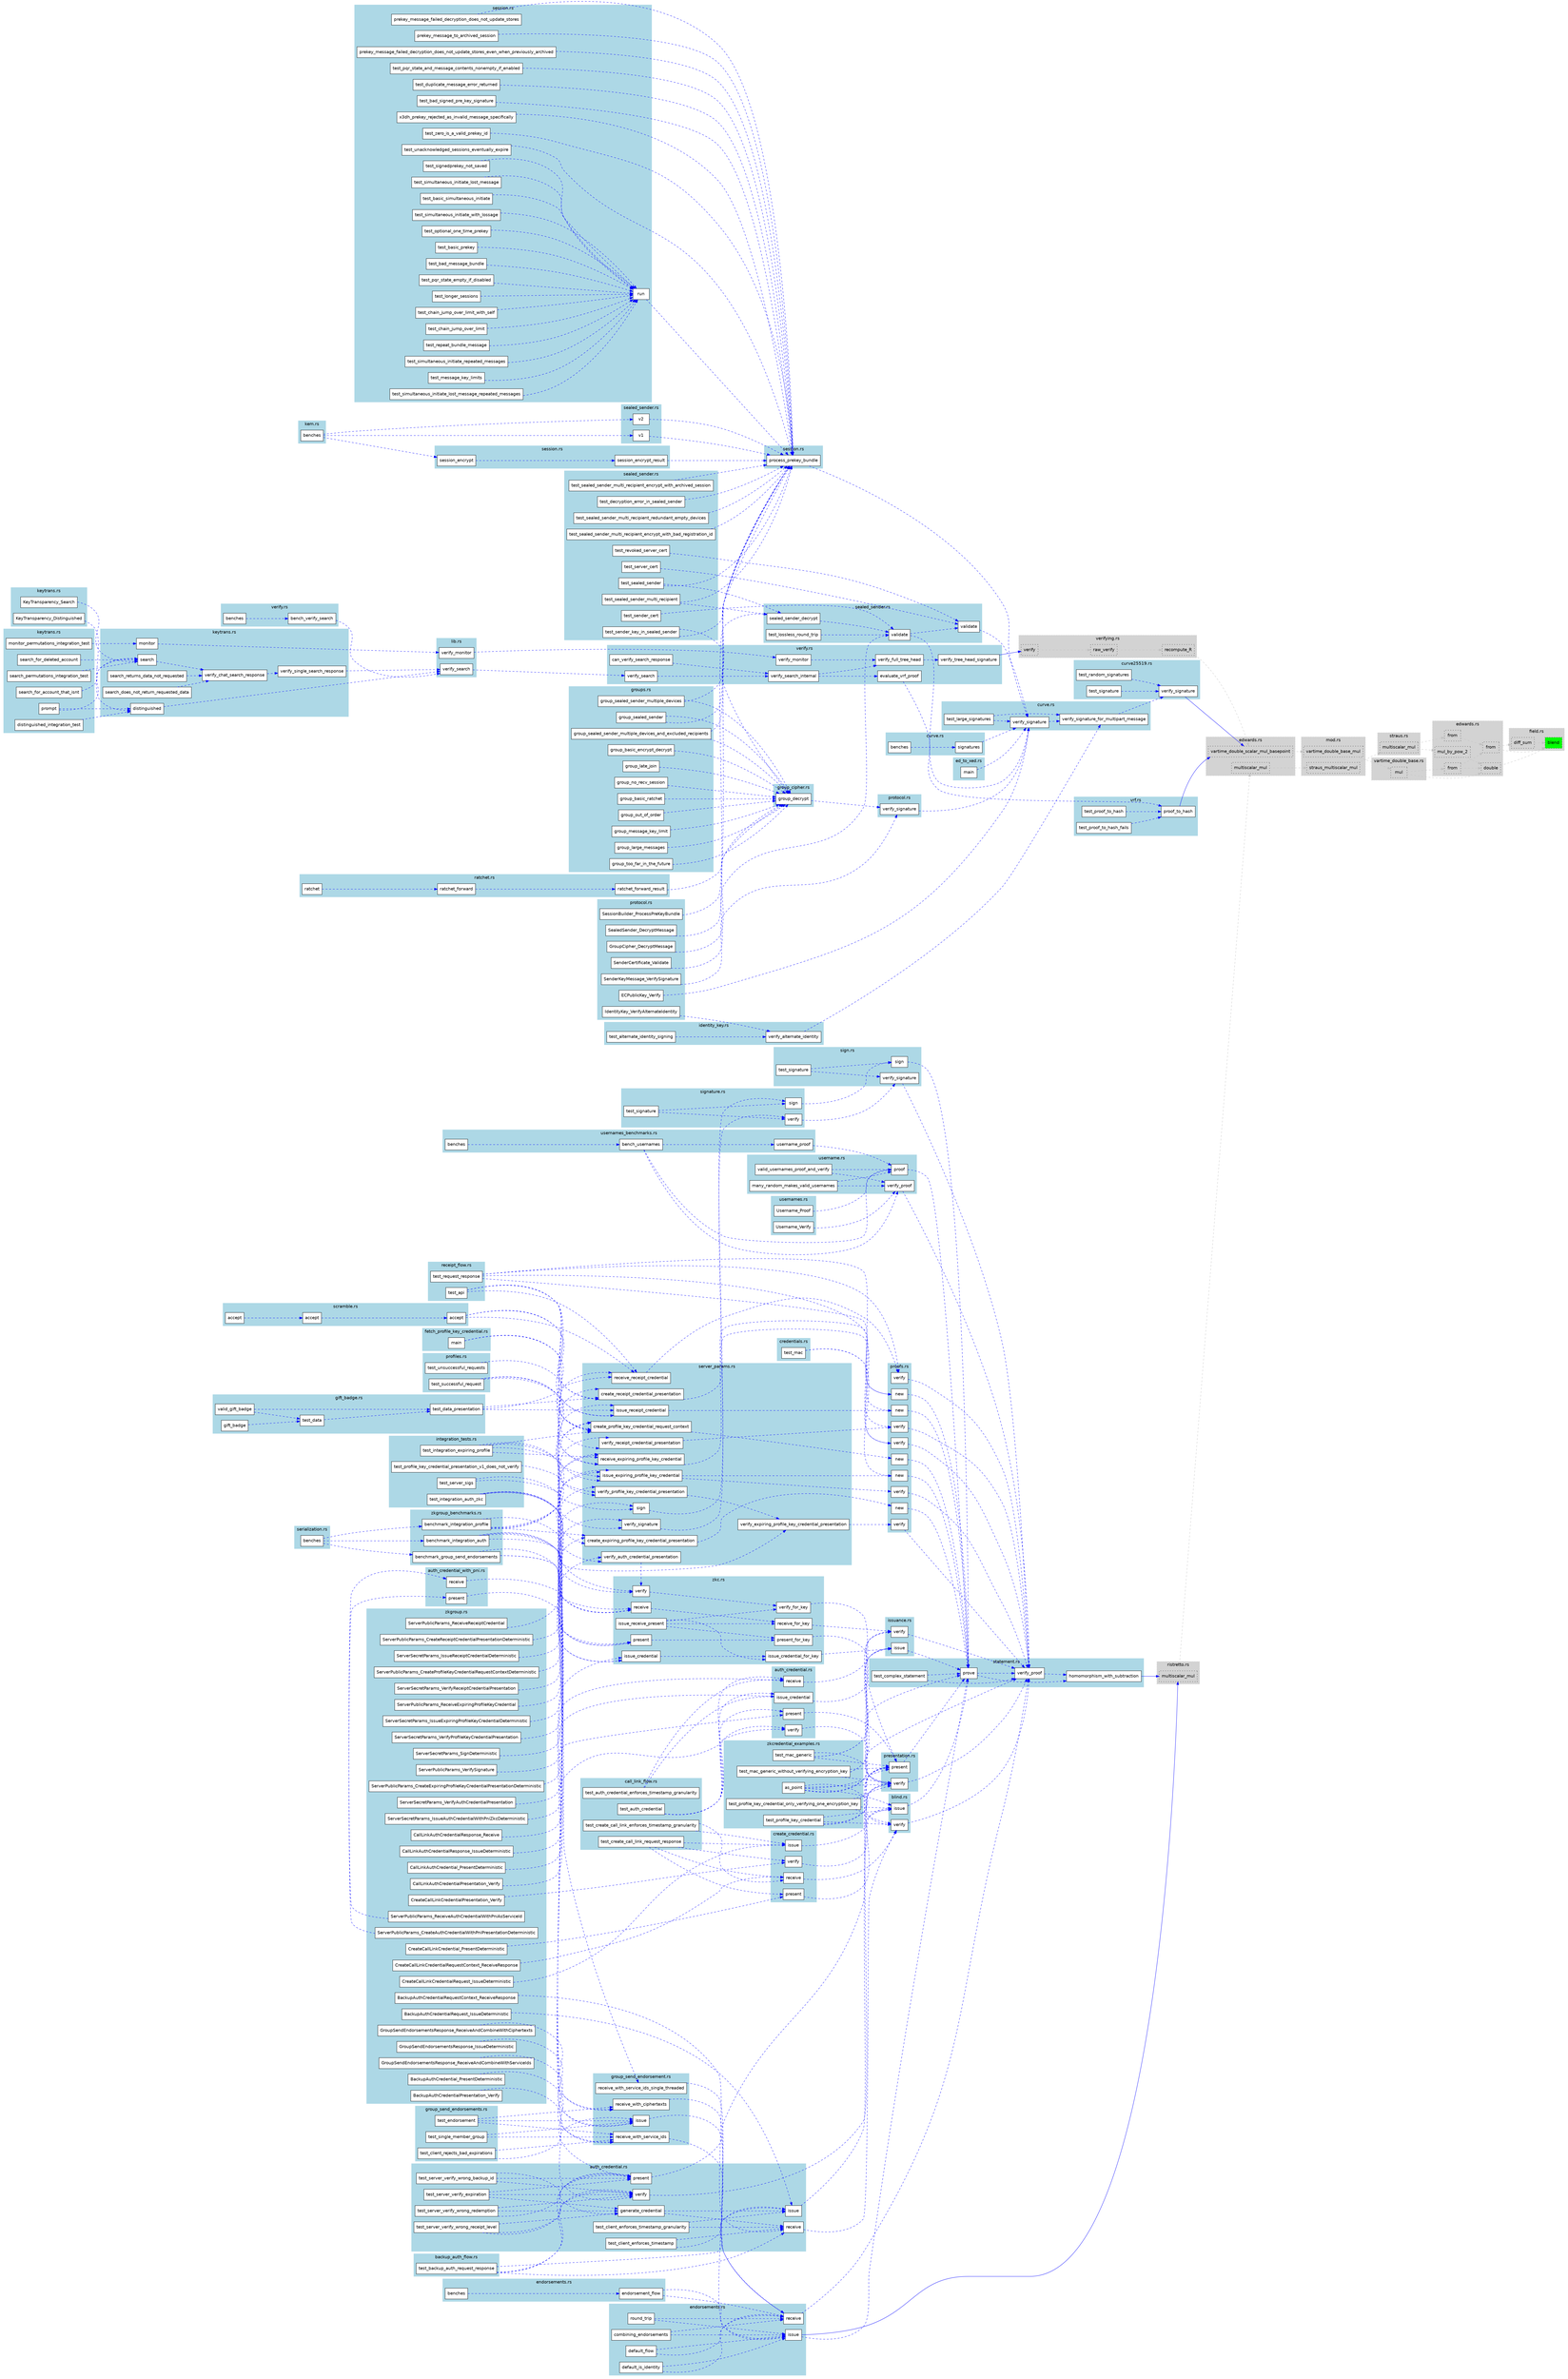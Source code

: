 digraph function_subgraph {
  rankdir=LR;
  node [shape=box, style=filled, fontname=Helvetica];
  edge [color=gray];

  subgraph cluster_0 {
    label = "mod.rs";
    style=filled;
    color=lightgrey;
    style="filled,dotted";
    fontname=Helvetica;
    "rust-analyzer cargo curve25519-dalek 4.1.3 backend/straus_multiscalar_mul()." [label="straus_multiscalar_mul", tooltip="pub fn straus_multiscalar_mul<I, J>(scalars: I, points: J) -> EdwardsPoint where     I: IntoIterator,     I::Item: core::borrow::Borrow<Scalar>,     J: IntoIterator,     J::Item: core::borrow::Borrow<...", fillcolor=lightgray, style="filled,dotted"]
    "rust-analyzer cargo curve25519-dalek 4.1.3 backend/vartime_double_base_mul()." [label="vartime_double_base_mul", tooltip="pub fn vartime_double_base_mul(a: &Scalar, A: &EdwardsPoint, b: &Scalar) -> EdwardsPoint {     match get_selected_backend() {         #[cfg(curve25519_dalek_backend = ' simd' )]         BackendKind::A...", fillcolor=lightgray, style="filled,dotted"]
  }
  subgraph cluster_1 {
    label = "edwards.rs";
    style=filled;
    color=lightgrey;
    style="filled,dotted";
    fontname=Helvetica;
    "rust-analyzer cargo curve25519-dalek 4.1.3 backend/vector/avx2/edwards/impl#[CachedPoint][`From<ExtendedPoint>`]from()." [label="from", tooltip="    fn from(P: ExtendedPoint) -> CachedPoint {         let mut x = P.0;          x = x.blend(x.diff_sum(), Lanes::AB);         // x = (Y2 - X2, Y2 + X2, Z2, T2) = (S2 S3 Z2 T2)          x = x * (12166...", fillcolor=lightgray, style="filled,dotted"]
    "rust-analyzer cargo curve25519-dalek 4.1.3 backend/vector/avx2/edwards/impl#[`LookupTable<CachedPoint>`][`From<&crate::EdwardsPoint>`]from()." [label="from", tooltip="    fn from(point: &edwards::EdwardsPoint) -> Self {         let P = ExtendedPoint::from(*point);         let mut points = [CachedPoint::from(P); 8];         for i in 0..7 {             points[i + 1] ...", fillcolor=lightgray, style="filled,dotted"]
    "rust-analyzer cargo curve25519-dalek 4.1.3 backend/vector/avx2/edwards/impl#[ExtendedPoint]double()." [label="double", tooltip="    pub fn double(&self) -> ExtendedPoint {         // Want to compute (X1 Y1 Z1 X1+Y1).         // Not sure how to do this less expensively than computing         // (X1 Y1 Z1 T1) --(256bit shuffle)-...", fillcolor=lightgray, style="filled,dotted"]
    "rust-analyzer cargo curve25519-dalek 4.1.3 backend/vector/avx2/edwards/impl#[`NafLookupTable5<CachedPoint>`][`From<&crate::EdwardsPoint>`]from()." [label="from", tooltip="    fn from(point: &edwards::EdwardsPoint) -> Self {         let A = ExtendedPoint::from(*point);         let mut Ai = [CachedPoint::from(A); 8];         let A2 = A.double();         for i in 0..7 {  ...", fillcolor=lightgray, style="filled,dotted"]
    "rust-analyzer cargo curve25519-dalek 4.1.3 backend/vector/avx2/edwards/impl#[ExtendedPoint]mul_by_pow_2()." [label="mul_by_pow_2", tooltip="    pub fn mul_by_pow_2(&self, k: u32) -> ExtendedPoint {         let mut tmp: ExtendedPoint = *self;         for _ in 0..k {             tmp = tmp.double();         }         tmp     }", fillcolor=lightgray, style="filled,dotted"]
  }
  subgraph cluster_2 {
    label = "field.rs";
    style=filled;
    color=lightgrey;
    style="filled,dotted";
    fontname=Helvetica;
    "rust-analyzer cargo curve25519-dalek 4.1.3 backend/vector/avx2/field/impl#[FieldElement2625x4]blend()." [label="blend", tooltip="    pub fn blend(&self, other: FieldElement2625x4, control: Lanes) -> FieldElement2625x4 {         #[inline(always)]         fn blend_lanes(x: u32x8, y: u32x8, control: Lanes) -> u32x8 {             u...", fillcolor=green, style="filled,dotted"]
    "rust-analyzer cargo curve25519-dalek 4.1.3 backend/vector/avx2/field/impl#[FieldElement2625x4]diff_sum()." [label="diff_sum", tooltip="    pub fn diff_sum(&self) -> FieldElement2625x4 {         // tmp1 = (B, A, D, C)         let tmp1 = self.shuffle(Shuffle::BADC);         // tmp2 = (-A, B, -C, D)         let tmp2 = self.blend(self.ne...", fillcolor=lightgray, style="filled,dotted"]
  }
  subgraph cluster_3 {
    label = "straus.rs";
    style=filled;
    color=lightgrey;
    style="filled,dotted";
    fontname=Helvetica;
    "rust-analyzer cargo curve25519-dalek 4.1.3 backend/vector/scalar_mul/straus/spec_avx2/impl#[Straus][MultiscalarMul]multiscalar_mul()." [label="multiscalar_mul", tooltip="        fn multiscalar_mul<I, J>(scalars: I, points: J) -> EdwardsPoint         where             I: IntoIterator,             I::Item: Borrow<Scalar>,             J: IntoIterator,             J::Item...", fillcolor=lightgray, style="filled,dotted"]
  }
  subgraph cluster_4 {
    label = "vartime_double_base.rs";
    style=filled;
    color=lightgrey;
    style="filled,dotted";
    fontname=Helvetica;
    "rust-analyzer cargo curve25519-dalek 4.1.3 backend/vector/scalar_mul/vartime_double_base/spec_avx2/mul()." [label="mul", tooltip="    pub fn mul(a: &Scalar, A: &EdwardsPoint, b: &Scalar) -> EdwardsPoint {         let a_naf = a.non_adjacent_form(5);          #[cfg(feature = ' precomputed-tables' )]         let b_naf = b.non_adjac...", fillcolor=lightgray, style="filled,dotted"]
  }
  subgraph cluster_5 {
    label = "edwards.rs";
    style=filled;
    color=lightgrey;
    style="filled,dotted";
    fontname=Helvetica;
    "rust-analyzer cargo curve25519-dalek 4.1.3 edwards/impl#[EdwardsPoint][MultiscalarMul]multiscalar_mul()." [label="multiscalar_mul", tooltip="    fn multiscalar_mul<I, J>(scalars: I, points: J) -> EdwardsPoint     where         I: IntoIterator,         I::Item: Borrow<Scalar>,         J: IntoIterator,         J::Item: Borrow<EdwardsPoint>, ...", fillcolor=lightgray, style="filled,dotted"]
    "rust-analyzer cargo curve25519-dalek 4.1.3 edwards/impl#[EdwardsPoint]vartime_double_scalar_mul_basepoint()." [label="vartime_double_scalar_mul_basepoint", tooltip="    pub fn vartime_double_scalar_mul_basepoint(         a: &Scalar,         A: &EdwardsPoint,         b: &Scalar,     ) -> EdwardsPoint {         crate::backend::vartime_double_base_mul(a, A, b)     }", fillcolor=lightgray, style="filled,dotted"]
  }
  subgraph cluster_6 {
    label = "ristretto.rs";
    style=filled;
    color=lightgrey;
    style="filled,dotted";
    fontname=Helvetica;
    "rust-analyzer cargo curve25519-dalek 4.1.3 ristretto/impl#[RistrettoPoint][MultiscalarMul]multiscalar_mul()." [label="multiscalar_mul", tooltip="    fn multiscalar_mul<I, J>(scalars: I, points: J) -> RistrettoPoint     where         I: IntoIterator,         I::Item: Borrow<Scalar>,         J: IntoIterator,         J::Item: Borrow<RistrettoPoin...", fillcolor=lightgray, style="filled,dotted"]
  }
  subgraph cluster_7 {
    label = "verifying.rs";
    style=filled;
    color=lightgrey;
    style="filled,dotted";
    fontname=Helvetica;
    "rust-analyzer cargo ed25519-dalek 2.1.0 verifying/impl#[VerifyingKey]raw_verify()." [label="raw_verify", tooltip="    pub(crate) fn raw_verify<CtxDigest>(         &self,         message: &[u8],         signature: &ed25519::Signature,     ) -> Result<(), SignatureError>     where         CtxDigest: Digest<OutputSi...", fillcolor=lightgray, style="filled,dotted"]
    "rust-analyzer cargo ed25519-dalek 2.1.0 verifying/impl#[VerifyingKey][`Verifier<ed25519::Signature>`]verify()." [label="verify", tooltip="    fn verify(&self, message: &[u8], signature: &ed25519::Signature) -> Result<(), SignatureError> {         self.raw_verify::<Sha512>(message, signature)     }", fillcolor=lightgray, style="filled,dotted"]
    "rust-analyzer cargo ed25519-dalek 2.1.0 verifying/impl#[VerifyingKey]recompute_R()." [label="recompute_R", tooltip="    fn recompute_R<CtxDigest>(         &self,         context: Option<&[u8]>,         signature: &InternalSignature,         M: &[u8],     ) -> CompressedEdwardsY     where         CtxDigest: Digest<O...", fillcolor=lightgray, style="filled,dotted"]
  }
  subgraph cluster_8 {
    label = "keytrans.rs";
    style=filled;
    color=lightblue;
    fontname=Helvetica;
    "rust-analyzer cargo libsignal-bridge 0.1.0 net/keytrans/KeyTransparency_Search()." [label="KeyTransparency_Search", tooltip="async fn KeyTransparency_Search(     // TODO: it is currently possible to pass an env that does not match chat     environment: AsType<Environment, u8>,     chat_connection: &UnauthenticatedChatConnec...", fillcolor=white, style="filled"]
    "rust-analyzer cargo libsignal-bridge 0.1.0 net/keytrans/KeyTransparency_Distinguished()." [label="KeyTransparency_Distinguished", tooltip="async fn KeyTransparency_Distinguished(     // TODO: it is currently possible to pass an env that does not match chat     environment: AsType<Environment, u8>,     chat_connection: &UnauthenticatedCha...", fillcolor=white, style="filled"]
  }
  subgraph cluster_9 {
    label = "protocol.rs";
    style=filled;
    color=lightblue;
    fontname=Helvetica;
    "rust-analyzer cargo libsignal-bridge 0.1.0 protocol/SealedSender_DecryptMessage()." [label="SealedSender_DecryptMessage", tooltip="async fn SealedSender_DecryptMessage(     message: &[u8],     trust_root: &PublicKey,     timestamp: Timestamp,     local_e164: Option<String>,     local_uuid: String,     local_device_id: u32,     se...", fillcolor=white, style="filled"]
    "rust-analyzer cargo libsignal-bridge 0.1.0 protocol/SenderCertificate_Validate()." [label="SenderCertificate_Validate", tooltip="fn SenderCertificate_Validate(     cert: &SenderCertificate,     key: &PublicKey,     time: Timestamp, ) -> Result<bool> {     cert.validate(key, time) }", fillcolor=white, style="filled"]
    "rust-analyzer cargo libsignal-bridge 0.1.0 protocol/SenderKeyMessage_VerifySignature()." [label="SenderKeyMessage_VerifySignature", tooltip="fn SenderKeyMessage_VerifySignature(skm: &SenderKeyMessage, pubkey: &PublicKey) -> Result<bool> {     skm.verify_signature(pubkey) }", fillcolor=white, style="filled"]
    "rust-analyzer cargo libsignal-bridge 0.1.0 protocol/GroupCipher_DecryptMessage()." [label="GroupCipher_DecryptMessage", tooltip="async fn GroupCipher_DecryptMessage(     sender: &ProtocolAddress,     message: &[u8],     store: &mut dyn SenderKeyStore, ) -> Result<Vec<u8>> {     group_decrypt(message, store, sender).await }", fillcolor=white, style="filled"]
    "rust-analyzer cargo libsignal-bridge 0.1.0 protocol/SessionBuilder_ProcessPreKeyBundle()." [label="SessionBuilder_ProcessPreKeyBundle", tooltip="async fn SessionBuilder_ProcessPreKeyBundle(     bundle: &PreKeyBundle,     protocol_address: &ProtocolAddress,     session_store: &mut dyn SessionStore,     identity_key_store: &mut dyn IdentityKeySt...", fillcolor=white, style="filled"]
    "rust-analyzer cargo libsignal-bridge 0.1.0 protocol/IdentityKey_VerifyAlternateIdentity()." [label="IdentityKey_VerifyAlternateIdentity", tooltip="fn IdentityKey_VerifyAlternateIdentity(     public_key: &PublicKey,     other_identity: &PublicKey,     signature: &[u8], ) -> Result<bool> {     let identity = IdentityKey::new(*public_key);     let ...", fillcolor=white, style="filled"]
    "rust-analyzer cargo libsignal-bridge 0.1.0 protocol/ECPublicKey_Verify()." [label="ECPublicKey_Verify", tooltip="fn ECPublicKey_Verify(key: &PublicKey, message: &[u8], signature: &[u8]) -> bool {     key.verify_signature(message, signature) }", fillcolor=white, style="filled"]
  }
  subgraph cluster_10 {
    label = "usernames.rs";
    style=filled;
    color=lightblue;
    fontname=Helvetica;
    "rust-analyzer cargo libsignal-bridge 0.1.0 usernames/Username_Proof()." [label="Username_Proof", tooltip="pub fn Username_Proof(username: String, randomness: &[u8; 32]) -> Result<Vec<u8>, UsernameError> {     Username::new(&username)?.proof(randomness) }", fillcolor=white, style="filled"]
    "rust-analyzer cargo libsignal-bridge 0.1.0 usernames/Username_Verify()." [label="Username_Verify", tooltip="pub fn Username_Verify(     proof: &[u8],     hash: &[u8], ) -> Result<(), ::usernames::ProofVerificationFailure> {     if hash.len() != 32 {         return Err(::usernames::ProofVerificationFailure);...", fillcolor=white, style="filled"]
  }
  subgraph cluster_11 {
    label = "zkgroup.rs";
    style=filled;
    color=lightblue;
    fontname=Helvetica;
    "rust-analyzer cargo libsignal-bridge 0.1.0 zkgroup/BackupAuthCredentialRequestContext_ReceiveResponse()." [label="BackupAuthCredentialRequestContext_ReceiveResponse", tooltip="fn BackupAuthCredentialRequestContext_ReceiveResponse(     context_bytes: &[u8],     response_bytes: &[u8],     expected_redemption_time: Timestamp,     params_bytes: &[u8], ) -> Result<Vec<u8>, ZkGro...", fillcolor=white, style="filled"]
    "rust-analyzer cargo libsignal-bridge 0.1.0 zkgroup/GroupSendEndorsementsResponse_ReceiveAndCombineWithServiceIds()." [label="GroupSendEndorsementsResponse_ReceiveAndCombineWithServiceIds", tooltip="fn GroupSendEndorsementsResponse_ReceiveAndCombineWithServiceIds(     response_bytes: &[u8],     group_members: ServiceIdSequence<'_>,     local_user: ServiceId,     now: Timestamp,     group_params: ...", fillcolor=white, style="filled"]
    "rust-analyzer cargo libsignal-bridge 0.1.0 zkgroup/ServerPublicParams_VerifySignature()." [label="ServerPublicParams_VerifySignature", tooltip="fn ServerPublicParams_VerifySignature(     server_public_params: &ServerPublicParams,     message: &[u8],     notary_signature: &[u8; SIGNATURE_LEN], ) -> Result<(), ZkGroupVerificationFailure> {     ...", fillcolor=white, style="filled"]
    "rust-analyzer cargo libsignal-bridge 0.1.0 zkgroup/ServerPublicParams_CreateReceiptCredentialPresentationDeterministic()." [label="ServerPublicParams_CreateReceiptCredentialPresentationDeterministic", tooltip="fn ServerPublicParams_CreateReceiptCredentialPresentationDeterministic(     server_public_params: &ServerPublicParams,     randomness: &[u8; RANDOMNESS_LEN],     receipt_credential: Serialized<Receipt...", fillcolor=white, style="filled"]
    "rust-analyzer cargo libsignal-bridge 0.1.0 zkgroup/CreateCallLinkCredentialPresentation_Verify()." [label="CreateCallLinkCredentialPresentation_Verify", tooltip="fn CreateCallLinkCredentialPresentation_Verify(     presentation_bytes: &[u8],     room_id: &[u8],     now: Timestamp,     server_params_bytes: &[u8],     call_link_params_bytes: &[u8], ) -> Result<()...", fillcolor=white, style="filled"]
    "rust-analyzer cargo libsignal-bridge 0.1.0 zkgroup/ServerSecretParams_IssueAuthCredentialWithPniZkcDeterministic()." [label="ServerSecretParams_IssueAuthCredentialWithPniZkcDeterministic", tooltip="fn ServerSecretParams_IssueAuthCredentialWithPniZkcDeterministic(     server_secret_params: &ServerSecretParams,     randomness: &[u8; RANDOMNESS_LEN],     aci: Aci,     pni: Pni,     redemption_time:...", fillcolor=white, style="filled"]
    "rust-analyzer cargo libsignal-bridge 0.1.0 zkgroup/ServerPublicParams_CreateExpiringProfileKeyCredentialPresentationDeterministic()." [label="ServerPublicParams_CreateExpiringProfileKeyCredentialPresentationDeterministic", tooltip="fn ServerPublicParams_CreateExpiringProfileKeyCredentialPresentationDeterministic(     server_public_params: &ServerPublicParams,     randomness: &[u8; RANDOMNESS_LEN],     group_secret_params: Serial...", fillcolor=white, style="filled"]
    "rust-analyzer cargo libsignal-bridge 0.1.0 zkgroup/BackupAuthCredential_PresentDeterministic()." [label="BackupAuthCredential_PresentDeterministic", tooltip="fn BackupAuthCredential_PresentDeterministic(     credential_bytes: &[u8],     server_params_bytes: &[u8],     randomness: &[u8; RANDOMNESS_LEN], ) -> Result<Vec<u8>, ZkGroupVerificationFailure> {    ...", fillcolor=white, style="filled"]
    "rust-analyzer cargo libsignal-bridge 0.1.0 zkgroup/ServerSecretParams_IssueReceiptCredentialDeterministic()." [label="ServerSecretParams_IssueReceiptCredentialDeterministic", tooltip="fn ServerSecretParams_IssueReceiptCredentialDeterministic(     server_secret_params: &ServerSecretParams,     randomness: &[u8; RANDOMNESS_LEN],     request: Serialized<ReceiptCredentialRequest>,     ...", fillcolor=white, style="filled"]
    "rust-analyzer cargo libsignal-bridge 0.1.0 zkgroup/ServerSecretParams_VerifyAuthCredentialPresentation()." [label="ServerSecretParams_VerifyAuthCredentialPresentation", tooltip="fn ServerSecretParams_VerifyAuthCredentialPresentation(     server_secret_params: &ServerSecretParams,     group_public_params: Serialized<GroupPublicParams>,     presentation_bytes: &[u8],     curren...", fillcolor=white, style="filled"]
    "rust-analyzer cargo libsignal-bridge 0.1.0 zkgroup/GroupSendEndorsementsResponse_IssueDeterministic()." [label="GroupSendEndorsementsResponse_IssueDeterministic", tooltip="fn GroupSendEndorsementsResponse_IssueDeterministic(     concatenated_group_member_ciphertexts: &[u8],     key_pair: &[u8],     randomness: &[u8; RANDOMNESS_LEN], ) -> Vec<u8> {     assert!(concatenat...", fillcolor=white, style="filled"]
    "rust-analyzer cargo libsignal-bridge 0.1.0 zkgroup/ServerPublicParams_ReceiveExpiringProfileKeyCredential()." [label="ServerPublicParams_ReceiveExpiringProfileKeyCredential", tooltip="fn ServerPublicParams_ReceiveExpiringProfileKeyCredential(     server_public_params: &ServerPublicParams,     request_context: Serialized<ProfileKeyCredentialRequestContext>,     response: Serialized<...", fillcolor=white, style="filled"]
    "rust-analyzer cargo libsignal-bridge 0.1.0 zkgroup/CallLinkAuthCredentialResponse_IssueDeterministic()." [label="CallLinkAuthCredentialResponse_IssueDeterministic", tooltip="fn CallLinkAuthCredentialResponse_IssueDeterministic(     user_id: Aci,     redemption_time: Timestamp,     params_bytes: &[u8],     randomness: &[u8; RANDOMNESS_LEN], ) -> Vec<u8> {     let params = ...", fillcolor=white, style="filled"]
    "rust-analyzer cargo libsignal-bridge 0.1.0 zkgroup/CreateCallLinkCredential_PresentDeterministic()." [label="CreateCallLinkCredential_PresentDeterministic", tooltip="fn CreateCallLinkCredential_PresentDeterministic(     credential_bytes: &[u8],     room_id: &[u8],     user_id: Aci,     server_params_bytes: &[u8],     call_link_params_bytes: &[u8],     randomness: ...", fillcolor=white, style="filled"]
    "rust-analyzer cargo libsignal-bridge 0.1.0 zkgroup/ServerPublicParams_CreateProfileKeyCredentialRequestContextDeterministic()." [label="ServerPublicParams_CreateProfileKeyCredentialRequestContextDeterministic", tooltip="fn ServerPublicParams_CreateProfileKeyCredentialRequestContextDeterministic(     server_public_params: &ServerPublicParams,     randomness: &[u8; RANDOMNESS_LEN],     user_id: Aci,     profile_key: Se...", fillcolor=white, style="filled"]
    "rust-analyzer cargo libsignal-bridge 0.1.0 zkgroup/CreateCallLinkCredentialRequestContext_ReceiveResponse()." [label="CreateCallLinkCredentialRequestContext_ReceiveResponse", tooltip="fn CreateCallLinkCredentialRequestContext_ReceiveResponse(     context_bytes: &[u8],     response_bytes: &[u8],     user_id: Aci,     params_bytes: &[u8], ) -> Result<Vec<u8>, ZkGroupVerificationFailu...", fillcolor=white, style="filled"]
    "rust-analyzer cargo libsignal-bridge 0.1.0 zkgroup/BackupAuthCredentialRequest_IssueDeterministic()." [label="BackupAuthCredentialRequest_IssueDeterministic", tooltip="fn BackupAuthCredentialRequest_IssueDeterministic(     request_bytes: &[u8],     redemption_time: Timestamp,     backup_level: AsType<BackupLevel, u8>,     credential_type: AsType<BackupCredentialType...", fillcolor=white, style="filled"]
    "rust-analyzer cargo libsignal-bridge 0.1.0 zkgroup/CallLinkAuthCredential_PresentDeterministic()." [label="CallLinkAuthCredential_PresentDeterministic", tooltip="fn CallLinkAuthCredential_PresentDeterministic(     credential_bytes: &[u8],     user_id: Aci,     redemption_time: Timestamp,     server_params_bytes: &[u8],     call_link_params_bytes: &[u8],     ra...", fillcolor=white, style="filled"]
    "rust-analyzer cargo libsignal-bridge 0.1.0 zkgroup/ServerPublicParams_ReceiveAuthCredentialWithPniAsServiceId()." [label="ServerPublicParams_ReceiveAuthCredentialWithPniAsServiceId", tooltip="fn ServerPublicParams_ReceiveAuthCredentialWithPniAsServiceId(     params: &ServerPublicParams,     aci: Aci,     pni: Pni,     redemption_time: Timestamp,     auth_credential_with_pni_response_bytes:...", fillcolor=white, style="filled"]
    "rust-analyzer cargo libsignal-bridge 0.1.0 zkgroup/ServerPublicParams_CreateAuthCredentialWithPniPresentationDeterministic()." [label="ServerPublicParams_CreateAuthCredentialWithPniPresentationDeterministic", tooltip="fn ServerPublicParams_CreateAuthCredentialWithPniPresentationDeterministic(     server_public_params: &ServerPublicParams,     randomness: &[u8; RANDOMNESS_LEN],     group_secret_params: Serialized<Gr...", fillcolor=white, style="filled"]
    "rust-analyzer cargo libsignal-bridge 0.1.0 zkgroup/CallLinkAuthCredentialPresentation_Verify()." [label="CallLinkAuthCredentialPresentation_Verify", tooltip="fn CallLinkAuthCredentialPresentation_Verify(     presentation_bytes: &[u8],     now: Timestamp,     server_params_bytes: &[u8],     call_link_params_bytes: &[u8], ) -> Result<(), ZkGroupVerificationF...", fillcolor=white, style="filled"]
    "rust-analyzer cargo libsignal-bridge 0.1.0 zkgroup/CreateCallLinkCredentialRequest_IssueDeterministic()." [label="CreateCallLinkCredentialRequest_IssueDeterministic", tooltip="fn CreateCallLinkCredentialRequest_IssueDeterministic(     request_bytes: &[u8],     user_id: Aci,     timestamp: Timestamp,     params_bytes: &[u8],     randomness: &[u8; RANDOMNESS_LEN], ) -> Vec<u8...", fillcolor=white, style="filled"]
    "rust-analyzer cargo libsignal-bridge 0.1.0 zkgroup/GroupSendEndorsementsResponse_ReceiveAndCombineWithCiphertexts()." [label="GroupSendEndorsementsResponse_ReceiveAndCombineWithCiphertexts", tooltip="fn GroupSendEndorsementsResponse_ReceiveAndCombineWithCiphertexts(     response_bytes: &[u8],     concatenated_group_member_ciphertexts: &[u8],     local_user_ciphertext: &[u8],     now: Timestamp,   ...", fillcolor=white, style="filled"]
    "rust-analyzer cargo libsignal-bridge 0.1.0 zkgroup/ServerSecretParams_IssueExpiringProfileKeyCredentialDeterministic()." [label="ServerSecretParams_IssueExpiringProfileKeyCredentialDeterministic", tooltip="fn ServerSecretParams_IssueExpiringProfileKeyCredentialDeterministic(     server_secret_params: &ServerSecretParams,     randomness: &[u8; RANDOMNESS_LEN],     request: Serialized<ProfileKeyCredential...", fillcolor=white, style="filled"]
    "rust-analyzer cargo libsignal-bridge 0.1.0 zkgroup/CallLinkAuthCredentialResponse_Receive()." [label="CallLinkAuthCredentialResponse_Receive", tooltip="fn CallLinkAuthCredentialResponse_Receive(     response_bytes: &[u8],     user_id: Aci,     redemption_time: Timestamp,     params_bytes: &[u8], ) -> Result<Vec<u8>, ZkGroupVerificationFailure> {     ...", fillcolor=white, style="filled"]
    "rust-analyzer cargo libsignal-bridge 0.1.0 zkgroup/ServerPublicParams_ReceiveReceiptCredential()." [label="ServerPublicParams_ReceiveReceiptCredential", tooltip="fn ServerPublicParams_ReceiveReceiptCredential(     server_public_params: &ServerPublicParams,     request_context: Serialized<ReceiptCredentialRequestContext>,     response: Serialized<ReceiptCredent...", fillcolor=white, style="filled"]
    "rust-analyzer cargo libsignal-bridge 0.1.0 zkgroup/ServerSecretParams_VerifyReceiptCredentialPresentation()." [label="ServerSecretParams_VerifyReceiptCredentialPresentation", tooltip="fn ServerSecretParams_VerifyReceiptCredentialPresentation(     server_secret_params: &ServerSecretParams,     presentation: Serialized<ReceiptCredentialPresentation>, ) -> Result<(), ZkGroupVerificati...", fillcolor=white, style="filled"]
    "rust-analyzer cargo libsignal-bridge 0.1.0 zkgroup/ServerSecretParams_SignDeterministic()." [label="ServerSecretParams_SignDeterministic", tooltip="fn ServerSecretParams_SignDeterministic(     params: &ServerSecretParams,     randomness: &[u8; RANDOMNESS_LEN],     message: &[u8], ) -> [u8; SIGNATURE_LEN] {     params.sign(*randomness, message) }", fillcolor=white, style="filled"]
    "rust-analyzer cargo libsignal-bridge 0.1.0 zkgroup/ServerSecretParams_VerifyProfileKeyCredentialPresentation()." [label="ServerSecretParams_VerifyProfileKeyCredentialPresentation", tooltip="fn ServerSecretParams_VerifyProfileKeyCredentialPresentation(     server_secret_params: &ServerSecretParams,     group_public_params: Serialized<GroupPublicParams>,     presentation_bytes: &[u8],     ...", fillcolor=white, style="filled"]
    "rust-analyzer cargo libsignal-bridge 0.1.0 zkgroup/BackupAuthCredentialPresentation_Verify()." [label="BackupAuthCredentialPresentation_Verify", tooltip="fn BackupAuthCredentialPresentation_Verify(     presentation_bytes: &[u8],     now: Timestamp,     server_params_bytes: &[u8], ) -> Result<(), ZkGroupVerificationFailure> {     let presentation = binc...", fillcolor=white, style="filled"]
  }
  subgraph cluster_12 {
    label = "curve.rs";
    style=filled;
    color=lightblue;
    fontname=Helvetica;
    "rust-analyzer cargo libsignal-core 0.1.0 benches()." [label="benches", tooltip="criterion_group!(benches, generation, key_agreement, signatures);  criterion_main!(benches);", fillcolor=white, style="filled"]
    "rust-analyzer cargo libsignal-core 0.1.0 signatures()." [label="signatures", tooltip="pub fn signatures(c: &mut Criterion) {     let rng = &mut rng();     let alice_key = KeyPair::generate(rng);     let mut some_data = [0; 1024];     rng.fill(&mut some_data);      c.bench_function(' ge...", fillcolor=white, style="filled"]
  }
  subgraph cluster_13 {
    label = "ed_to_xed.rs";
    style=filled;
    color=lightblue;
    fontname=Helvetica;
    "rust-analyzer cargo libsignal-core 0.1.0 main()." [label="main", tooltip="fn main() {     let mut input = vec![];     std::io::stdin()         .read_to_end(&mut input)         .expect(' can read input' );     let key = boring::pkey::PKey::public_key_from_pem(&input).expect(...", fillcolor=white, style="filled"]
  }
  subgraph cluster_14 {
    label = "curve.rs";
    style=filled;
    color=lightblue;
    fontname=Helvetica;
    "rust-analyzer cargo libsignal-core 0.1.0 curve/impl#[PublicKey]verify_signature()." [label="verify_signature", tooltip="    pub fn verify_signature(&self, message: &[u8], signature: &[u8]) -> bool {         self.verify_signature_for_multipart_message(&[message], signature)     }", fillcolor=white, style="filled"]
    "rust-analyzer cargo libsignal-core 0.1.0 curve/tests/test_large_signatures()." [label="test_large_signatures", tooltip="    fn test_large_signatures() -> Result<(), CurveError> {         let mut csprng = OsRng.unwrap_err();         let key_pair = KeyPair::generate(&mut csprng);         let mut message = [0u8; 1024 * 10...", fillcolor=white, style="filled"]
    "rust-analyzer cargo libsignal-core 0.1.0 curve/impl#[PublicKey]verify_signature_for_multipart_message()." [label="verify_signature_for_multipart_message", tooltip="    pub fn verify_signature_for_multipart_message(         &self,         message: &[&[u8]],         signature: &[u8],     ) -> bool {         match &self.key {             PublicKeyData::DjbPublicKey...", fillcolor=white, style="filled"]
  }
  subgraph cluster_15 {
    label = "curve25519.rs";
    style=filled;
    color=lightblue;
    fontname=Helvetica;
    "rust-analyzer cargo libsignal-core 0.1.0 curve/curve25519/tests/test_random_signatures()." [label="test_random_signatures", tooltip="    fn test_random_signatures() {         let mut csprng = OsRng.unwrap_err();         for _ in 0..50 {             let mut message = [0u8; 64];             csprng.fill_bytes(&mut message);           ...", fillcolor=white, style="filled"]
    "rust-analyzer cargo libsignal-core 0.1.0 curve/curve25519/tests/test_signature()." [label="test_signature", tooltip="    fn test_signature() {         let alice_identity_private: [u8; PRIVATE_KEY_LENGTH] = [             0xc0, 0x97, 0x24, 0x84, 0x12, 0xe5, 0x8b, 0xf0, 0x5d, 0xf4, 0x87, 0x96, 0x82, 0x05,             0...", fillcolor=white, style="filled"]
    "rust-analyzer cargo libsignal-core 0.1.0 curve/curve25519/impl#[PrivateKey]verify_signature()." [label="verify_signature", tooltip="    pub fn verify_signature(         their_public_key: &[u8; PUBLIC_KEY_LENGTH],         message: &[&[u8]],         signature: &[u8; SIGNATURE_LENGTH],     ) -> bool {         let mont_point = Montgom...", fillcolor=white, style="filled"]
  }
  subgraph cluster_16 {
    label = "verify.rs";
    style=filled;
    color=lightblue;
    fontname=Helvetica;
    "rust-analyzer cargo libsignal-keytrans 0.0.1 bench_verify_search()." [label="bench_verify_search", tooltip="fn bench_verify_search(c: &mut Criterion) {     let sig_key = VerifyingKey::from_bytes(&hex!(         ' ac0de1fd7f33552bbeb6ebc12b9d4ea10bf5f025c45073d3fb5f5648955a749e'      ))     .unwrap();     let...", fillcolor=white, style="filled"]
    "rust-analyzer cargo libsignal-keytrans 0.0.1 benches()." [label="benches", tooltip="criterion_group!(benches, bench_verify_search); criterion_main!(benches);", fillcolor=white, style="filled"]
  }
  subgraph cluster_17 {
    label = "lib.rs";
    style=filled;
    color=lightblue;
    fontname=Helvetica;
    "rust-analyzer cargo libsignal-keytrans 0.0.1 impl#[KeyTransparency]verify_monitor()." [label="verify_monitor", tooltip="    pub fn verify_monitor<'a>(         &'a self,         request: &'a MonitorRequest,         response: &'a MonitorResponse,         context: MonitorContext,         now: SystemTime,     ) -> Result<M...", fillcolor=white, style="filled"]
    "rust-analyzer cargo libsignal-keytrans 0.0.1 impl#[KeyTransparency]verify_search()." [label="verify_search", tooltip="    pub fn verify_search(         &self,         request: SlimSearchRequest,         response: FullSearchResponse,         context: SearchContext,         force_monitor: bool,         now: SystemTime,...", fillcolor=white, style="filled"]
  }
  subgraph cluster_18 {
    label = "verify.rs";
    style=filled;
    color=lightblue;
    fontname=Helvetica;
    "rust-analyzer cargo libsignal-keytrans 0.0.1 verify/verify_full_tree_head()." [label="verify_full_tree_head", tooltip="fn verify_full_tree_head(     config: &PublicConfig,     fth: &FullTreeHead,     root: [u8; 32],     last_tree_head: Option<&LastTreeHead>,     last_distinguished_tree_head: Option<&LastTreeHead>,    ...", fillcolor=white, style="filled"]
    "rust-analyzer cargo libsignal-keytrans 0.0.1 verify/verify_tree_head_signature()." [label="verify_tree_head_signature", tooltip="fn verify_tree_head_signature(     config: &PublicConfig,     head: &SingleSignatureTreeHead,     root: &[u8; 32],     verifying_key: &VerifyingKey, ) -> Result<()> {     let raw = marshal_tree_head_t...", fillcolor=white, style="filled"]
    "rust-analyzer cargo libsignal-keytrans 0.0.1 verify/test/can_verify_search_response()." [label="can_verify_search_response", tooltip="    fn can_verify_search_response() {         let sig_key = VerifyingKey::from_bytes(&hex!(             ' ac0de1fd7f33552bbeb6ebc12b9d4ea10bf5f025c45073d3fb5f5648955a749e'          ))         .unwrap(...", fillcolor=white, style="filled"]
    "rust-analyzer cargo libsignal-keytrans 0.0.1 verify/verify_search_internal()." [label="verify_search_internal", tooltip="fn verify_search_internal(     config: &PublicConfig,     req: SlimSearchRequest,     res: FullSearchResponse,     context: SearchContext,     monitor: bool,     now: SystemTime, ) -> Result<SearchSta...", fillcolor=white, style="filled"]
    "rust-analyzer cargo libsignal-keytrans 0.0.1 verify/verify_search()." [label="verify_search", tooltip="pub fn verify_search(     config: &PublicConfig,     req: SlimSearchRequest,     res: FullSearchResponse,     context: SearchContext,     force_monitor: bool,     now: SystemTime, ) -> Result<SearchSt...", fillcolor=white, style="filled"]
    "rust-analyzer cargo libsignal-keytrans 0.0.1 verify/evaluate_vrf_proof()." [label="evaluate_vrf_proof", tooltip="fn evaluate_vrf_proof(     proof: &[u8],     vrf_key: &vrf::PublicKey,     search_key: &[u8], ) -> Result<[u8; 32]> {     let proof = proof.try_into().map_err(|_| MalformedProof)?;     Ok(vrf_key.proo...", fillcolor=white, style="filled"]
    "rust-analyzer cargo libsignal-keytrans 0.0.1 verify/verify_monitor()." [label="verify_monitor", tooltip="pub fn verify_monitor<'a>(     config: &'a PublicConfig,     req: &'a MonitorRequest,     res: &'a MonitorResponse,     context: MonitorContext,     now: SystemTime, ) -> Result<MonitorStateUpdate> { ...", fillcolor=white, style="filled"]
  }
  subgraph cluster_19 {
    label = "vrf.rs";
    style=filled;
    color=lightblue;
    fontname=Helvetica;
    "rust-analyzer cargo libsignal-keytrans 0.0.1 vrf/impl#[PublicKey]proof_to_hash()." [label="proof_to_hash", tooltip="    pub fn proof_to_hash(&self, m: &[u8], proof: &[u8; 80]) -> Result<[u8; 32]> {         // Decode proof into its component parts: gamma, c, and s.         let gamma = CompressedEdwardsY(proof[..32]....", fillcolor=white, style="filled"]
    "rust-analyzer cargo libsignal-keytrans 0.0.1 vrf/tests/test_proof_to_hash()." [label="test_proof_to_hash", tooltip="    fn test_proof_to_hash() {         for v in TEST_VECTORS {             let pk = PublicKey::try_from(v.pk).unwrap();             let index = pk.proof_to_hash(v.alpha, &v.pi).unwrap();             as...", fillcolor=white, style="filled"]
    "rust-analyzer cargo libsignal-keytrans 0.0.1 vrf/tests/test_proof_to_hash_fails()." [label="test_proof_to_hash_fails", tooltip="    fn test_proof_to_hash_fails() {         for v in TEST_VECTORS {             let pk = PublicKey::try_from(v.pk).unwrap();              assert!(pk.proof_to_hash(b' a' , &v.pi).is_err());            ...", fillcolor=white, style="filled"]
  }
  subgraph cluster_20 {
    label = "gift_badge.rs";
    style=filled;
    color=lightblue;
    fontname=Helvetica;
    "rust-analyzer cargo libsignal-message-backup 0.1.0 backup/chat/gift_badge/test/impl#[`proto::GiftBadge`]test_data()." [label="test_data", tooltip="        fn test_data() -> Self {             Self {                 receiptCredentialPresentation: zkgroup::serialize(&Self::test_data_presentation()),                 state: proto::gift_badge::State:...", fillcolor=white, style="filled"]
    "rust-analyzer cargo libsignal-message-backup 0.1.0 backup/chat/gift_badge/test/valid_gift_badge()." [label="valid_gift_badge", tooltip="    fn valid_gift_badge() {         assert_eq!(             proto::GiftBadge::test_data().try_into(),             Ok(GiftBadge::Valid {                 receipt_credential_presentation: proto::GiftBadg...", fillcolor=white, style="filled"]
    "rust-analyzer cargo libsignal-message-backup 0.1.0 backup/chat/gift_badge/test/impl#[`proto::GiftBadge`]test_data_presentation()." [label="test_data_presentation", tooltip="        fn test_data_presentation() -> ReceiptCredentialPresentation {             const RANDOMNESS: [u8; RANDOMNESS_LEN] = [33; 32];              let server_params = zkgroup::ServerSecretParams::gene...", fillcolor=white, style="filled"]
    "rust-analyzer cargo libsignal-message-backup 0.1.0 backup/chat/gift_badge/test/gift_badge()." [label="gift_badge", tooltip="    fn gift_badge(modifier: impl FnOnce(&mut proto::GiftBadge)) -> Result<(), GiftBadgeError> {         let mut gift_badge = proto::GiftBadge::test_data();         modifier(&mut gift_badge);         G...", fillcolor=white, style="filled"]
  }
  subgraph cluster_21 {
    label = "scramble.rs";
    style=filled;
    color=lightblue;
    fontname=Helvetica;
    "rust-analyzer cargo libsignal-message-backup 0.1.0 scramble/impl#[`proto::GiftBadge`][`Visit<Scrambler>`]accept()." [label="accept", tooltip="    fn accept(&mut self, visitor: &mut Scrambler) {         let Self {             receiptCredentialPresentation,             state: _,             special_fields: _,         } = self;          if let...", fillcolor=white, style="filled"]
    "rust-analyzer cargo libsignal-message-backup 0.1.0 scramble/impl#[`proto::Frame`][`Visit<Scrambler>`]accept()." [label="accept", tooltip="    fn accept(&mut self, visitor: &mut Scrambler) {         let Self {             item,             special_fields: _,         } = self;          if let Some(item) = item {             use proto::fra...", fillcolor=white, style="filled"]
    "rust-analyzer cargo libsignal-message-backup 0.1.0 scramble/impl#[`proto::ChatItem`][`Visit<Scrambler>`]accept()." [label="accept", tooltip="    fn accept(&mut self, visitor: &mut Scrambler) {         let Self {             chatId: _,             authorId: _,             dateSent: _,             expireStartDate: _,             expiresInMs:...", fillcolor=white, style="filled"]
  }
  subgraph cluster_22 {
    label = "fetch_profile_key_credential.rs";
    style=filled;
    color=lightblue;
    fontname=Helvetica;
    "rust-analyzer cargo libsignal-net-chat 0.1.0 main()." [label="main", tooltip="async fn main() -> anyhow::Result<()> {     env_logger::builder()         .filter_module(module_path!(), log::LevelFilter::Info)         .parse_default_env()         .init();      let Config {        ...", fillcolor=white, style="filled"]
  }
  subgraph cluster_23 {
    label = "keytrans.rs";
    style=filled;
    color=lightblue;
    fontname=Helvetica;
    "rust-analyzer cargo libsignal-net-chat 0.1.0 api/keytrans/test/search_does_not_return_requested_data()." [label="search_does_not_return_requested_data", tooltip="    fn search_does_not_return_requested_data(skip: &[AccountDataField]) {         let valid_at = SystemTime::UNIX_EPOCH + CHAT_SEARCH_RESPONSE_VALID_AT;          let aci = test_account::aci();        ...", fillcolor=white, style="filled"]
    "rust-analyzer cargo libsignal-net-chat 0.1.0 api/keytrans/impl#[`KeyTransparencyClient<'_>`][UnauthenticatedChatApi]monitor()." [label="monitor", tooltip="    async fn monitor(         &self,         aci: &Aci,         e164: Option<E164>,         username_hash: Option<UsernameHash<'_>>,         account_data: AccountData,         last_distinguished_tree_...", fillcolor=white, style="filled"]
    "rust-analyzer cargo libsignal-net-chat 0.1.0 api/keytrans/test/search_returns_data_not_requested()." [label="search_returns_data_not_requested", tooltip="    fn search_returns_data_not_requested(skip: &[AccountDataField]) {         let valid_at = SystemTime::UNIX_EPOCH + CHAT_SEARCH_RESPONSE_VALID_AT;          let aci = test_account::aci();         let...", fillcolor=white, style="filled"]
    "rust-analyzer cargo libsignal-net-chat 0.1.0 api/keytrans/impl#[`KeyTransparencyClient<'_>`][UnauthenticatedChatApi]search()." [label="search", tooltip="    async fn search(         &self,         aci: &Aci,         aci_identity_key: &PublicKey,         e164: Option<(E164, Vec<u8>)>,         username_hash: Option<UsernameHash<'_>>,         stored_acco...", fillcolor=white, style="filled"]
    "rust-analyzer cargo libsignal-net-chat 0.1.0 api/keytrans/verify_chat_search_response()." [label="verify_chat_search_response", tooltip="fn verify_chat_search_response(     kt: &KeyTransparency,     aci: &Aci,     e164: Option<E164>,     username_hash: Option<UsernameHash>,     stored_account_data: Option<AccountData>,     chat_search_...", fillcolor=white, style="filled"]
    "rust-analyzer cargo libsignal-net-chat 0.1.0 api/keytrans/verify_single_search_response()." [label="verify_single_search_response", tooltip="fn verify_single_search_response(     kt: &KeyTransparency,     search_key: Vec<u8>,     response: CondensedTreeSearchResponse,     monitoring_data: Option<MonitoringData>,     full_tree_head: &FullTr...", fillcolor=white, style="filled"]
    "rust-analyzer cargo libsignal-net-chat 0.1.0 api/keytrans/impl#[`KeyTransparencyClient<'_>`][UnauthenticatedChatApi]distinguished()." [label="distinguished", tooltip="    async fn distinguished(         &self,         last_distinguished: Option<LastTreeHead>,     ) -> Result<SearchStateUpdate, RequestError<Error>> {         let ChatDistinguishedResponse {          ...", fillcolor=white, style="filled"]
  }
  subgraph cluster_24 {
    label = "keytrans.rs";
    style=filled;
    color=lightblue;
    fontname=Helvetica;
    "rust-analyzer cargo libsignal-net-chat 0.1.0 ws/keytrans/test/search_for_account_that_isnt()." [label="search_for_account_that_isnt", tooltip="    async fn search_for_account_that_isnt() {         if std::env::var(' LIBSIGNAL_TESTING_RUN_NONHERMETIC_TESTS' ).is_err() {             println!(' SKIPPED: running integration tests is not enabled'...", fillcolor=white, style="filled"]
    "rust-analyzer cargo libsignal-net-chat 0.1.0 ws/keytrans/test/distinguished_integration_test()." [label="distinguished_integration_test", tooltip="    async fn distinguished_integration_test(have_last_distinguished: bool) {         if std::env::var(' LIBSIGNAL_TESTING_RUN_NONHERMETIC_TESTS' ).is_err() {             println!(' SKIPPED: running in...", fillcolor=white, style="filled"]
    "rust-analyzer cargo libsignal-net-chat 0.1.0 ws/keytrans/test/search_for_deleted_account()." [label="search_for_deleted_account", tooltip="    async fn search_for_deleted_account() {         if std::env::var(' LIBSIGNAL_TESTING_RUN_NONHERMETIC_TESTS' ).is_err() {             println!(' SKIPPED: running integration tests is not enabled' )...", fillcolor=white, style="filled"]
    "rust-analyzer cargo libsignal-net-chat 0.1.0 ws/keytrans/test/monitor_permutations_integration_test()." [label="monitor_permutations_integration_test", tooltip="    async fn monitor_permutations_integration_test(use_e164: bool, use_username_hash: bool) {         if std::env::var(' LIBSIGNAL_TESTING_RUN_NONHERMETIC_TESTS' ).is_err() {             println!(' SK...", fillcolor=white, style="filled"]
    "rust-analyzer cargo libsignal-net-chat 0.1.0 ws/keytrans/test/search_permutations_integration_test()." [label="search_permutations_integration_test", tooltip="    async fn search_permutations_integration_test(use_e164: bool, use_username_hash: bool) {         if std::env::var(' LIBSIGNAL_TESTING_RUN_NONHERMETIC_TESTS' ).is_err() {             println!(' SKI...", fillcolor=white, style="filled"]
    "rust-analyzer cargo libsignal-net-chat 0.1.0 ws/keytrans/test_support/prompt()." [label="prompt", tooltip="        fn prompt(text: &str) {             println!(' {} >' , text);              let mut input = String::new();              std::io::stdin()                 .read_line(&mut input)                 ....", fillcolor=white, style="filled"]
  }
  subgraph cluster_25 {
    label = "profiles.rs";
    style=filled;
    color=lightblue;
    fontname=Helvetica;
    "rust-analyzer cargo libsignal-net-chat 0.1.0 ws/profiles/test/test_unsuccessful_requests()." [label="test_unsuccessful_requests", tooltip="    async fn test_unsuccessful_requests(         response: chat::Response,     ) -> RequestError<ProfileKeyCredentialRequestError> {         let randomness = zkgroup::TEST_ARRAY_32;         let server...", fillcolor=white, style="filled"]
    "rust-analyzer cargo libsignal-net-chat 0.1.0 ws/profiles/test/test_successful_request()." [label="test_successful_request", tooltip="    async fn test_successful_request() {         let randomness = zkgroup::TEST_ARRAY_32;         let server_params = zkgroup::ServerSecretParams::generate(randomness);         let aci = Aci::parse_fr...", fillcolor=white, style="filled"]
  }
  subgraph cluster_26 {
    label = "sign.rs";
    style=filled;
    color=lightblue;
    fontname=Helvetica;
    "rust-analyzer cargo poksho 0.7.0 sign/sign()." [label="sign", tooltip="pub fn sign(     private_key: Scalar,     public_key: RistrettoPoint,     message: &[u8],     randomness: &[u8], ) -> Result<Vec<u8>, PokshoError> {     let mut st = Statement::new();     st.add(' pub...", fillcolor=white, style="filled"]
    "rust-analyzer cargo poksho 0.7.0 sign/verify_signature()." [label="verify_signature", tooltip="pub fn verify_signature(     signature: &[u8],     public_key: RistrettoPoint,     message: &[u8], ) -> Result<(), PokshoError> {     let mut st = Statement::new();     st.add(' public_key' , &[(' pri...", fillcolor=white, style="filled"]
    "rust-analyzer cargo poksho 0.7.0 sign/tests/test_signature()." [label="test_signature", tooltip="    fn test_signature() {         let mut block64 = [0u8; 64];         let mut block32 = [0u8; 32];         let mut block100 = [0u8; 100];         for i in 0..32 {             block32[i] = i as u8;   ...", fillcolor=white, style="filled"]
  }
  subgraph cluster_27 {
    label = "statement.rs";
    style=filled;
    color=lightblue;
    fontname=Helvetica;
    "rust-analyzer cargo poksho 0.7.0 statement/impl#[Statement]prove()." [label="prove", tooltip="    pub fn prove(         &self,         scalar_args: &ScalarArgs,         point_args: &PointArgs,         message: &[u8],         randomness: &[u8], // must be 32 bytes     ) -> Result<Vec<u8>, Poksh...", fillcolor=white, style="filled"]
    "rust-analyzer cargo poksho 0.7.0 statement/tests/test_complex_statement()." [label="test_complex_statement", tooltip="    fn test_complex_statement() {         let mut block32 = [0u8; 32];         let mut block64a = [0u8; 64];         let mut block64b = [0u8; 64];         let mut block64c = [0u8; 64];         let mut...", fillcolor=white, style="filled"]
    "rust-analyzer cargo poksho 0.7.0 statement/impl#[Statement]verify_proof()." [label="verify_proof", tooltip="    pub fn verify_proof(         &self,         proof_bytes: &[u8],         point_args: &PointArgs,         message: &[u8],     ) -> Result<(), PokshoError> {         let proof = Proof::from_slice(pro...", fillcolor=white, style="filled"]
    "rust-analyzer cargo poksho 0.7.0 statement/impl#[Statement]homomorphism_with_subtraction()." [label="homomorphism_with_subtraction", tooltip="    fn homomorphism_with_subtraction(         &self,         g1: &[Scalar],         all_points: &[RistrettoPoint],         challenge: Option<Scalar>,     ) -> G2 {         self.equations             ....", fillcolor=white, style="filled"]
  }
  subgraph cluster_28 {
    label = "kem.rs";
    style=filled;
    color=lightblue;
    fontname=Helvetica;
    "rust-analyzer cargo libsignal-protocol 0.1.0 benches()." [label="benches", tooltip="criterion_group!(benches, bench_kem); criterion_main!(benches);", fillcolor=white, style="filled"]
  }
  subgraph cluster_29 {
    label = "ratchet.rs";
    style=filled;
    color=lightblue;
    fontname=Helvetica;
    "rust-analyzer cargo libsignal-protocol 0.1.0 ratchet_forward_result()." [label="ratchet_forward_result", tooltip="pub fn ratchet_forward_result(c: &mut Criterion) -> Result<(), SignalProtocolError> {     let mut group = c.benchmark_group(' ratchet' );     group.sampling_mode(SamplingMode::Flat);     group.sample_...", fillcolor=white, style="filled"]
    "rust-analyzer cargo libsignal-protocol 0.1.0 ratchet()." [label="ratchet", tooltip="criterion_group!(ratchet, ratchet_forward);  criterion_main!(ratchet);", fillcolor=white, style="filled"]
    "rust-analyzer cargo libsignal-protocol 0.1.0 ratchet_forward()." [label="ratchet_forward", tooltip="pub fn ratchet_forward(c: &mut Criterion) {     ratchet_forward_result(c).expect(' success' ); }", fillcolor=white, style="filled"]
  }
  subgraph cluster_30 {
    label = "sealed_sender.rs";
    style=filled;
    color=lightblue;
    fontname=Helvetica;
    "rust-analyzer cargo libsignal-protocol 0.1.0 v2()." [label="v2", tooltip="pub fn v2(c: &mut Criterion) {     let mut rng = OsRng.unwrap_err();      let alice_address = ProtocolAddress::new(         ' 9d0652a3-dcc3-4d11-975f-74d61598733f' .to_owned(),         DeviceId::new(1...", fillcolor=white, style="filled"]
    "rust-analyzer cargo libsignal-protocol 0.1.0 v1()." [label="v1", tooltip="pub fn v1(c: &mut Criterion) {     let mut rng = OsRng.unwrap_err();      let alice_address = ProtocolAddress::new(         ' 9d0652a3-dcc3-4d11-975f-74d61598733f' .to_owned(),         DeviceId::new(1...", fillcolor=white, style="filled"]
  }
  subgraph cluster_31 {
    label = "session.rs";
    style=filled;
    color=lightblue;
    fontname=Helvetica;
    "rust-analyzer cargo libsignal-protocol 0.1.0 session_encrypt_result()." [label="session_encrypt_result", tooltip="pub fn session_encrypt_result(c: &mut Criterion) -> Result<(), SignalProtocolError> {     let (alice_session_record, bob_session_record) = support::initialize_sessions_v4()?;      let alice_address = ...", fillcolor=white, style="filled"]
    "rust-analyzer cargo libsignal-protocol 0.1.0 session_encrypt()." [label="session_encrypt", tooltip="pub fn session_encrypt(c: &mut Criterion) {     session_encrypt_result(c).expect(' success' ); }", fillcolor=white, style="filled"]
  }
  subgraph cluster_32 {
    label = "group_cipher.rs";
    style=filled;
    color=lightblue;
    fontname=Helvetica;
    "rust-analyzer cargo libsignal-protocol 0.1.0 group_cipher/group_decrypt()." [label="group_decrypt", tooltip="pub async fn group_decrypt(     skm_bytes: &[u8],     sender_key_store: &mut dyn SenderKeyStore,     sender: &ProtocolAddress, ) -> Result<Vec<u8>> {     let skm = SenderKeyMessage::try_from(skm_bytes...", fillcolor=white, style="filled"]
  }
  subgraph cluster_33 {
    label = "identity_key.rs";
    style=filled;
    color=lightblue;
    fontname=Helvetica;
    "rust-analyzer cargo libsignal-protocol 0.1.0 identity_key/impl#[IdentityKey]verify_alternate_identity()." [label="verify_alternate_identity", tooltip="    pub fn verify_alternate_identity(&self, other: &IdentityKey, signature: &[u8]) -> Result<bool> {         Ok(self.public_key.verify_signature_for_multipart_message(             &[                 A...", fillcolor=white, style="filled"]
    "rust-analyzer cargo libsignal-protocol 0.1.0 identity_key/tests/test_alternate_identity_signing()." [label="test_alternate_identity_signing", tooltip="    fn test_alternate_identity_signing() -> Result<()> {         let mut rng = OsRng.unwrap_err();         let primary = IdentityKeyPair::generate(&mut rng);         let secondary = IdentityKeyPair::g...", fillcolor=white, style="filled"]
  }
  subgraph cluster_34 {
    label = "protocol.rs";
    style=filled;
    color=lightblue;
    fontname=Helvetica;
    "rust-analyzer cargo libsignal-protocol 0.1.0 protocol/impl#[SenderKeyMessage]verify_signature()." [label="verify_signature", tooltip="    pub fn verify_signature(&self, signature_key: &PublicKey) -> Result<bool> {         let valid = signature_key.verify_signature(             &self.serialized[..self.serialized.len() - Self::SIGNATU...", fillcolor=white, style="filled"]
  }
  subgraph cluster_35 {
    label = "sealed_sender.rs";
    style=filled;
    color=lightblue;
    fontname=Helvetica;
    "rust-analyzer cargo libsignal-protocol 0.1.0 sealed_sender/impl#[SenderCertificate]validate()." [label="validate", tooltip="    pub fn validate(&self, trust_root: &PublicKey, validation_time: Timestamp) -> Result<bool> {         if !self.signer.validate(trust_root)? {             log::error!(                 ' sender certi...", fillcolor=white, style="filled"]
    "rust-analyzer cargo libsignal-protocol 0.1.0 sealed_sender/sealed_sender_decrypt()." [label="sealed_sender_decrypt", tooltip="pub async fn sealed_sender_decrypt(     ciphertext: &[u8],     trust_root: &PublicKey,     timestamp: Timestamp,     local_e164: Option<String>,     local_uuid: String,     local_device_id: DeviceId, ...", fillcolor=white, style="filled"]
    "rust-analyzer cargo libsignal-protocol 0.1.0 sealed_sender/impl#[ServerCertificate]validate()." [label="validate", tooltip="    pub fn validate(&self, trust_root: &PublicKey) -> Result<bool> {         if REVOKED_SERVER_CERTIFICATE_KEY_IDS.contains(&self.key_id()?) {             log::error!(                 ' received serve...", fillcolor=white, style="filled"]
    "rust-analyzer cargo libsignal-protocol 0.1.0 sealed_sender/test_lossless_round_trip()." [label="test_lossless_round_trip", tooltip="fn test_lossless_round_trip() -> Result<()> {     let trust_root = PrivateKey::deserialize(&[0u8; 32])?;      // To test a hypothetical addition of a new field:     //     // Step 1: temporarily add a...", fillcolor=white, style="filled"]
  }
  subgraph cluster_36 {
    label = "session.rs";
    style=filled;
    color=lightblue;
    fontname=Helvetica;
    "rust-analyzer cargo libsignal-protocol 0.1.0 session/process_prekey_bundle()." [label="process_prekey_bundle", tooltip="pub async fn process_prekey_bundle<R: Rng + CryptoRng>(     remote_address: &ProtocolAddress,     session_store: &mut dyn SessionStore,     identity_store: &mut dyn IdentityKeyStore,     bundle: &PreK...", fillcolor=white, style="filled"]
  }
  subgraph cluster_37 {
    label = "groups.rs";
    style=filled;
    color=lightblue;
    fontname=Helvetica;
    "rust-analyzer cargo libsignal-protocol 0.1.0 group_basic_ratchet()." [label="group_basic_ratchet", tooltip="fn group_basic_ratchet() -> Result<(), SignalProtocolError> {     async {         let mut csprng = OsRng.unwrap_err();          let sender_address =             ProtocolAddress::new(' +14159999111' .t...", fillcolor=white, style="filled"]
    "rust-analyzer cargo libsignal-protocol 0.1.0 group_out_of_order()." [label="group_out_of_order", tooltip="fn group_out_of_order() -> Result<(), SignalProtocolError> {     async {         let mut csprng = OsRng.unwrap_err();          let sender_address =             ProtocolAddress::new(' +14159999111' .to...", fillcolor=white, style="filled"]
    "rust-analyzer cargo libsignal-protocol 0.1.0 group_message_key_limit()." [label="group_message_key_limit", tooltip="fn group_message_key_limit() -> Result<(), SignalProtocolError> {     async {         let mut csprng = OsRng.unwrap_err();          let sender_address =             ProtocolAddress::new(' +14159999111...", fillcolor=white, style="filled"]
    "rust-analyzer cargo libsignal-protocol 0.1.0 group_large_messages()." [label="group_large_messages", tooltip="fn group_large_messages() -> Result<(), SignalProtocolError> {     async {         let mut csprng = OsRng.unwrap_err();          let sender_address =             ProtocolAddress::new(' +14159999111' ....", fillcolor=white, style="filled"]
    "rust-analyzer cargo libsignal-protocol 0.1.0 group_too_far_in_the_future()." [label="group_too_far_in_the_future", tooltip="fn group_too_far_in_the_future() -> Result<(), SignalProtocolError> {     async {         let mut csprng = OsRng.unwrap_err();          let sender_address =             ProtocolAddress::new(' +1415999...", fillcolor=white, style="filled"]
    "rust-analyzer cargo libsignal-protocol 0.1.0 group_basic_encrypt_decrypt()." [label="group_basic_encrypt_decrypt", tooltip="fn group_basic_encrypt_decrypt() -> Result<(), SignalProtocolError> {     async {         let mut csprng = OsRng.unwrap_err();          let sender_address =             ProtocolAddress::new(' +1415999...", fillcolor=white, style="filled"]
    "rust-analyzer cargo libsignal-protocol 0.1.0 group_sealed_sender()." [label="group_sealed_sender", tooltip="fn group_sealed_sender() -> Result<(), SignalProtocolError> {     async {         let mut csprng = OsRng.unwrap_err();          let alice_device_id = DeviceId::new(23).unwrap();         let bob_device...", fillcolor=white, style="filled"]
    "rust-analyzer cargo libsignal-protocol 0.1.0 group_no_recv_session()." [label="group_no_recv_session", tooltip="fn group_no_recv_session() -> Result<(), SignalProtocolError> {     async {         let mut csprng = OsRng.unwrap_err().unwrap_err();          let device_id = DeviceId::new(1).unwrap();         let se...", fillcolor=white, style="filled"]
    "rust-analyzer cargo libsignal-protocol 0.1.0 group_sealed_sender_multiple_devices_and_excluded_recipients()." [label="group_sealed_sender_multiple_devices_and_excluded_recipients", tooltip="fn group_sealed_sender_multiple_devices_and_excluded_recipients() -> Result<(), SignalProtocolError> {     async {         let mut csprng = OsRng.unwrap_err();          let alice_device_id = DeviceId:...", fillcolor=white, style="filled"]
    "rust-analyzer cargo libsignal-protocol 0.1.0 group_late_join()." [label="group_late_join", tooltip="fn group_late_join() -> Result<(), SignalProtocolError> {     async {         let mut csprng = OsRng.unwrap_err();          let sender_address =             ProtocolAddress::new(' +14159999111' .to_ow...", fillcolor=white, style="filled"]
    "rust-analyzer cargo libsignal-protocol 0.1.0 group_sealed_sender_multiple_devices()." [label="group_sealed_sender_multiple_devices", tooltip="fn group_sealed_sender_multiple_devices() -> Result<(), SignalProtocolError> {     async {         let mut csprng = OsRng.unwrap_err();          let alice_device_id = DeviceId::new(23).unwrap();      ...", fillcolor=white, style="filled"]
  }
  subgraph cluster_38 {
    label = "sealed_sender.rs";
    style=filled;
    color=lightblue;
    fontname=Helvetica;
    "rust-analyzer cargo libsignal-protocol 0.1.0 test_sealed_sender_multi_recipient_encrypt_with_archived_session()." [label="test_sealed_sender_multi_recipient_encrypt_with_archived_session", tooltip="fn test_sealed_sender_multi_recipient_encrypt_with_archived_session( ) -> Result<(), SignalProtocolError> {     async {         let mut rng = OsRng.unwrap_err();          let alice_device_id = DeviceI...", fillcolor=white, style="filled"]
    "rust-analyzer cargo libsignal-protocol 0.1.0 test_sealed_sender()." [label="test_sealed_sender", tooltip="fn test_sealed_sender() -> Result<(), SignalProtocolError> {     async {         let mut rng = OsRng.unwrap_err();          let alice_device_id = DeviceId::new(23).unwrap();         let bob_device_id ...", fillcolor=white, style="filled"]
    "rust-analyzer cargo libsignal-protocol 0.1.0 test_sender_cert()." [label="test_sender_cert", tooltip="fn test_sender_cert() -> Result<(), SignalProtocolError> {     let mut rng = OsRng.unwrap_err();     let trust_root = KeyPair::generate(&mut rng);     let server_key = KeyPair::generate(&mut rng);    ...", fillcolor=white, style="filled"]
    "rust-analyzer cargo libsignal-protocol 0.1.0 test_sealed_sender_multi_recipient()." [label="test_sealed_sender_multi_recipient", tooltip="fn test_sealed_sender_multi_recipient() -> Result<(), SignalProtocolError> {     async {         let mut rng = OsRng.unwrap_err();          let alice_device_id = DeviceId::new(23).unwrap();         le...", fillcolor=white, style="filled"]
    "rust-analyzer cargo libsignal-protocol 0.1.0 test_server_cert()." [label="test_server_cert", tooltip="fn test_server_cert() -> Result<(), SignalProtocolError> {     let mut rng = OsRng.unwrap_err();     let trust_root = KeyPair::generate(&mut rng);     let server_key = KeyPair::generate(&mut rng);    ...", fillcolor=white, style="filled"]
    "rust-analyzer cargo libsignal-protocol 0.1.0 test_decryption_error_in_sealed_sender()." [label="test_decryption_error_in_sealed_sender", tooltip="fn test_decryption_error_in_sealed_sender() -> Result<(), SignalProtocolError> {     async {         let mut rng = OsRng.unwrap_err();          let alice_device_id = DeviceId::new(23).unwrap();       ...", fillcolor=white, style="filled"]
    "rust-analyzer cargo libsignal-protocol 0.1.0 test_sealed_sender_multi_recipient_redundant_empty_devices()." [label="test_sealed_sender_multi_recipient_redundant_empty_devices", tooltip="fn test_sealed_sender_multi_recipient_redundant_empty_devices() -> Result<(), SignalProtocolError> {     async {         let mut csprng = OsRng.unwrap_err();          let alice_device_id = DeviceId::n...", fillcolor=white, style="filled"]
    "rust-analyzer cargo libsignal-protocol 0.1.0 test_revoked_server_cert()." [label="test_revoked_server_cert", tooltip="fn test_revoked_server_cert() -> Result<(), SignalProtocolError> {     let mut rng = OsRng.unwrap_err();     let trust_root = KeyPair::generate(&mut rng);     let server_key = KeyPair::generate(&mut r...", fillcolor=white, style="filled"]
    "rust-analyzer cargo libsignal-protocol 0.1.0 test_sealed_sender_multi_recipient_encrypt_with_bad_registration_id()." [label="test_sealed_sender_multi_recipient_encrypt_with_bad_registration_id", tooltip="fn test_sealed_sender_multi_recipient_encrypt_with_bad_registration_id( ) -> Result<(), SignalProtocolError> {     async {         let mut rng = OsRng.unwrap_err();          let alice_device_id = Devi...", fillcolor=white, style="filled"]
    "rust-analyzer cargo libsignal-protocol 0.1.0 test_sender_key_in_sealed_sender()." [label="test_sender_key_in_sealed_sender", tooltip="fn test_sender_key_in_sealed_sender() -> Result<(), SignalProtocolError> {     async {         let mut rng = OsRng.unwrap_err();          let alice_device_id = DeviceId::new(23).unwrap();         let ...", fillcolor=white, style="filled"]
  }
  subgraph cluster_39 {
    label = "session.rs";
    style=filled;
    color=lightblue;
    fontname=Helvetica;
    "rust-analyzer cargo libsignal-protocol 0.1.0 test_simultaneous_initiate_with_lossage()." [label="test_simultaneous_initiate_with_lossage", tooltip="fn test_simultaneous_initiate_with_lossage() -> TestResult {     let mut alice_store_builder = TestStoreBuilder::new()         .with_pre_key(IdChoice::Random)         .with_signed_pre_key(IdChoice::Ra...", fillcolor=white, style="filled"]
    "rust-analyzer cargo libsignal-protocol 0.1.0 test_optional_one_time_prekey()." [label="test_optional_one_time_prekey", tooltip="fn test_optional_one_time_prekey() -> TestResult {     let mut alice_store_builder = TestStoreBuilder::new();     let mut bob_store_builder = TestStoreBuilder::new()         .with_signed_pre_key(22.in...", fillcolor=white, style="filled"]
    "rust-analyzer cargo libsignal-protocol 0.1.0 test_basic_prekey()." [label="test_basic_prekey", tooltip="fn test_basic_prekey() -> TestResult {     run(         |builder| {             builder.add_pre_key(IdChoice::Next);             builder.add_signed_pre_key(IdChoice::Next);             builder.add_kyb...", fillcolor=white, style="filled"]
    "rust-analyzer cargo libsignal-protocol 0.1.0 test_bad_message_bundle()." [label="test_bad_message_bundle", tooltip="fn test_bad_message_bundle() -> TestResult {     let mut alice_store_builder = TestStoreBuilder::new();     let mut bob_store_builder = TestStoreBuilder::new()         .with_pre_key(3133.into())      ...", fillcolor=white, style="filled"]
    "rust-analyzer cargo libsignal-protocol 0.1.0 test_bad_signed_pre_key_signature()." [label="test_bad_signed_pre_key_signature", tooltip="fn test_bad_signed_pre_key_signature() -> TestResult {     async {         let mut csprng = OsRng.unwrap_err();         let bob_address =             ProtocolAddress::new(' +14151111112' .to_owned(), ...", fillcolor=white, style="filled"]
    "rust-analyzer cargo libsignal-protocol 0.1.0 x3dh_prekey_rejected_as_invalid_message_specifically()." [label="x3dh_prekey_rejected_as_invalid_message_specifically", tooltip="fn x3dh_prekey_rejected_as_invalid_message_specifically() {     async {         let mut csprng = OsRng.unwrap_err();          let alice_device_id = DeviceId::new(1).unwrap();         let bob_device_id...", fillcolor=white, style="filled"]
    "rust-analyzer cargo libsignal-protocol 0.1.0 test_pqr_state_empty_if_disabled()." [label="test_pqr_state_empty_if_disabled", tooltip="fn test_pqr_state_empty_if_disabled() -> TestResult {     run(UsePQRatchet::No, UsePQRatchet::No)?;     run(UsePQRatchet::No, UsePQRatchet::Yes)?;     run(UsePQRatchet::Yes, UsePQRatchet::No)?;      f...", fillcolor=white, style="filled"]
    "rust-analyzer cargo libsignal-protocol 0.1.0 test_longer_sessions()." [label="test_longer_sessions", tooltip="fn test_longer_sessions() -> TestResult {     init_logger();     run(         2000,         |builder| {             builder.add_pre_key(IdChoice::Next);             builder.add_signed_pre_key(IdChoice...", fillcolor=white, style="filled"]
    "rust-analyzer cargo libsignal-protocol 0.1.0 test_chain_jump_over_limit_with_self()." [label="test_chain_jump_over_limit_with_self", tooltip="fn test_chain_jump_over_limit_with_self() -> TestResult {     let mut store_builder_one = TestStoreBuilder::new();     let mut store_builder_two = TestStoreBuilder::from_store(&store_builder_one.store...", fillcolor=white, style="filled"]
    "rust-analyzer cargo libsignal-protocol 0.1.0 test_chain_jump_over_limit()." [label="test_chain_jump_over_limit", tooltip="fn test_chain_jump_over_limit() -> TestResult {     let mut alice_store_builder = TestStoreBuilder::new();     let mut bob_store_builder = TestStoreBuilder::new()         .with_pre_key(31337.into())  ...", fillcolor=white, style="filled"]
    "rust-analyzer cargo libsignal-protocol 0.1.0 run()." [label="run", tooltip="    fn run(alice_pqr: UsePQRatchet, bob_pqr: UsePQRatchet) -> TestResult {         async {             let mut csprng = OsRng.unwrap_err();              let alice_device_id = DeviceId::new(1).unwrap()...", fillcolor=white, style="filled"]
    "rust-analyzer cargo libsignal-protocol 0.1.0 test_repeat_bundle_message()." [label="test_repeat_bundle_message", tooltip="fn test_repeat_bundle_message() -> TestResult {     let mut alice_store_builder = TestStoreBuilder::new();     let mut bob_store_builder = TestStoreBuilder::new()         .with_pre_key(3133.into())   ...", fillcolor=white, style="filled"]
    "rust-analyzer cargo libsignal-protocol 0.1.0 test_zero_is_a_valid_prekey_id()." [label="test_zero_is_a_valid_prekey_id", tooltip="fn test_zero_is_a_valid_prekey_id() -> TestResult {     async {         let mut csprng = OsRng.unwrap_err();         let alice_address =             ProtocolAddress::new(' +14151111111' .to_owned(), D...", fillcolor=white, style="filled"]
    "rust-analyzer cargo libsignal-protocol 0.1.0 test_simultaneous_initiate_repeated_messages()." [label="test_simultaneous_initiate_repeated_messages", tooltip="fn test_simultaneous_initiate_repeated_messages() -> TestResult {     let mut alice_store_builder = TestStoreBuilder::new()         .with_pre_key(IdChoice::Random)         .with_signed_pre_key(IdChoic...", fillcolor=white, style="filled"]
    "rust-analyzer cargo libsignal-protocol 0.1.0 test_message_key_limits()." [label="test_message_key_limits", tooltip="fn test_message_key_limits() -> TestResult {     run(initialize_sessions_v4()?)?;      fn run(sessions: (SessionRecord, SessionRecord)) -> TestResult {         async {             let (alice_session_r...", fillcolor=white, style="filled"]
    "rust-analyzer cargo libsignal-protocol 0.1.0 test_unacknowledged_sessions_eventually_expire()." [label="test_unacknowledged_sessions_eventually_expire", tooltip="fn test_unacknowledged_sessions_eventually_expire() -> TestResult {     async {         const WELL_PAST_EXPIRATION: Duration = Duration::from_secs(60 * 60 * 24 * 90);          let mut csprng = OsRng.u...", fillcolor=white, style="filled"]
    "rust-analyzer cargo libsignal-protocol 0.1.0 test_simultaneous_initiate_lost_message_repeated_messages()." [label="test_simultaneous_initiate_lost_message_repeated_messages", tooltip="fn test_simultaneous_initiate_lost_message_repeated_messages() -> TestResult {     run(         |builder| {             builder.add_pre_key(IdChoice::Next);             builder.add_signed_pre_key(IdCh...", fillcolor=white, style="filled"]
    "rust-analyzer cargo libsignal-protocol 0.1.0 test_signedprekey_not_saved()." [label="test_signedprekey_not_saved", tooltip="fn test_signedprekey_not_saved() -> TestResult {     run(         |builder| {             builder.add_pre_key(IdChoice::Next);             builder.add_signed_pre_key(IdChoice::Next);             build...", fillcolor=white, style="filled"]
    "rust-analyzer cargo libsignal-protocol 0.1.0 prekey_message_failed_decryption_does_not_update_stores()." [label="prekey_message_failed_decryption_does_not_update_stores", tooltip="fn prekey_message_failed_decryption_does_not_update_stores() -> TestResult {     async {         let mut csprng = OsRng.unwrap_err();         let alice_address =             ProtocolAddress::new(' +14...", fillcolor=white, style="filled"]
    "rust-analyzer cargo libsignal-protocol 0.1.0 test_simultaneous_initiate_lost_message()." [label="test_simultaneous_initiate_lost_message", tooltip="fn test_simultaneous_initiate_lost_message() -> TestResult {     let mut alice_store_builder = TestStoreBuilder::new()         .with_pre_key(IdChoice::Random)         .with_signed_pre_key(IdChoice::Ra...", fillcolor=white, style="filled"]
    "rust-analyzer cargo libsignal-protocol 0.1.0 prekey_message_to_archived_session()." [label="prekey_message_to_archived_session", tooltip="fn prekey_message_to_archived_session() -> TestResult {     async {         let mut csprng = OsRng.unwrap_err();         let alice_address =             ProtocolAddress::new(' +14151111111' .to_owned(...", fillcolor=white, style="filled"]
    "rust-analyzer cargo libsignal-protocol 0.1.0 prekey_message_failed_decryption_does_not_update_stores_even_when_previously_archived()." [label="prekey_message_failed_decryption_does_not_update_stores_even_when_previously_archived", tooltip="fn prekey_message_failed_decryption_does_not_update_stores_even_when_previously_archived( ) -> TestResult {     async {         let mut csprng = OsRng.unwrap_err();         let alice_address =        ...", fillcolor=white, style="filled"]
    "rust-analyzer cargo libsignal-protocol 0.1.0 test_pqr_state_and_message_contents_nonempty_if_enabled()." [label="test_pqr_state_and_message_contents_nonempty_if_enabled", tooltip="fn test_pqr_state_and_message_contents_nonempty_if_enabled() -> TestResult {     async {         let mut csprng = OsRng.unwrap_err();          let alice_device_id = DeviceId::new(1).unwrap();         ...", fillcolor=white, style="filled"]
    "rust-analyzer cargo libsignal-protocol 0.1.0 test_duplicate_message_error_returned()." [label="test_duplicate_message_error_returned", tooltip="fn test_duplicate_message_error_returned() -> TestResult {     async {         let mut csprng = OsRng.unwrap_err();          let alice_device_id = DeviceId::new(1).unwrap();         let bob_device_id ...", fillcolor=white, style="filled"]
    "rust-analyzer cargo libsignal-protocol 0.1.0 test_basic_simultaneous_initiate()." [label="test_basic_simultaneous_initiate", tooltip="fn test_basic_simultaneous_initiate() -> TestResult {     let mut alice_store_builder = TestStoreBuilder::new()         .with_pre_key(IdChoice::Random)         .with_signed_pre_key(IdChoice::Random)  ...", fillcolor=white, style="filled"]
  }
  subgraph cluster_40 {
    label = "usernames_benchmarks.rs";
    style=filled;
    color=lightblue;
    fontname=Helvetica;
    "rust-analyzer cargo usernames 0.1.0 bench_usernames()." [label="bench_usernames", tooltip="fn bench_usernames(c: &mut Criterion) {     let mut rng = OsRng.unwrap_err();     let usernames =         Username::candidates_from(&mut rng, ' signal' , NicknameLimits::default()).unwrap();      let ...", fillcolor=white, style="filled"]
    "rust-analyzer cargo usernames 0.1.0 benches()." [label="benches", tooltip="criterion_group!(benches, bench_usernames); criterion_main!(benches);", fillcolor=white, style="filled"]
    "rust-analyzer cargo usernames 0.1.0 username_proof()." [label="username_proof", tooltip="pub fn username_proof(username: &str, randomness: &[u8; 32]) -> Result<Vec<u8>, UsernameError> {     Username::new(username)?.proof(randomness) }", fillcolor=white, style="filled"]
  }
  subgraph cluster_41 {
    label = "username.rs";
    style=filled;
    color=lightblue;
    fontname=Helvetica;
    "rust-analyzer cargo usernames 0.1.0 username/test/valid_usernames_proof_and_verify()." [label="valid_usernames_proof_and_verify", tooltip="    fn valid_usernames_proof_and_verify() {         proptest!(|(nickname in NICKNAME_PATTERN, discriminator in 1..DISCRIMINATOR_MAX)| {             let username = Username::new(&Username::format_parts...", fillcolor=white, style="filled"]
    "rust-analyzer cargo usernames 0.1.0 username/test/many_random_makes_valid_usernames()." [label="many_random_makes_valid_usernames", tooltip="    fn many_random_makes_valid_usernames() {         let mut rng = rand::rng();         let randomness = std::array::from_fn(|i| (i + 1).try_into().unwrap());         let nickname = ' _SiGNA1' ;      ...", fillcolor=white, style="filled"]
    "rust-analyzer cargo usernames 0.1.0 username/impl#[Username]verify_proof()." [label="verify_proof", tooltip="    pub fn verify_proof(proof: &[u8], hash: [u8; 32]) -> Result<(), ProofVerificationFailure> {         let hash_point = CompressedRistretto(hash)             .decompress()             .ok_or(ProofVer...", fillcolor=white, style="filled"]
    "rust-analyzer cargo usernames 0.1.0 username/impl#[Username]proof()." [label="proof", tooltip="    pub fn proof(&self, randomness: &[u8; 32]) -> Result<Vec<u8>, UsernameError> {         let hash = Self::hash_from_scalars(&self.scalars);         let scalar_args = Self::make_scalar_args(&self.sca...", fillcolor=white, style="filled"]
  }
  subgraph cluster_42 {
    label = "endorsements.rs";
    style=filled;
    color=lightblue;
    fontname=Helvetica;
    "rust-analyzer cargo zkcredential 0.1.0 endorsement_flow()." [label="endorsement_flow", tooltip="fn endorsement_flow(c: &mut Criterion) {     let mut group = c.benchmark_group(' endorsements' );      let mut input_sho = poksho::ShoSha256::new(b' test' );     let inputs: Vec<RistrettoPoint> = (0.....", fillcolor=white, style="filled"]
    "rust-analyzer cargo zkcredential 0.1.0 benches()." [label="benches", tooltip="criterion_group!(benches, endorsement_flow, key_derivation); criterion_main!(benches);", fillcolor=white, style="filled"]
  }
  subgraph cluster_43 {
    label = "endorsements.rs";
    style=filled;
    color=lightblue;
    fontname=Helvetica;
    "rust-analyzer cargo zkcredential 0.1.0 endorsements/tests/round_trip()." [label="round_trip", tooltip="        fn round_trip<T: Serialize + for<'a> Deserialize<'a> + PartialDefault>(             value: &T,             expected_len: usize,         ) {             let bincode_options = bincode::DefaultOp...", fillcolor=white, style="filled"]
    "rust-analyzer cargo zkcredential 0.1.0 endorsements/impl#[EndorsementResponse]receive()." [label="receive", tooltip="    pub fn receive(         self,         hidden_attribute_points: impl IntoIterator<Item = RistrettoPoint>,         server_public_key: &ServerDerivedPublicKey,     ) -> Result<ReceivedEndorsements, V...", fillcolor=white, style="filled"]
    "rust-analyzer cargo zkcredential 0.1.0 endorsements/tests/combining_endorsements()." [label="combining_endorsements", tooltip="    fn combining_endorsements() {         let mut input_sho = poksho::ShoSha256::new(b' test' );         let root_key = ServerRootKeyPair::generate([42; RANDOMNESS_LEN]);          // Client          l...", fillcolor=white, style="filled"]
    "rust-analyzer cargo zkcredential 0.1.0 endorsements/tests/default_flow()." [label="default_flow", tooltip="    fn default_flow() {         let mut input_sho = poksho::ShoSha256::new(b' test' );         let root_key = ServerRootKeyPair::generate([42; RANDOMNESS_LEN]);          // Client          let client_...", fillcolor=white, style="filled"]
    "rust-analyzer cargo zkcredential 0.1.0 endorsements/tests/default_is_identity()." [label="default_is_identity", tooltip="    fn default_is_identity() {         assert_eq!(Endorsement::combine([]).R, Endorsement::default().R);          let mut input_sho = poksho::ShoSha256::new(b' test' );         let root_key = ServerRo...", fillcolor=white, style="filled"]
    "rust-analyzer cargo zkcredential 0.1.0 endorsements/impl#[EndorsementResponse]issue()." [label="issue", tooltip="    pub fn issue(         hidden_attribute_points: impl IntoIterator<Item = RistrettoPoint>,         private_key: &ServerDerivedKeyPair,         randomness: [u8; RANDOMNESS_LEN],     ) -> EndorsementR...", fillcolor=white, style="filled"]
  }
  subgraph cluster_44 {
    label = "issuance.rs";
    style=filled;
    color=lightblue;
    fontname=Helvetica;
    "rust-analyzer cargo zkcredential 0.1.0 issuance/impl#[`IssuanceProofBuilder<'a>`]verify()." [label="verify", tooltip="    pub fn verify(         mut self,         public_key: &CredentialPublicKey,         // Even though it would work with a borrow, this deliberately consumes         // IssuanceProof to indicate that ...", fillcolor=white, style="filled"]
    "rust-analyzer cargo zkcredential 0.1.0 issuance/impl#[`IssuanceProofBuilder<'a>`]issue()." [label="issue", tooltip="    pub fn issue(         mut self,         key_pair: &CredentialKeyPair,         randomness: [u8; RANDOMNESS_LEN],     ) -> IssuanceProof {         self.finalize_public_attrs();          let mut sho ...", fillcolor=white, style="filled"]
  }
  subgraph cluster_45 {
    label = "blind.rs";
    style=filled;
    color=lightblue;
    fontname=Helvetica;
    "rust-analyzer cargo zkcredential 0.1.0 issuance/blind/impl#[`BlindedIssuanceProofBuilder<'_>`]verify()." [label="verify", tooltip="    pub fn verify(         mut self,         public_key: &CredentialPublicKey,         blinding_key: &BlindingKeyPair,         proof: BlindedIssuanceProof,     ) -> Result<Credential, VerificationFail...", fillcolor=white, style="filled"]
    "rust-analyzer cargo zkcredential 0.1.0 issuance/blind/impl#[`BlindedIssuanceProofBuilder<'_>`]issue()." [label="issue", tooltip="    pub fn issue(         mut self,         key_pair: &CredentialKeyPair,         blinding_key: &BlindingPublicKey,         randomness: [u8; RANDOMNESS_LEN],     ) -> BlindedIssuanceProof {         se...", fillcolor=white, style="filled"]
  }
  subgraph cluster_46 {
    label = "presentation.rs";
    style=filled;
    color=lightblue;
    fontname=Helvetica;
    "rust-analyzer cargo zkcredential 0.1.0 presentation/impl#[`PresentationProofVerifier<'a>`]verify()." [label="verify", tooltip="    pub fn verify(         mut self,         key_pair: &CredentialKeyPair,         proof: &PresentationProof,     ) -> Result<(), VerificationFailure> {         self.finalize_public_attrs();          ...", fillcolor=white, style="filled"]
    "rust-analyzer cargo zkcredential 0.1.0 presentation/impl#[`PresentationProofBuilder<'a>`]present()." [label="present", tooltip="    pub fn present(         self,         public_key: &CredentialPublicKey,         credential: &Credential,         randomness: [u8; RANDOMNESS_LEN],     ) -> PresentationProof {         let credenti...", fillcolor=white, style="filled"]
  }
  subgraph cluster_47 {
    label = "serialization.rs";
    style=filled;
    color=lightblue;
    fontname=Helvetica;
    "rust-analyzer cargo zkgroup 0.9.0 benches()." [label="benches", tooltip="criterion_group!(benches, bench_server_param_serialization,); criterion_main!(benches);", fillcolor=white, style="filled"]
  }
  subgraph cluster_48 {
    label = "zkgroup_benchmarks.rs";
    style=filled;
    color=lightblue;
    fontname=Helvetica;
    "rust-analyzer cargo zkgroup 0.9.0 benchmark_integration_profile()." [label="benchmark_integration_profile", tooltip="pub fn benchmark_integration_profile(c: &mut Criterion) {     // SERVER     let server_secret_params = zkgroup::ServerSecretParams::generate(zkgroup::TEST_ARRAY_32);     let server_public_params = ser...", fillcolor=white, style="filled"]
    "rust-analyzer cargo zkgroup 0.9.0 benchmark_group_send_endorsements()." [label="benchmark_group_send_endorsements", tooltip="pub fn benchmark_group_send_endorsements(c: &mut Criterion) {     const DAY_ALIGNED_TIMESTAMP: zkgroup::Timestamp =         zkgroup::Timestamp::from_epoch_seconds(1681344000); // 2023-04-13 00:00:00 U...", fillcolor=white, style="filled"]
    "rust-analyzer cargo zkgroup 0.9.0 benchmark_integration_auth()." [label="benchmark_integration_auth", tooltip="fn benchmark_integration_auth(c: &mut Criterion) {     let server_secret_params = zkgroup::ServerSecretParams::generate(zkgroup::TEST_ARRAY_32);     let server_public_params = server_secret_params.get...", fillcolor=white, style="filled"]
  }
  subgraph cluster_49 {
    label = "auth_credential_with_pni.rs";
    style=filled;
    color=lightblue;
    fontname=Helvetica;
    "rust-analyzer cargo zkgroup 0.9.0 api/auth/auth_credential_with_pni/impl#[AuthCredentialWithPni]present()." [label="present", tooltip="    pub fn present(         &self,         public_params: &ServerPublicParams,         group_secret_params: &GroupSecretParams,         randomness: RandomnessBytes,     ) -> AnyAuthCredentialPresentat...", fillcolor=white, style="filled"]
    "rust-analyzer cargo zkgroup 0.9.0 api/auth/auth_credential_with_pni/impl#[AuthCredentialWithPniResponse]receive()." [label="receive", tooltip="    pub fn receive(         self,         public_params: &ServerPublicParams,         aci: Aci,         pni: Pni,         redemption_time: crate::Timestamp,     ) -> Result<AuthCredentialWithPni, ZkGr...", fillcolor=white, style="filled"]
  }
  subgraph cluster_50 {
    label = "zkc.rs";
    style=filled;
    color=lightblue;
    fontname=Helvetica;
    "rust-analyzer cargo zkgroup 0.9.0 api/auth/auth_credential_with_pni/zkc/test/issue_receive_present()." [label="issue_receive_present", tooltip="    fn issue_receive_present() {         const ACI: Aci = Aci::from_uuid_bytes([b'a'; 16]);         const PNI: Pni = Pni::from_uuid_bytes([b'p'; 16]);         const REDEMPTION_TIME: Timestamp = Timest...", fillcolor=white, style="filled"]
    "rust-analyzer cargo zkgroup 0.9.0 api/auth/auth_credential_with_pni/zkc/impl#[AuthCredentialWithPniZkcPresentation]verify_for_key()." [label="verify_for_key", tooltip="    pub(crate) fn verify_for_key(         &self,         credential_key: &CredentialKeyPair,         group_public_params: &GroupPublicParams,         redemption_time: Timestamp,     ) -> Result<(), Zk...", fillcolor=white, style="filled"]
    "rust-analyzer cargo zkgroup 0.9.0 api/auth/auth_credential_with_pni/zkc/impl#[AuthCredentialWithPniZkc]present()." [label="present", tooltip="    pub fn present(         &self,         public_params: &ServerPublicParams,         group_secret_params: &GroupSecretParams,         randomness: RandomnessBytes,     ) -> AuthCredentialWithPniZkcPr...", fillcolor=white, style="filled"]
    "rust-analyzer cargo zkgroup 0.9.0 api/auth/auth_credential_with_pni/zkc/impl#[AuthCredentialWithPniZkc]present_for_key()." [label="present_for_key", tooltip="    pub(crate) fn present_for_key(         &self,         public_key: &CredentialPublicKey,         group_secret_params: &GroupSecretParams,         randomness: RandomnessBytes,     ) -> AuthCredentia...", fillcolor=white, style="filled"]
    "rust-analyzer cargo zkgroup 0.9.0 api/auth/auth_credential_with_pni/zkc/impl#[AuthCredentialWithPniZkcResponse]issue_credential()." [label="issue_credential", tooltip="    pub fn issue_credential(         aci: Aci,         pni: Pni,         redemption_time: Timestamp,         params: &ServerSecretParams,         randomness: RandomnessBytes,     ) -> Self {         S...", fillcolor=white, style="filled"]
    "rust-analyzer cargo zkgroup 0.9.0 api/auth/auth_credential_with_pni/zkc/impl#[AuthCredentialWithPniZkcResponse]receive_for_key()." [label="receive_for_key", tooltip="    pub(crate) fn receive_for_key(         self,         aci: Aci,         pni: Pni,         redemption_time: Timestamp,         public_key: &CredentialPublicKey,     ) -> Result<AuthCredentialWithPni...", fillcolor=white, style="filled"]
    "rust-analyzer cargo zkgroup 0.9.0 api/auth/auth_credential_with_pni/zkc/impl#[AuthCredentialWithPniZkcResponse]issue_credential_for_key()." [label="issue_credential_for_key", tooltip="    pub(crate) fn issue_credential_for_key(         aci: Aci,         pni: Pni,         redemption_time: Timestamp,         credential_key: &CredentialKeyPair,         randomness: RandomnessBytes,    ...", fillcolor=white, style="filled"]
    "rust-analyzer cargo zkgroup 0.9.0 api/auth/auth_credential_with_pni/zkc/impl#[AuthCredentialWithPniZkcPresentation]verify()." [label="verify", tooltip="    pub fn verify(         &self,         params: &ServerSecretParams,         group_public_params: &GroupPublicParams,         redemption_time: Timestamp,     ) -> Result<(), ZkGroupVerificationFailu...", fillcolor=white, style="filled"]
    "rust-analyzer cargo zkgroup 0.9.0 api/auth/auth_credential_with_pni/zkc/impl#[AuthCredentialWithPniZkcResponse]receive()." [label="receive", tooltip="    pub fn receive(         self,         aci: Aci,         pni: Pni,         redemption_time: Timestamp,         public_params: &ServerPublicParams,     ) -> Result<AuthCredentialWithPniZkc, ZkGroupV...", fillcolor=white, style="filled"]
  }
  subgraph cluster_51 {
    label = "auth_credential.rs";
    style=filled;
    color=lightblue;
    fontname=Helvetica;
    "rust-analyzer cargo zkgroup 0.9.0 api/backups/auth_credential/tests/test_client_enforces_timestamp_granularity()." [label="test_client_enforces_timestamp_granularity", tooltip="    fn test_client_enforces_timestamp_granularity() {         let redemption_time: Timestamp = DAY_ALIGNED_TIMESTAMP.add_seconds(60 * 60); // not on a day boundary!          let request_context = Back...", fillcolor=white, style="filled"]
    "rust-analyzer cargo zkgroup 0.9.0 api/backups/auth_credential/tests/test_server_verify_wrong_redemption()." [label="test_server_verify_wrong_redemption", tooltip="    fn test_server_verify_wrong_redemption() {         let credential = generate_credential(DAY_ALIGNED_TIMESTAMP);         let valid_presentation =             credential.present(&server_secret_param...", fillcolor=white, style="filled"]
    "rust-analyzer cargo zkgroup 0.9.0 api/backups/auth_credential/impl#[BackupAuthCredential]present()." [label="present", tooltip="    pub fn present(         &self,         server_params: &GenericServerPublicParams,         randomness: RandomnessBytes,     ) -> BackupAuthCredentialPresentation {         BackupAuthCredentialPrese...", fillcolor=white, style="filled"]
    "rust-analyzer cargo zkgroup 0.9.0 api/backups/auth_credential/tests/test_server_verify_wrong_receipt_level()." [label="test_server_verify_wrong_receipt_level", tooltip="    fn test_server_verify_wrong_receipt_level() {         let credential = generate_credential(DAY_ALIGNED_TIMESTAMP);         let valid_presentation =             credential.present(&server_secret_pa...", fillcolor=white, style="filled"]
    "rust-analyzer cargo zkgroup 0.9.0 api/backups/auth_credential/tests/test_server_verify_wrong_backup_id()." [label="test_server_verify_wrong_backup_id", tooltip="    fn test_server_verify_wrong_backup_id() {         let credential = generate_credential(DAY_ALIGNED_TIMESTAMP);         let valid_presentation =             credential.present(&server_secret_params...", fillcolor=white, style="filled"]
    "rust-analyzer cargo zkgroup 0.9.0 api/backups/auth_credential/impl#[BackupAuthCredentialPresentation]verify()." [label="verify", tooltip="    pub fn verify(         &self,         current_time: Timestamp,         server_params: &GenericServerSecretParams,     ) -> Result<(), ZkGroupVerificationFailure> {         let acceptable_start_tim...", fillcolor=white, style="filled"]
    "rust-analyzer cargo zkgroup 0.9.0 api/backups/auth_credential/tests/test_server_verify_expiration()." [label="test_server_verify_expiration", tooltip="    fn test_server_verify_expiration() {         let credential = generate_credential(DAY_ALIGNED_TIMESTAMP);         let presentation =             credential.present(&server_secret_params().get_publ...", fillcolor=white, style="filled"]
    "rust-analyzer cargo zkgroup 0.9.0 api/backups/auth_credential/impl#[BackupAuthCredentialRequestContext]receive()." [label="receive", tooltip="    pub fn receive(         self,         response: BackupAuthCredentialResponse,         params: &GenericServerPublicParams,         expected_redemption_time: Timestamp,     ) -> Result<BackupAuthCre...", fillcolor=white, style="filled"]
    "rust-analyzer cargo zkgroup 0.9.0 api/backups/auth_credential/impl#[BackupAuthCredentialRequest]issue()." [label="issue", tooltip="    pub fn issue(         &self,         redemption_time: Timestamp,         backup_level: BackupLevel,         credential_type: BackupCredentialType,         params: &GenericServerSecretParams,      ...", fillcolor=white, style="filled"]
    "rust-analyzer cargo zkgroup 0.9.0 api/backups/auth_credential/tests/generate_credential()." [label="generate_credential", tooltip="    fn generate_credential(redemption_time: Timestamp) -> BackupAuthCredential {         // client generated materials; issuance request         let request_context = BackupAuthCredentialRequestContex...", fillcolor=white, style="filled"]
    "rust-analyzer cargo zkgroup 0.9.0 api/backups/auth_credential/tests/test_client_enforces_timestamp()." [label="test_client_enforces_timestamp", tooltip="    fn test_client_enforces_timestamp() {         let redemption_time: Timestamp = DAY_ALIGNED_TIMESTAMP;          let request_context = BackupAuthCredentialRequestContext::new(&KEY, ACI.into());     ...", fillcolor=white, style="filled"]
  }
  subgraph cluster_52 {
    label = "auth_credential.rs";
    style=filled;
    color=lightblue;
    fontname=Helvetica;
    "rust-analyzer cargo zkgroup 0.9.0 api/call_links/auth_credential/impl#[CallLinkAuthCredentialResponse]receive()." [label="receive", tooltip="    pub fn receive(         self,         user_id: libsignal_core::Aci,         redemption_time: Timestamp,         params: &GenericServerPublicParams,     ) -> Result<CallLinkAuthCredential, ZkGroupV...", fillcolor=white, style="filled"]
    "rust-analyzer cargo zkgroup 0.9.0 api/call_links/auth_credential/impl#[CallLinkAuthCredentialPresentation]verify()." [label="verify", tooltip="    pub fn verify(         &self,         current_time: Timestamp,         server_params: &GenericServerSecretParams,         call_link_params: &CallLinkPublicParams,     ) -> Result<(), ZkGroupVerifi...", fillcolor=white, style="filled"]
    "rust-analyzer cargo zkgroup 0.9.0 api/call_links/auth_credential/impl#[CallLinkAuthCredential]present()." [label="present", tooltip="    pub fn present(         &self,         user_id: libsignal_core::Aci,         redemption_time: Timestamp,         server_params: &GenericServerPublicParams,         call_link_params: &CallLinkSecre...", fillcolor=white, style="filled"]
    "rust-analyzer cargo zkgroup 0.9.0 api/call_links/auth_credential/impl#[CallLinkAuthCredentialResponse]issue_credential()." [label="issue_credential", tooltip="    pub fn issue_credential(         user_id: libsignal_core::Aci,         redemption_time: Timestamp,         params: &GenericServerSecretParams,         randomness: RandomnessBytes,     ) -> CallLin...", fillcolor=white, style="filled"]
  }
  subgraph cluster_53 {
    label = "create_credential.rs";
    style=filled;
    color=lightblue;
    fontname=Helvetica;
    "rust-analyzer cargo zkgroup 0.9.0 api/call_links/create_credential/impl#[CreateCallLinkCredential]present()." [label="present", tooltip="    pub fn present(         &self,         room_id: &[u8],         user_id: libsignal_core::Aci,         server_params: &GenericServerPublicParams,         call_link_params: &CallLinkSecretParams,    ...", fillcolor=white, style="filled"]
    "rust-analyzer cargo zkgroup 0.9.0 api/call_links/create_credential/impl#[CreateCallLinkCredentialPresentation]verify()." [label="verify", tooltip="    pub fn verify(         &self,         room_id: &[u8],         current_time: Timestamp,         server_params: &GenericServerSecretParams,         call_link_params: &CallLinkPublicParams,     ) -> ...", fillcolor=white, style="filled"]
    "rust-analyzer cargo zkgroup 0.9.0 api/call_links/create_credential/impl#[CreateCallLinkCredentialRequestContext]receive()." [label="receive", tooltip="    pub fn receive(         self,         response: CreateCallLinkCredentialResponse,         user_id: libsignal_core::Aci,         params: &GenericServerPublicParams,     ) -> Result<CreateCallLinkCr...", fillcolor=white, style="filled"]
    "rust-analyzer cargo zkgroup 0.9.0 api/call_links/create_credential/impl#[CreateCallLinkCredentialRequest]issue()." [label="issue", tooltip="    pub fn issue(         &self,         user_id: libsignal_core::Aci,         timestamp: Timestamp,         params: &GenericServerSecretParams,         randomness: RandomnessBytes,     ) -> CreateCal...", fillcolor=white, style="filled"]
  }
  subgraph cluster_54 {
    label = "group_send_endorsement.rs";
    style=filled;
    color=lightblue;
    fontname=Helvetica;
    "rust-analyzer cargo zkgroup 0.9.0 api/groups/group_send_endorsement/impl#[GroupSendEndorsementsResponse]issue()." [label="issue", tooltip="    pub fn issue(         member_ciphertexts: impl IntoIterator<Item = UuidCiphertext>,         key_pair: &GroupSendDerivedKeyPair,         randomness: RandomnessBytes,     ) -> Self {         // Note...", fillcolor=white, style="filled"]
    "rust-analyzer cargo zkgroup 0.9.0 api/groups/group_send_endorsement/impl#[GroupSendEndorsementsResponse]receive_with_ciphertexts()." [label="receive_with_ciphertexts", tooltip="    pub fn receive_with_ciphertexts(         self,         member_ciphertexts: impl IntoIterator<Item = UuidCiphertext>,         now: Timestamp,         root_public_key: impl AsRef<zkcredential::endor...", fillcolor=white, style="filled"]
    "rust-analyzer cargo zkgroup 0.9.0 api/groups/group_send_endorsement/impl#[GroupSendEndorsementsResponse]receive_with_service_ids_single_threaded()." [label="receive_with_service_ids_single_threaded", tooltip="    pub fn receive_with_service_ids_single_threaded(         self,         user_ids: impl IntoIterator<Item = libsignal_core::ServiceId>,         now: Timestamp,         group_params: &GroupSecretPara...", fillcolor=white, style="filled"]
    "rust-analyzer cargo zkgroup 0.9.0 api/groups/group_send_endorsement/impl#[GroupSendEndorsementsResponse]receive_with_service_ids()." [label="receive_with_service_ids", tooltip="    pub fn receive_with_service_ids<T>(         self,         user_ids: T,         now: Timestamp,         group_params: &GroupSecretParams,         root_public_key: impl AsRef<zkcredential::endorseme...", fillcolor=white, style="filled"]
  }
  subgraph cluster_55 {
    label = "server_params.rs";
    style=filled;
    color=lightblue;
    fontname=Helvetica;
    "rust-analyzer cargo zkgroup 0.9.0 api/server_params/impl#[ServerPublicParams]create_expiring_profile_key_credential_presentation()." [label="create_expiring_profile_key_credential_presentation", tooltip="    pub fn create_expiring_profile_key_credential_presentation(         &self,         randomness: RandomnessBytes,         group_secret_params: api::groups::GroupSecretParams,         expiring_profil...", fillcolor=white, style="filled"]
    "rust-analyzer cargo zkgroup 0.9.0 api/server_params/impl#[ServerPublicParams]receive_receipt_credential()." [label="receive_receipt_credential", tooltip="    pub fn receive_receipt_credential(         &self,         context: &api::receipts::ReceiptCredentialRequestContext,         response: &api::receipts::ReceiptCredentialResponse,     ) -> Result<api...", fillcolor=white, style="filled"]
    "rust-analyzer cargo zkgroup 0.9.0 api/server_params/impl#[ServerSecretParams]sign()." [label="sign", tooltip="    pub fn sign(&self, randomness: RandomnessBytes, message: &[u8]) -> NotarySignatureBytes {         let mut sho = Sho::new(             b' Signal_ZKGroup_20200424_Random_ServerSecretParams_Sign' ,  ...", fillcolor=white, style="filled"]
    "rust-analyzer cargo zkgroup 0.9.0 api/server_params/impl#[ServerSecretParams]verify_profile_key_credential_presentation()." [label="verify_profile_key_credential_presentation", tooltip="    pub fn verify_profile_key_credential_presentation(         &self,         group_public_params: api::groups::GroupPublicParams,         presentation: &api::profiles::AnyProfileKeyCredentialPresenta...", fillcolor=white, style="filled"]
    "rust-analyzer cargo zkgroup 0.9.0 api/server_params/impl#[ServerPublicParams]create_receipt_credential_presentation()." [label="create_receipt_credential_presentation", tooltip="    pub fn create_receipt_credential_presentation(         &self,         randomness: RandomnessBytes,         receipt_credential: &api::receipts::ReceiptCredential,     ) -> api::receipts::ReceiptCre...", fillcolor=white, style="filled"]
    "rust-analyzer cargo zkgroup 0.9.0 api/server_params/impl#[ServerPublicParams]verify_signature()." [label="verify_signature", tooltip="    pub fn verify_signature(         &self,         message: &[u8],         signature: NotarySignatureBytes,     ) -> Result<(), ZkGroupVerificationFailure> {         self.sig_public_key.verify(messag...", fillcolor=white, style="filled"]
    "rust-analyzer cargo zkgroup 0.9.0 api/server_params/impl#[ServerPublicParams]receive_expiring_profile_key_credential()." [label="receive_expiring_profile_key_credential", tooltip="    pub fn receive_expiring_profile_key_credential(         &self,         context: &api::profiles::ProfileKeyCredentialRequestContext,         response: &api::profiles::ExpiringProfileKeyCredentialRe...", fillcolor=white, style="filled"]
    "rust-analyzer cargo zkgroup 0.9.0 api/server_params/impl#[ServerSecretParams]verify_expiring_profile_key_credential_presentation()." [label="verify_expiring_profile_key_credential_presentation", tooltip="    pub fn verify_expiring_profile_key_credential_presentation(         &self,         group_public_params: api::groups::GroupPublicParams,         presentation: &api::profiles::ExpiringProfileKeyCred...", fillcolor=white, style="filled"]
    "rust-analyzer cargo zkgroup 0.9.0 api/server_params/impl#[ServerSecretParams]issue_receipt_credential()." [label="issue_receipt_credential", tooltip="    pub fn issue_receipt_credential(         &self,         randomness: RandomnessBytes,         request: &api::receipts::ReceiptCredentialRequest,         receipt_expiration_time: Timestamp,         ...", fillcolor=white, style="filled"]
    "rust-analyzer cargo zkgroup 0.9.0 api/server_params/impl#[ServerPublicParams]create_profile_key_credential_request_context()." [label="create_profile_key_credential_request_context", tooltip="    pub fn create_profile_key_credential_request_context(         &self,         randomness: RandomnessBytes,         aci: libsignal_core::Aci,         profile_key: api::profiles::ProfileKey,     ) ->...", fillcolor=white, style="filled"]
    "rust-analyzer cargo zkgroup 0.9.0 api/server_params/impl#[ServerSecretParams]verify_auth_credential_presentation()." [label="verify_auth_credential_presentation", tooltip="    pub fn verify_auth_credential_presentation(         &self,         group_public_params: api::groups::GroupPublicParams,         presentation: &api::auth::AnyAuthCredentialPresentation,         cur...", fillcolor=white, style="filled"]
    "rust-analyzer cargo zkgroup 0.9.0 api/server_params/impl#[ServerSecretParams]verify_receipt_credential_presentation()." [label="verify_receipt_credential_presentation", tooltip="    pub fn verify_receipt_credential_presentation(         &self,         presentation: &api::receipts::ReceiptCredentialPresentation,     ) -> Result<(), ZkGroupVerificationFailure> {         present...", fillcolor=white, style="filled"]
    "rust-analyzer cargo zkgroup 0.9.0 api/server_params/impl#[ServerSecretParams]issue_expiring_profile_key_credential()." [label="issue_expiring_profile_key_credential", tooltip="    pub fn issue_expiring_profile_key_credential(         &self,         randomness: RandomnessBytes,         request: &api::profiles::ProfileKeyCredentialRequest,         aci: libsignal_core::Aci,   ...", fillcolor=white, style="filled"]
  }
  subgraph cluster_56 {
    label = "credentials.rs";
    style=filled;
    color=lightblue;
    fontname=Helvetica;
    "rust-analyzer cargo zkgroup 0.9.0 crypto/credentials/tests/test_mac()." [label="test_mac", tooltip="    fn test_mac() {         // It doesn't really matter *which* credential we test here, we just want to generally know         // we've set things up correctly. (Also, the credentials hardcoded here ...", fillcolor=white, style="filled"]
  }
  subgraph cluster_57 {
    label = "proofs.rs";
    style=filled;
    color=lightblue;
    fontname=Helvetica;
    "rust-analyzer cargo zkgroup 0.9.0 crypto/proofs/impl#[ReceiptCredentialPresentationProof]verify()." [label="verify", tooltip="    pub fn verify(         &self,         credentials_key_pair: credentials::KeyPair<credentials::ReceiptCredential>,         receipt_struct: ReceiptStruct,     ) -> Result<(), ZkGroupVerificationFail...", fillcolor=white, style="filled"]
    "rust-analyzer cargo zkgroup 0.9.0 crypto/proofs/impl#[ExpiringProfileKeyCredentialIssuanceProof]new()." [label="new", tooltip="    pub fn new(         key_pair: credentials::KeyPair<credentials::ExpiringProfileKeyCredential>,         request_public_key: profile_key_credential_request::PublicKey,         request: profile_key_c...", fillcolor=white, style="filled"]
    "rust-analyzer cargo zkgroup 0.9.0 crypto/proofs/impl#[ProfileKeyCredentialRequestProof]new()." [label="new", tooltip="    pub fn new(         key_pair: profile_key_credential_request::KeyPair,         ciphertext: profile_key_credential_request::CiphertextWithSecretNonce,         commitment: profile_key_commitment::Co...", fillcolor=white, style="filled"]
    "rust-analyzer cargo zkgroup 0.9.0 crypto/proofs/impl#[ExpiringProfileKeyCredentialIssuanceProof]verify()." [label="verify", tooltip="    pub fn verify(         &self,         credentials_public_key: credentials::PublicKey,         request_public_key: profile_key_credential_request::PublicKey,         aci_bytes: UidBytes,         re...", fillcolor=white, style="filled"]
    "rust-analyzer cargo zkgroup 0.9.0 crypto/proofs/impl#[ProfileKeyCredentialRequestProof]verify()." [label="verify", tooltip="    pub fn verify(         &self,         public_key: profile_key_credential_request::PublicKey,         ciphertext: profile_key_credential_request::Ciphertext,         commitment: profile_key_commitm...", fillcolor=white, style="filled"]
    "rust-analyzer cargo zkgroup 0.9.0 crypto/proofs/impl#[ExpiringProfileKeyCredentialPresentationProof]new()." [label="new", tooltip="    pub fn new(         uid_enc_key_pair: uid_encryption::KeyPair,         profile_key_enc_key_pair: profile_key_encryption::KeyPair,         credentials_public_key: credentials::PublicKey,         cr...", fillcolor=white, style="filled"]
    "rust-analyzer cargo zkgroup 0.9.0 crypto/proofs/impl#[ExpiringProfileKeyCredentialPresentationProof]verify()." [label="verify", tooltip="    pub fn verify(         &self,         credentials_key_pair: credentials::KeyPair<credentials::ExpiringProfileKeyCredential>,         uid_ciphertext: uid_encryption::Ciphertext,         uid_enc_pub...", fillcolor=white, style="filled"]
    "rust-analyzer cargo zkgroup 0.9.0 crypto/proofs/impl#[ReceiptCredentialIssuanceProof]verify()." [label="verify", tooltip="    pub fn verify(         &self,         credentials_public_key: credentials::PublicKey,         request_public_key: receipt_credential_request::PublicKey,         request: receipt_credential_request...", fillcolor=white, style="filled"]
    "rust-analyzer cargo zkgroup 0.9.0 crypto/proofs/impl#[ReceiptCredentialPresentationProof]new()." [label="new", tooltip="    pub fn new(         credentials_public_key: credentials::PublicKey,         credential: credentials::ReceiptCredential,         sho: &mut Sho,     ) -> Self {         let credentials_system = cred...", fillcolor=white, style="filled"]
    "rust-analyzer cargo zkgroup 0.9.0 crypto/proofs/impl#[ReceiptCredentialIssuanceProof]new()." [label="new", tooltip="    pub fn new(         key_pair: credentials::KeyPair<credentials::ReceiptCredential>,         request_public_key: receipt_credential_request::PublicKey,         request: receipt_credential_request::...", fillcolor=white, style="filled"]
  }
  subgraph cluster_58 {
    label = "signature.rs";
    style=filled;
    color=lightblue;
    fontname=Helvetica;
    "rust-analyzer cargo zkgroup 0.9.0 crypto/signature/impl#[PublicKey]verify()." [label="verify", tooltip="    pub fn verify(         &self,         message: &[u8],         signature: SignatureBytes,     ) -> Result<(), ZkGroupVerificationFailure> {         match poksho::verify_signature(&signature, self.p...", fillcolor=white, style="filled"]
    "rust-analyzer cargo zkgroup 0.9.0 crypto/signature/tests/test_signature()." [label="test_signature", tooltip="    fn test_signature() {         let group_key = TEST_ARRAY_32;         let mut sho = Sho::new(b' Test_Signature' , &group_key);         let key_pair = KeyPair::generate(&mut sho);          // Test s...", fillcolor=white, style="filled"]
    "rust-analyzer cargo zkgroup 0.9.0 crypto/signature/impl#[KeyPair]sign()." [label="sign", tooltip="    pub fn sign(&self, message: &[u8], sho: &mut Sho) -> SignatureBytes {         let vec_bytes = poksho::sign(             self.signing_key,             self.public_key,             message,         ...", fillcolor=white, style="filled"]
  }
  subgraph cluster_59 {
    label = "zkcredential_examples.rs";
    style=filled;
    color=lightblue;
    fontname=Helvetica;
    "rust-analyzer cargo zkgroup 0.9.0 crypto/zkcredential_examples/test_profile_key_credential_only_verifying_one_encryption_key()." [label="test_profile_key_credential_only_verifying_one_encryption_key", tooltip="fn test_profile_key_credential_only_verifying_one_encryption_key() {     let mut sho = ShoSha256::new(b' Test_Credentials' );     let keypair = CredentialKeyPair::generate(sho.squeeze_and_ratchet_as_a...", fillcolor=white, style="filled"]
    "rust-analyzer cargo zkgroup 0.9.0 crypto/zkcredential_examples/impl#[RoomId][RevealedAttribute]as_point()." [label="as_point", tooltip="        fn as_point(&self) -> RistrettoPoint {             self.opaque_id         }", fillcolor=white, style="filled"]
    "rust-analyzer cargo zkgroup 0.9.0 crypto/zkcredential_examples/test_profile_key_credential()." [label="test_profile_key_credential", tooltip="fn test_profile_key_credential() {     let mut sho = ShoSha256::new(b' Test_Credentials' );     let keypair = CredentialKeyPair::generate(sho.squeeze_and_ratchet_as_array());     let blinding_keypair ...", fillcolor=white, style="filled"]
    "rust-analyzer cargo zkgroup 0.9.0 crypto/zkcredential_examples/test_mac_generic_without_verifying_encryption_key()." [label="test_mac_generic_without_verifying_encryption_key", tooltip="fn test_mac_generic_without_verifying_encryption_key() {     let mut sho = ShoSha256::new(b' Test_Credentials' );     let keypair = CredentialKeyPair::generate(sho.squeeze_and_ratchet_as_array());    ...", fillcolor=white, style="filled"]
    "rust-analyzer cargo zkgroup 0.9.0 crypto/zkcredential_examples/test_mac_generic()." [label="test_mac_generic", tooltip="fn test_mac_generic() {     let mut sho = ShoSha256::new(b' Test_Credentials' );     let keypair = CredentialKeyPair::generate(sho.squeeze_and_ratchet_as_array());      let label = b' 20221221_AuthCre...", fillcolor=white, style="filled"]
  }
  subgraph cluster_60 {
    label = "backup_auth_flow.rs";
    style=filled;
    color=lightblue;
    fontname=Helvetica;
    "rust-analyzer cargo zkgroup 0.9.0 test_backup_auth_request_response()." [label="test_backup_auth_request_response", tooltip="fn test_backup_auth_request_response() {     let randomness1: RandomnessBytes = [0x43u8; RANDOMNESS_LEN];     let randomness2: RandomnessBytes = [0x44u8; RANDOMNESS_LEN];     let randomness3: Randomne...", fillcolor=white, style="filled"]
  }
  subgraph cluster_61 {
    label = "call_link_flow.rs";
    style=filled;
    color=lightblue;
    fontname=Helvetica;
    "rust-analyzer cargo zkgroup 0.9.0 test_auth_credential()." [label="test_auth_credential", tooltip="fn test_auth_credential() {     let randomness1: RandomnessBytes = [0x43u8; RANDOMNESS_LEN];     let randomness2: RandomnessBytes = [0x44u8; RANDOMNESS_LEN];     let randomness3: RandomnessBytes = [0x...", fillcolor=white, style="filled"]
    "rust-analyzer cargo zkgroup 0.9.0 test_create_call_link_request_response()." [label="test_create_call_link_request_response", tooltip="fn test_create_call_link_request_response() {     let randomness0: RandomnessBytes = [0x42u8; RANDOMNESS_LEN];     let randomness1: RandomnessBytes = [0x43u8; RANDOMNESS_LEN];     let randomness2: Ran...", fillcolor=white, style="filled"]
    "rust-analyzer cargo zkgroup 0.9.0 test_create_call_link_enforces_timestamp_granularity()." [label="test_create_call_link_enforces_timestamp_granularity", tooltip="fn test_create_call_link_enforces_timestamp_granularity() {     let randomness0: RandomnessBytes = [0x42u8; RANDOMNESS_LEN];     let randomness1: RandomnessBytes = [0x43u8; RANDOMNESS_LEN];     let ra...", fillcolor=white, style="filled"]
    "rust-analyzer cargo zkgroup 0.9.0 test_auth_credential_enforces_timestamp_granularity()." [label="test_auth_credential_enforces_timestamp_granularity", tooltip="fn test_auth_credential_enforces_timestamp_granularity() {     let randomness1: RandomnessBytes = [0x43u8; RANDOMNESS_LEN];     let randomness2: RandomnessBytes = [0x44u8; RANDOMNESS_LEN];      // cli...", fillcolor=white, style="filled"]
  }
  subgraph cluster_62 {
    label = "group_send_endorsements.rs";
    style=filled;
    color=lightblue;
    fontname=Helvetica;
    "rust-analyzer cargo zkgroup 0.9.0 test_client_rejects_bad_expirations()." [label="test_client_rejects_bad_expirations", tooltip="fn test_client_rejects_bad_expirations() {     let randomness1: RandomnessBytes = [0x43u8; RANDOMNESS_LEN];     let randomness2: RandomnessBytes = [0x44u8; RANDOMNESS_LEN];     let randomness3: Random...", fillcolor=white, style="filled"]
    "rust-analyzer cargo zkgroup 0.9.0 test_endorsement()." [label="test_endorsement", tooltip="fn test_endorsement() {     let randomness1: RandomnessBytes = [0x43u8; RANDOMNESS_LEN];     let randomness2: RandomnessBytes = [0x44u8; RANDOMNESS_LEN];     let randomness3: RandomnessBytes = [0x45u8...", fillcolor=white, style="filled"]
    "rust-analyzer cargo zkgroup 0.9.0 test_single_member_group()." [label="test_single_member_group", tooltip="fn test_single_member_group() {     let randomness1: RandomnessBytes = [0x43u8; RANDOMNESS_LEN];     let randomness2: RandomnessBytes = [0x44u8; RANDOMNESS_LEN];     let randomness3: RandomnessBytes =...", fillcolor=white, style="filled"]
  }
  subgraph cluster_63 {
    label = "integration_tests.rs";
    style=filled;
    color=lightblue;
    fontname=Helvetica;
    "rust-analyzer cargo zkgroup 0.9.0 test_server_sigs()." [label="test_server_sigs", tooltip="fn test_server_sigs() {     let server_secret_params =         zkgroup::api::server_params::ServerSecretParams::generate(zkgroup::TEST_ARRAY_32);     let server_public_params = server_secret_params.ge...", fillcolor=white, style="filled"]
    "rust-analyzer cargo zkgroup 0.9.0 test_profile_key_credential_presentation_v1_does_not_verify()." [label="test_profile_key_credential_presentation_v1_does_not_verify", tooltip="fn test_profile_key_credential_presentation_v1_does_not_verify() {     // Originally from test_integration_profile.     // SERVER     let server_secret_params = zkgroup::ServerSecretParams::generate(z...", fillcolor=white, style="filled"]
    "rust-analyzer cargo zkgroup 0.9.0 test_integration_expiring_profile()." [label="test_integration_expiring_profile", tooltip="fn test_integration_expiring_profile() {     // SERVER     let server_secret_params = zkgroup::ServerSecretParams::generate(zkgroup::TEST_ARRAY_32);     let server_public_params = server_secret_params...", fillcolor=white, style="filled"]
    "rust-analyzer cargo zkgroup 0.9.0 test_integration_auth_zkc()." [label="test_integration_auth_zkc", tooltip="fn test_integration_auth_zkc() {     let server_secret_params = zkgroup::ServerSecretParams::generate(zkgroup::TEST_ARRAY_32);     let server_public_params = server_secret_params.get_public_params(); ...", fillcolor=white, style="filled"]
  }
  subgraph cluster_64 {
    label = "receipt_flow.rs";
    style=filled;
    color=lightblue;
    fontname=Helvetica;
    "rust-analyzer cargo zkgroup 0.9.0 test_request_response()." [label="test_request_response", tooltip="fn test_request_response() {     let mut sho = Sho::new(b' Test_Receipt_Credential_Request' , b' ' );      // client receives in response to initial request     let receipt_expiration_time: Timestamp ...", fillcolor=white, style="filled"]
    "rust-analyzer cargo zkgroup 0.9.0 test_api()." [label="test_api", tooltip="fn test_api() {     let randomness0: RandomnessBytes = [0x42u8; RANDOMNESS_LEN];     let randomness1: RandomnessBytes = [0x43u8; RANDOMNESS_LEN];     let randomness2: RandomnessBytes = [0x44u8; RANDOM...", fillcolor=white, style="filled"]
  }

  "rust-analyzer cargo libsignal-protocol 0.1.0 group_basic_ratchet()." -> "rust-analyzer cargo libsignal-protocol 0.1.0 group_cipher/group_decrypt()." [color=blue, style=dashed]
  "rust-analyzer cargo curve25519-dalek 4.1.3 ristretto/impl#[RistrettoPoint][MultiscalarMul]multiscalar_mul()." -> "rust-analyzer cargo curve25519-dalek 4.1.3 edwards/impl#[EdwardsPoint][MultiscalarMul]multiscalar_mul()." [color=gray, style=dashed]
  "rust-analyzer cargo libsignal-protocol 0.1.0 test_simultaneous_initiate_with_lossage()." -> "rust-analyzer cargo libsignal-protocol 0.1.0 run()." [color=blue, style=dashed]
  "rust-analyzer cargo libsignal-keytrans 0.0.1 verify/verify_full_tree_head()." -> "rust-analyzer cargo libsignal-keytrans 0.0.1 verify/verify_tree_head_signature()." [color=blue, style=dashed]
  "rust-analyzer cargo libsignal-protocol 0.1.0 group_out_of_order()." -> "rust-analyzer cargo libsignal-protocol 0.1.0 group_cipher/group_decrypt()." [color=blue, style=dashed]
  "rust-analyzer cargo libsignal-bridge 0.1.0 net/keytrans/KeyTransparency_Search()." -> "rust-analyzer cargo libsignal-net-chat 0.1.0 api/keytrans/impl#[`KeyTransparencyClient<'_>`][UnauthenticatedChatApi]search()." [color=blue, style=dashed]
  "rust-analyzer cargo curve25519-dalek 4.1.3 backend/vector/scalar_mul/straus/spec_avx2/impl#[Straus][MultiscalarMul]multiscalar_mul()." -> "rust-analyzer cargo curve25519-dalek 4.1.3 backend/vector/avx2/edwards/impl#[ExtendedPoint]mul_by_pow_2()." [color=gray, style=dashed]
  "rust-analyzer cargo curve25519-dalek 4.1.3 backend/vector/scalar_mul/straus/spec_avx2/impl#[Straus][MultiscalarMul]multiscalar_mul()." -> "rust-analyzer cargo curve25519-dalek 4.1.3 backend/vector/avx2/edwards/impl#[`LookupTable<CachedPoint>`][`From<&crate::EdwardsPoint>`]from()." [color=gray, style=dashed]
  "rust-analyzer cargo zkgroup 0.9.0 test_server_sigs()." -> "rust-analyzer cargo zkgroup 0.9.0 api/server_params/impl#[ServerSecretParams]sign()." [color=blue, style=dashed]
  "rust-analyzer cargo zkgroup 0.9.0 test_server_sigs()." -> "rust-analyzer cargo zkgroup 0.9.0 api/server_params/impl#[ServerPublicParams]verify_signature()." [color=blue, style=dashed]
  "rust-analyzer cargo ed25519-dalek 2.1.0 verifying/impl#[VerifyingKey]raw_verify()." -> "rust-analyzer cargo ed25519-dalek 2.1.0 verifying/impl#[VerifyingKey]recompute_R()." [color=gray, style=dashed]
  "rust-analyzer cargo zkgroup 0.9.0 crypto/proofs/impl#[ReceiptCredentialPresentationProof]verify()." -> "rust-analyzer cargo poksho 0.7.0 statement/impl#[Statement]verify_proof()." [color=blue, style=dashed]
  "rust-analyzer cargo libsignal-protocol 0.1.0 test_sealed_sender_multi_recipient_encrypt_with_archived_session()." -> "rust-analyzer cargo libsignal-protocol 0.1.0 session/process_prekey_bundle()." [color=blue, style=dashed]
  "rust-analyzer cargo libsignal-net-chat 0.1.0 api/keytrans/test/search_does_not_return_requested_data()." -> "rust-analyzer cargo libsignal-net-chat 0.1.0 api/keytrans/verify_chat_search_response()." [color=blue, style=dashed]
  "rust-analyzer cargo zkgroup 0.9.0 test_auth_credential()." -> "rust-analyzer cargo zkgroup 0.9.0 api/call_links/auth_credential/impl#[CallLinkAuthCredentialResponse]receive()." [color=blue, style=dashed]
  "rust-analyzer cargo zkgroup 0.9.0 test_auth_credential()." -> "rust-analyzer cargo zkgroup 0.9.0 api/call_links/auth_credential/impl#[CallLinkAuthCredentialPresentation]verify()." [color=blue, style=dashed]
  "rust-analyzer cargo zkgroup 0.9.0 test_auth_credential()." -> "rust-analyzer cargo zkgroup 0.9.0 api/call_links/auth_credential/impl#[CallLinkAuthCredentialResponse]issue_credential()." [color=blue, style=dashed]
  "rust-analyzer cargo zkgroup 0.9.0 test_auth_credential()." -> "rust-analyzer cargo zkgroup 0.9.0 api/call_links/auth_credential/impl#[CallLinkAuthCredential]present()." [color=blue, style=dashed]
  "rust-analyzer cargo zkgroup 0.9.0 api/backups/auth_credential/tests/test_client_enforces_timestamp_granularity()." -> "rust-analyzer cargo zkgroup 0.9.0 api/backups/auth_credential/impl#[BackupAuthCredentialRequest]issue()." [color=blue, style=dashed]
  "rust-analyzer cargo zkgroup 0.9.0 api/backups/auth_credential/tests/test_client_enforces_timestamp_granularity()." -> "rust-analyzer cargo zkgroup 0.9.0 api/backups/auth_credential/impl#[BackupAuthCredentialRequestContext]receive()." [color=blue, style=dashed]
  "rust-analyzer cargo zkgroup 0.9.0 api/call_links/auth_credential/impl#[CallLinkAuthCredentialResponse]receive()." -> "rust-analyzer cargo zkcredential 0.1.0 issuance/impl#[`IssuanceProofBuilder<'a>`]verify()." [color=blue, style=dashed]
  "rust-analyzer cargo zkgroup 0.9.0 api/server_params/impl#[ServerPublicParams]create_expiring_profile_key_credential_presentation()." -> "rust-analyzer cargo zkgroup 0.9.0 crypto/proofs/impl#[ExpiringProfileKeyCredentialPresentationProof]new()." [color=blue, style=dashed]
  "rust-analyzer cargo zkgroup 0.9.0 api/auth/auth_credential_with_pni/impl#[AuthCredentialWithPni]present()." -> "rust-analyzer cargo zkgroup 0.9.0 api/auth/auth_credential_with_pni/zkc/impl#[AuthCredentialWithPniZkc]present()." [color=blue, style=dashed]
  "rust-analyzer cargo zkgroup 0.9.0 api/backups/auth_credential/tests/test_server_verify_wrong_redemption()." -> "rust-analyzer cargo zkgroup 0.9.0 api/backups/auth_credential/impl#[BackupAuthCredentialPresentation]verify()." [color=blue, style=dashed]
  "rust-analyzer cargo zkgroup 0.9.0 api/backups/auth_credential/tests/test_server_verify_wrong_redemption()." -> "rust-analyzer cargo zkgroup 0.9.0 api/backups/auth_credential/impl#[BackupAuthCredential]present()." [color=blue, style=dashed]
  "rust-analyzer cargo zkgroup 0.9.0 api/backups/auth_credential/tests/test_server_verify_wrong_redemption()." -> "rust-analyzer cargo zkgroup 0.9.0 api/backups/auth_credential/tests/generate_credential()." [color=blue, style=dashed]
  "rust-analyzer cargo zkgroup 0.9.0 crypto/zkcredential_examples/test_profile_key_credential_only_verifying_one_encryption_key()." -> "rust-analyzer cargo zkcredential 0.1.0 issuance/blind/impl#[`BlindedIssuanceProofBuilder<'_>`]verify()." [color=blue, style=dashed]
  "rust-analyzer cargo zkgroup 0.9.0 crypto/zkcredential_examples/test_profile_key_credential_only_verifying_one_encryption_key()." -> "rust-analyzer cargo zkcredential 0.1.0 issuance/blind/impl#[`BlindedIssuanceProofBuilder<'_>`]issue()." [color=blue, style=dashed]
  "rust-analyzer cargo zkgroup 0.9.0 crypto/zkcredential_examples/test_profile_key_credential_only_verifying_one_encryption_key()." -> "rust-analyzer cargo zkcredential 0.1.0 presentation/impl#[`PresentationProofBuilder<'a>`]present()." [color=blue, style=dashed]
  "rust-analyzer cargo zkgroup 0.9.0 crypto/zkcredential_examples/test_profile_key_credential_only_verifying_one_encryption_key()." -> "rust-analyzer cargo zkcredential 0.1.0 presentation/impl#[`PresentationProofVerifier<'a>`]verify()." [color=blue, style=dashed]
  "rust-analyzer cargo zkgroup 0.9.0 benchmark_integration_profile()." -> "rust-analyzer cargo zkgroup 0.9.0 api/server_params/impl#[ServerSecretParams]issue_expiring_profile_key_credential()." [color=blue, style=dashed]
  "rust-analyzer cargo zkgroup 0.9.0 benchmark_integration_profile()." -> "rust-analyzer cargo zkgroup 0.9.0 api/server_params/impl#[ServerPublicParams]create_profile_key_credential_request_context()." [color=blue, style=dashed]
  "rust-analyzer cargo zkgroup 0.9.0 benchmark_integration_profile()." -> "rust-analyzer cargo zkgroup 0.9.0 api/server_params/impl#[ServerSecretParams]verify_expiring_profile_key_credential_presentation()." [color=blue, style=dashed]
  "rust-analyzer cargo zkgroup 0.9.0 benchmark_integration_profile()." -> "rust-analyzer cargo zkgroup 0.9.0 api/server_params/impl#[ServerPublicParams]create_expiring_profile_key_credential_presentation()." [color=blue, style=dashed]
  "rust-analyzer cargo zkgroup 0.9.0 benchmark_integration_profile()." -> "rust-analyzer cargo zkgroup 0.9.0 api/server_params/impl#[ServerPublicParams]receive_expiring_profile_key_credential()." [color=blue, style=dashed]
  "rust-analyzer cargo usernames 0.1.0 username/test/valid_usernames_proof_and_verify()." -> "rust-analyzer cargo usernames 0.1.0 username/impl#[Username]verify_proof()." [color=blue, style=dashed]
  "rust-analyzer cargo usernames 0.1.0 username/test/valid_usernames_proof_and_verify()." -> "rust-analyzer cargo usernames 0.1.0 username/impl#[Username]proof()." [color=blue, style=dashed]
  "rust-analyzer cargo zkgroup 0.9.0 test_profile_key_credential_presentation_v1_does_not_verify()." -> "rust-analyzer cargo zkgroup 0.9.0 api/server_params/impl#[ServerSecretParams]verify_profile_key_credential_presentation()." [color=blue, style=dashed]
  "rust-analyzer cargo libsignal-protocol 0.1.0 group_message_key_limit()." -> "rust-analyzer cargo libsignal-protocol 0.1.0 group_cipher/group_decrypt()." [color=blue, style=dashed]
  "rust-analyzer cargo zkgroup 0.9.0 api/backups/auth_credential/impl#[BackupAuthCredential]present()." -> "rust-analyzer cargo zkcredential 0.1.0 presentation/impl#[`PresentationProofBuilder<'a>`]present()." [color=blue, style=dashed]
  "rust-analyzer cargo zkcredential 0.1.0 endorsements/tests/round_trip()." -> "rust-analyzer cargo zkcredential 0.1.0 endorsements/impl#[EndorsementResponse]receive()." [color=blue, style=dashed]
  "rust-analyzer cargo zkcredential 0.1.0 endorsements/tests/round_trip()." -> "rust-analyzer cargo zkcredential 0.1.0 endorsements/impl#[EndorsementResponse]issue()." [color=blue, style=dashed]
  "rust-analyzer cargo libsignal-bridge 0.1.0 zkgroup/BackupAuthCredentialRequestContext_ReceiveResponse()." -> "rust-analyzer cargo zkgroup 0.9.0 api/backups/auth_credential/impl#[BackupAuthCredentialRequestContext]receive()." [color=blue, style=dashed]
  "rust-analyzer cargo libsignal-protocol 0.1.0 v2()." -> "rust-analyzer cargo libsignal-protocol 0.1.0 session/process_prekey_bundle()." [color=blue, style=dashed]
  "rust-analyzer cargo libsignal-bridge 0.1.0 usernames/Username_Proof()." -> "rust-analyzer cargo usernames 0.1.0 username/impl#[Username]proof()." [color=blue, style=dashed]
  "rust-analyzer cargo curve25519-dalek 4.1.3 backend/straus_multiscalar_mul()." -> "rust-analyzer cargo curve25519-dalek 4.1.3 backend/vector/scalar_mul/straus/spec_avx2/impl#[Straus][MultiscalarMul]multiscalar_mul()." [color=gray, style=dashed]
  "rust-analyzer cargo libsignal-message-backup 0.1.0 backup/chat/gift_badge/test/impl#[`proto::GiftBadge`]test_data()." -> "rust-analyzer cargo libsignal-message-backup 0.1.0 backup/chat/gift_badge/test/impl#[`proto::GiftBadge`]test_data_presentation()." [color=blue, style=dashed]
  "rust-analyzer cargo libsignal-bridge 0.1.0 zkgroup/GroupSendEndorsementsResponse_ReceiveAndCombineWithServiceIds()." -> "rust-analyzer cargo zkgroup 0.9.0 api/groups/group_send_endorsement/impl#[GroupSendEndorsementsResponse]receive_with_service_ids()." [color=blue, style=dashed]
  "rust-analyzer cargo zkgroup 0.9.0 api/auth/auth_credential_with_pni/zkc/test/issue_receive_present()." -> "rust-analyzer cargo zkgroup 0.9.0 api/auth/auth_credential_with_pni/zkc/impl#[AuthCredentialWithPniZkcResponse]receive_for_key()." [color=blue, style=dashed]
  "rust-analyzer cargo zkgroup 0.9.0 api/auth/auth_credential_with_pni/zkc/test/issue_receive_present()." -> "rust-analyzer cargo zkgroup 0.9.0 api/auth/auth_credential_with_pni/zkc/impl#[AuthCredentialWithPniZkcPresentation]verify_for_key()." [color=blue, style=dashed]
  "rust-analyzer cargo zkgroup 0.9.0 api/auth/auth_credential_with_pni/zkc/test/issue_receive_present()." -> "rust-analyzer cargo zkgroup 0.9.0 api/auth/auth_credential_with_pni/zkc/impl#[AuthCredentialWithPniZkc]present_for_key()." [color=blue, style=dashed]
  "rust-analyzer cargo zkgroup 0.9.0 api/auth/auth_credential_with_pni/zkc/test/issue_receive_present()." -> "rust-analyzer cargo zkgroup 0.9.0 api/auth/auth_credential_with_pni/zkc/impl#[AuthCredentialWithPniZkcResponse]issue_credential_for_key()." [color=blue, style=dashed]
  "rust-analyzer cargo zkgroup 0.9.0 crypto/signature/impl#[PublicKey]verify()." -> "rust-analyzer cargo poksho 0.7.0 sign/verify_signature()." [color=blue, style=dashed]
  "rust-analyzer cargo zkcredential 0.1.0 endorsements/impl#[EndorsementResponse]receive()." -> "rust-analyzer cargo poksho 0.7.0 statement/impl#[Statement]verify_proof()." [color=blue, style=dashed]
  "rust-analyzer cargo zkgroup 0.9.0 api/groups/group_send_endorsement/impl#[GroupSendEndorsementsResponse]issue()." -> "rust-analyzer cargo zkcredential 0.1.0 endorsements/impl#[EndorsementResponse]issue()." [color=blue, style=dashed]
  "rust-analyzer cargo curve25519-dalek 4.1.3 backend/vartime_double_base_mul()." -> "rust-analyzer cargo curve25519-dalek 4.1.3 backend/vector/scalar_mul/vartime_double_base/spec_avx2/mul()." [color=gray, style=dashed]
  "rust-analyzer cargo zkgroup 0.9.0 crypto/zkcredential_examples/impl#[RoomId][RevealedAttribute]as_point()." -> "rust-analyzer cargo zkcredential 0.1.0 presentation/impl#[`PresentationProofVerifier<'a>`]verify()." [color=blue, style=dashed]
  "rust-analyzer cargo zkgroup 0.9.0 crypto/zkcredential_examples/impl#[RoomId][RevealedAttribute]as_point()." -> "rust-analyzer cargo poksho 0.7.0 statement/impl#[Statement]verify_proof()." [color=blue, style=dashed]
  "rust-analyzer cargo zkgroup 0.9.0 crypto/zkcredential_examples/impl#[RoomId][RevealedAttribute]as_point()." -> "rust-analyzer cargo poksho 0.7.0 statement/impl#[Statement]prove()." [color=blue, style=dashed]
  "rust-analyzer cargo zkgroup 0.9.0 crypto/zkcredential_examples/impl#[RoomId][RevealedAttribute]as_point()." -> "rust-analyzer cargo zkcredential 0.1.0 issuance/blind/impl#[`BlindedIssuanceProofBuilder<'_>`]verify()." [color=blue, style=dashed]
  "rust-analyzer cargo zkgroup 0.9.0 crypto/zkcredential_examples/impl#[RoomId][RevealedAttribute]as_point()." -> "rust-analyzer cargo zkcredential 0.1.0 presentation/impl#[`PresentationProofBuilder<'a>`]present()." [color=blue, style=dashed]
  "rust-analyzer cargo zkgroup 0.9.0 crypto/zkcredential_examples/impl#[RoomId][RevealedAttribute]as_point()." -> "rust-analyzer cargo zkcredential 0.1.0 issuance/blind/impl#[`BlindedIssuanceProofBuilder<'_>`]issue()." [color=blue, style=dashed]
  "rust-analyzer cargo zkgroup 0.9.0 api/call_links/auth_credential/impl#[CallLinkAuthCredentialPresentation]verify()." -> "rust-analyzer cargo zkcredential 0.1.0 presentation/impl#[`PresentationProofVerifier<'a>`]verify()." [color=blue, style=dashed]
  "rust-analyzer cargo zkgroup 0.9.0 test_backup_auth_request_response()." -> "rust-analyzer cargo zkgroup 0.9.0 api/backups/auth_credential/impl#[BackupAuthCredentialRequestContext]receive()." [color=blue, style=dashed]
  "rust-analyzer cargo zkgroup 0.9.0 test_backup_auth_request_response()." -> "rust-analyzer cargo zkgroup 0.9.0 api/backups/auth_credential/impl#[BackupAuthCredentialPresentation]verify()." [color=blue, style=dashed]
  "rust-analyzer cargo zkgroup 0.9.0 test_backup_auth_request_response()." -> "rust-analyzer cargo zkgroup 0.9.0 api/backups/auth_credential/impl#[BackupAuthCredential]present()." [color=blue, style=dashed]
  "rust-analyzer cargo zkgroup 0.9.0 test_backup_auth_request_response()." -> "rust-analyzer cargo zkgroup 0.9.0 api/backups/auth_credential/impl#[BackupAuthCredentialRequest]issue()." [color=blue, style=dashed]
  "rust-analyzer cargo libsignal-keytrans 0.0.1 verify/verify_tree_head_signature()." -> "rust-analyzer cargo ed25519-dalek 2.1.0 verifying/impl#[VerifyingKey][`Verifier<ed25519::Signature>`]verify()." [color=blue]
  "rust-analyzer cargo zkgroup 0.9.0 test_client_rejects_bad_expirations()." -> "rust-analyzer cargo zkgroup 0.9.0 api/groups/group_send_endorsement/impl#[GroupSendEndorsementsResponse]receive_with_service_ids()." [color=blue, style=dashed]
  "rust-analyzer cargo zkgroup 0.9.0 test_client_rejects_bad_expirations()." -> "rust-analyzer cargo zkgroup 0.9.0 api/groups/group_send_endorsement/impl#[GroupSendEndorsementsResponse]issue()." [color=blue, style=dashed]
  "rust-analyzer cargo poksho 0.7.0 sign/sign()." -> "rust-analyzer cargo poksho 0.7.0 statement/impl#[Statement]prove()." [color=blue, style=dashed]
  "rust-analyzer cargo zkgroup 0.9.0 crypto/signature/tests/test_signature()." -> "rust-analyzer cargo zkgroup 0.9.0 crypto/signature/impl#[KeyPair]sign()." [color=blue, style=dashed]
  "rust-analyzer cargo zkgroup 0.9.0 crypto/signature/tests/test_signature()." -> "rust-analyzer cargo zkgroup 0.9.0 crypto/signature/impl#[PublicKey]verify()." [color=blue, style=dashed]
  "rust-analyzer cargo libsignal-bridge 0.1.0 protocol/SealedSender_DecryptMessage()." -> "rust-analyzer cargo libsignal-protocol 0.1.0 sealed_sender/sealed_sender_decrypt()." [color=blue, style=dashed]
  "rust-analyzer cargo zkgroup 0.9.0 api/server_params/impl#[ServerPublicParams]receive_receipt_credential()." -> "rust-analyzer cargo zkgroup 0.9.0 crypto/proofs/impl#[ReceiptCredentialIssuanceProof]verify()." [color=blue, style=dashed]
  "rust-analyzer cargo libsignal-net-chat 0.1.0 api/keytrans/impl#[`KeyTransparencyClient<'_>`][UnauthenticatedChatApi]monitor()." -> "rust-analyzer cargo libsignal-keytrans 0.0.1 impl#[KeyTransparency]verify_monitor()." [color=blue, style=dashed]
  "rust-analyzer cargo libsignal-protocol 0.1.0 test_optional_one_time_prekey()." -> "rust-analyzer cargo libsignal-protocol 0.1.0 run()." [color=blue, style=dashed]
  "rust-analyzer cargo libsignal-bridge 0.1.0 net/keytrans/KeyTransparency_Distinguished()." -> "rust-analyzer cargo libsignal-net-chat 0.1.0 api/keytrans/impl#[`KeyTransparencyClient<'_>`][UnauthenticatedChatApi]distinguished()." [color=blue, style=dashed]
  "rust-analyzer cargo zkgroup 0.9.0 api/backups/auth_credential/tests/test_server_verify_wrong_receipt_level()." -> "rust-analyzer cargo zkgroup 0.9.0 api/backups/auth_credential/tests/generate_credential()." [color=blue, style=dashed]
  "rust-analyzer cargo zkgroup 0.9.0 api/backups/auth_credential/tests/test_server_verify_wrong_receipt_level()." -> "rust-analyzer cargo zkgroup 0.9.0 api/backups/auth_credential/impl#[BackupAuthCredentialPresentation]verify()." [color=blue, style=dashed]
  "rust-analyzer cargo zkgroup 0.9.0 api/backups/auth_credential/tests/test_server_verify_wrong_receipt_level()." -> "rust-analyzer cargo zkgroup 0.9.0 api/backups/auth_credential/impl#[BackupAuthCredential]present()." [color=blue, style=dashed]
  "rust-analyzer cargo zkgroup 0.9.0 crypto/proofs/impl#[ExpiringProfileKeyCredentialIssuanceProof]new()." -> "rust-analyzer cargo poksho 0.7.0 statement/impl#[Statement]prove()." [color=blue, style=dashed]
  "rust-analyzer cargo poksho 0.7.0 statement/impl#[Statement]prove()." -> "rust-analyzer cargo poksho 0.7.0 statement/impl#[Statement]homomorphism_with_subtraction()." [color=blue, style=dashed]
  "rust-analyzer cargo poksho 0.7.0 statement/impl#[Statement]prove()." -> "rust-analyzer cargo poksho 0.7.0 statement/impl#[Statement]verify_proof()." [color=blue, style=dashed]
  "rust-analyzer cargo libsignal-bridge 0.1.0 zkgroup/ServerPublicParams_VerifySignature()." -> "rust-analyzer cargo zkgroup 0.9.0 api/server_params/impl#[ServerPublicParams]verify_signature()." [color=blue, style=dashed]
  "rust-analyzer cargo libsignal-bridge 0.1.0 zkgroup/ServerPublicParams_CreateReceiptCredentialPresentationDeterministic()." -> "rust-analyzer cargo zkgroup 0.9.0 api/server_params/impl#[ServerPublicParams]create_receipt_credential_presentation()." [color=blue, style=dashed]
  "rust-analyzer cargo libsignal-protocol 0.1.0 ratchet_forward_result()." -> "rust-analyzer cargo libsignal-protocol 0.1.0 group_cipher/group_decrypt()." [color=blue, style=dashed]
  "rust-analyzer cargo usernames 0.1.0 bench_usernames()." -> "rust-analyzer cargo usernames 0.1.0 username/impl#[Username]proof()." [color=blue, style=dashed]
  "rust-analyzer cargo usernames 0.1.0 bench_usernames()." -> "rust-analyzer cargo usernames 0.1.0 username/impl#[Username]verify_proof()." [color=blue, style=dashed]
  "rust-analyzer cargo usernames 0.1.0 bench_usernames()." -> "rust-analyzer cargo usernames 0.1.0 username_proof()." [color=blue, style=dashed]
  "rust-analyzer cargo libsignal-protocol 0.1.0 test_basic_prekey()." -> "rust-analyzer cargo libsignal-protocol 0.1.0 run()." [color=blue, style=dashed]
  "rust-analyzer cargo libsignal-protocol 0.1.0 session_encrypt_result()." -> "rust-analyzer cargo libsignal-protocol 0.1.0 session/process_prekey_bundle()." [color=blue, style=dashed]
  "rust-analyzer cargo libsignal-protocol 0.1.0 group_large_messages()." -> "rust-analyzer cargo libsignal-protocol 0.1.0 group_cipher/group_decrypt()." [color=blue, style=dashed]
  "rust-analyzer cargo curve25519-dalek 4.1.3 backend/vector/avx2/edwards/impl#[CachedPoint][`From<ExtendedPoint>`]from()." -> "rust-analyzer cargo curve25519-dalek 4.1.3 backend/vector/avx2/field/impl#[FieldElement2625x4]blend()." [color=gray, style=dashed]
  "rust-analyzer cargo curve25519-dalek 4.1.3 backend/vector/avx2/edwards/impl#[CachedPoint][`From<ExtendedPoint>`]from()." -> "rust-analyzer cargo curve25519-dalek 4.1.3 backend/vector/avx2/field/impl#[FieldElement2625x4]diff_sum()." [color=gray, style=dashed]
  "rust-analyzer cargo libsignal-core 0.1.0 curve/curve25519/tests/test_random_signatures()." -> "rust-analyzer cargo libsignal-core 0.1.0 curve/curve25519/impl#[PrivateKey]verify_signature()." [color=blue, style=dashed]
  "rust-analyzer cargo zkgroup 0.9.0 test_request_response()." -> "rust-analyzer cargo zkgroup 0.9.0 crypto/proofs/impl#[ReceiptCredentialIssuanceProof]new()." [color=blue, style=dashed]
  "rust-analyzer cargo zkgroup 0.9.0 test_request_response()." -> "rust-analyzer cargo zkgroup 0.9.0 crypto/proofs/impl#[ReceiptCredentialPresentationProof]new()." [color=blue, style=dashed]
  "rust-analyzer cargo zkgroup 0.9.0 test_request_response()." -> "rust-analyzer cargo zkgroup 0.9.0 crypto/proofs/impl#[ReceiptCredentialPresentationProof]verify()." [color=blue, style=dashed]
  "rust-analyzer cargo zkgroup 0.9.0 test_request_response()." -> "rust-analyzer cargo zkgroup 0.9.0 crypto/proofs/impl#[ReceiptCredentialIssuanceProof]verify()." [color=blue, style=dashed]
  "rust-analyzer cargo poksho 0.7.0 sign/verify_signature()." -> "rust-analyzer cargo poksho 0.7.0 statement/impl#[Statement]verify_proof()." [color=blue, style=dashed]
  "rust-analyzer cargo libsignal-protocol 0.1.0 test_bad_message_bundle()." -> "rust-analyzer cargo libsignal-protocol 0.1.0 run()." [color=blue, style=dashed]
  "rust-analyzer cargo poksho 0.7.0 statement/tests/test_complex_statement()." -> "rust-analyzer cargo poksho 0.7.0 statement/impl#[Statement]verify_proof()." [color=blue, style=dashed]
  "rust-analyzer cargo poksho 0.7.0 statement/tests/test_complex_statement()." -> "rust-analyzer cargo poksho 0.7.0 statement/impl#[Statement]prove()." [color=blue, style=dashed]
  "rust-analyzer cargo zkgroup 0.9.0 api/backups/auth_credential/tests/test_server_verify_wrong_backup_id()." -> "rust-analyzer cargo zkgroup 0.9.0 api/backups/auth_credential/tests/generate_credential()." [color=blue, style=dashed]
  "rust-analyzer cargo zkgroup 0.9.0 api/backups/auth_credential/tests/test_server_verify_wrong_backup_id()." -> "rust-analyzer cargo zkgroup 0.9.0 api/backups/auth_credential/impl#[BackupAuthCredential]present()." [color=blue, style=dashed]
  "rust-analyzer cargo zkgroup 0.9.0 api/backups/auth_credential/tests/test_server_verify_wrong_backup_id()." -> "rust-analyzer cargo zkgroup 0.9.0 api/backups/auth_credential/impl#[BackupAuthCredentialPresentation]verify()." [color=blue, style=dashed]
  "rust-analyzer cargo libsignal-protocol 0.1.0 v1()." -> "rust-analyzer cargo libsignal-protocol 0.1.0 session/process_prekey_bundle()." [color=blue, style=dashed]
  "rust-analyzer cargo libsignal-keytrans 0.0.1 verify/test/can_verify_search_response()." -> "rust-analyzer cargo libsignal-keytrans 0.0.1 verify/verify_search_internal()." [color=blue, style=dashed]
  "rust-analyzer cargo libsignal-net-chat 0.1.0 ws/profiles/test/test_unsuccessful_requests()." -> "rust-analyzer cargo zkgroup 0.9.0 api/server_params/impl#[ServerPublicParams]create_profile_key_credential_request_context()." [color=blue, style=dashed]
  "rust-analyzer cargo libsignal-protocol 0.1.0 test_bad_signed_pre_key_signature()." -> "rust-analyzer cargo libsignal-protocol 0.1.0 session/process_prekey_bundle()." [color=blue, style=dashed]
  "rust-analyzer cargo libsignal-bridge 0.1.0 zkgroup/CreateCallLinkCredentialPresentation_Verify()." -> "rust-analyzer cargo zkgroup 0.9.0 api/call_links/create_credential/impl#[CreateCallLinkCredentialPresentation]verify()." [color=blue, style=dashed]
  "rust-analyzer cargo libsignal-bridge 0.1.0 zkgroup/ServerSecretParams_IssueAuthCredentialWithPniZkcDeterministic()." -> "rust-analyzer cargo zkgroup 0.9.0 api/auth/auth_credential_with_pni/zkc/impl#[AuthCredentialWithPniZkcResponse]issue_credential()." [color=blue, style=dashed]
  "rust-analyzer cargo zkgroup 0.9.0 api/server_params/impl#[ServerSecretParams]sign()." -> "rust-analyzer cargo zkgroup 0.9.0 crypto/signature/impl#[KeyPair]sign()." [color=blue, style=dashed]
  "rust-analyzer cargo libsignal-protocol 0.1.0 sealed_sender/impl#[SenderCertificate]validate()." -> "rust-analyzer cargo libsignal-protocol 0.1.0 sealed_sender/impl#[ServerCertificate]validate()." [color=blue, style=dashed]
  "rust-analyzer cargo libsignal-protocol 0.1.0 sealed_sender/impl#[SenderCertificate]validate()." -> "rust-analyzer cargo libsignal-core 0.1.0 curve/impl#[PublicKey]verify_signature()." [color=blue, style=dashed]
  "rust-analyzer cargo zkgroup 0.9.0 test_create_call_link_request_response()." -> "rust-analyzer cargo zkgroup 0.9.0 api/call_links/create_credential/impl#[CreateCallLinkCredential]present()." [color=blue, style=dashed]
  "rust-analyzer cargo zkgroup 0.9.0 test_create_call_link_request_response()." -> "rust-analyzer cargo zkgroup 0.9.0 api/call_links/create_credential/impl#[CreateCallLinkCredentialRequestContext]receive()." [color=blue, style=dashed]
  "rust-analyzer cargo zkgroup 0.9.0 test_create_call_link_request_response()." -> "rust-analyzer cargo zkgroup 0.9.0 api/call_links/create_credential/impl#[CreateCallLinkCredentialPresentation]verify()." [color=blue, style=dashed]
  "rust-analyzer cargo zkgroup 0.9.0 test_create_call_link_request_response()." -> "rust-analyzer cargo zkgroup 0.9.0 api/call_links/create_credential/impl#[CreateCallLinkCredentialRequest]issue()." [color=blue, style=dashed]
  "rust-analyzer cargo libsignal-protocol 0.1.0 group_too_far_in_the_future()." -> "rust-analyzer cargo libsignal-protocol 0.1.0 group_cipher/group_decrypt()." [color=blue, style=dashed]
  "rust-analyzer cargo libsignal-protocol 0.1.0 x3dh_prekey_rejected_as_invalid_message_specifically()." -> "rust-analyzer cargo libsignal-protocol 0.1.0 session/process_prekey_bundle()." [color=blue, style=dashed]
  "rust-analyzer cargo libsignal-core 0.1.0 curve/impl#[PublicKey]verify_signature()." -> "rust-analyzer cargo libsignal-core 0.1.0 curve/impl#[PublicKey]verify_signature_for_multipart_message()." [color=blue, style=dashed]
  "rust-analyzer cargo poksho 0.7.0 statement/impl#[Statement]verify_proof()." -> "rust-analyzer cargo poksho 0.7.0 statement/impl#[Statement]homomorphism_with_subtraction()." [color=blue, style=dashed]
  "rust-analyzer cargo libsignal-net-chat 0.1.0 ws/profiles/test/test_successful_request()." -> "rust-analyzer cargo zkgroup 0.9.0 api/server_params/impl#[ServerPublicParams]receive_expiring_profile_key_credential()." [color=blue, style=dashed]
  "rust-analyzer cargo libsignal-net-chat 0.1.0 ws/profiles/test/test_successful_request()." -> "rust-analyzer cargo zkgroup 0.9.0 api/server_params/impl#[ServerPublicParams]create_profile_key_credential_request_context()." [color=blue, style=dashed]
  "rust-analyzer cargo libsignal-net-chat 0.1.0 ws/profiles/test/test_successful_request()." -> "rust-analyzer cargo zkgroup 0.9.0 api/server_params/impl#[ServerSecretParams]issue_expiring_profile_key_credential()." [color=blue, style=dashed]
  "rust-analyzer cargo zkcredential 0.1.0 endorsements/tests/combining_endorsements()." -> "rust-analyzer cargo zkcredential 0.1.0 endorsements/impl#[EndorsementResponse]issue()." [color=blue, style=dashed]
  "rust-analyzer cargo zkcredential 0.1.0 endorsements/tests/combining_endorsements()." -> "rust-analyzer cargo zkcredential 0.1.0 endorsements/impl#[EndorsementResponse]receive()." [color=blue, style=dashed]
  "rust-analyzer cargo libsignal-protocol 0.1.0 test_sealed_sender()." -> "rust-analyzer cargo libsignal-protocol 0.1.0 session/process_prekey_bundle()." [color=blue, style=dashed]
  "rust-analyzer cargo libsignal-protocol 0.1.0 test_sealed_sender()." -> "rust-analyzer cargo libsignal-protocol 0.1.0 sealed_sender/sealed_sender_decrypt()." [color=blue, style=dashed]
  "rust-analyzer cargo libsignal-bridge 0.1.0 zkgroup/ServerPublicParams_CreateExpiringProfileKeyCredentialPresentationDeterministic()." -> "rust-analyzer cargo zkgroup 0.9.0 api/server_params/impl#[ServerPublicParams]create_expiring_profile_key_credential_presentation()." [color=blue, style=dashed]
  "rust-analyzer cargo zkcredential 0.1.0 endorsement_flow()." -> "rust-analyzer cargo zkcredential 0.1.0 endorsements/impl#[EndorsementResponse]receive()." [color=blue, style=dashed]
  "rust-analyzer cargo zkcredential 0.1.0 endorsement_flow()." -> "rust-analyzer cargo zkcredential 0.1.0 endorsements/impl#[EndorsementResponse]issue()." [color=blue, style=dashed]
  "rust-analyzer cargo libsignal-protocol 0.1.0 test_sender_cert()." -> "rust-analyzer cargo libsignal-protocol 0.1.0 sealed_sender/impl#[SenderCertificate]validate()." [color=blue, style=dashed]
  "rust-analyzer cargo libsignal-bridge 0.1.0 protocol/SenderCertificate_Validate()." -> "rust-analyzer cargo libsignal-protocol 0.1.0 sealed_sender/impl#[SenderCertificate]validate()." [color=blue, style=dashed]
  "rust-analyzer cargo zkgroup 0.9.0 crypto/proofs/impl#[ProfileKeyCredentialRequestProof]new()." -> "rust-analyzer cargo poksho 0.7.0 statement/impl#[Statement]prove()." [color=blue, style=dashed]
  "rust-analyzer cargo zkcredential 0.1.0 issuance/blind/impl#[`BlindedIssuanceProofBuilder<'_>`]verify()." -> "rust-analyzer cargo poksho 0.7.0 statement/impl#[Statement]verify_proof()." [color=blue, style=dashed]
  "rust-analyzer cargo zkgroup 0.9.0 api/server_params/impl#[ServerSecretParams]verify_profile_key_credential_presentation()." -> "rust-analyzer cargo zkgroup 0.9.0 api/server_params/impl#[ServerSecretParams]verify_expiring_profile_key_credential_presentation()." [color=blue, style=dashed]
  "rust-analyzer cargo zkgroup 0.9.0 api/server_params/impl#[ServerPublicParams]create_receipt_credential_presentation()." -> "rust-analyzer cargo zkgroup 0.9.0 crypto/proofs/impl#[ReceiptCredentialPresentationProof]new()." [color=blue, style=dashed]
  "rust-analyzer cargo libsignal-protocol 0.1.0 test_pqr_state_empty_if_disabled()." -> "rust-analyzer cargo libsignal-protocol 0.1.0 run()." [color=blue, style=dashed]
  "rust-analyzer cargo libsignal-protocol 0.1.0 test_longer_sessions()." -> "rust-analyzer cargo libsignal-protocol 0.1.0 run()." [color=blue, style=dashed]
  "rust-analyzer cargo zkcredential 0.1.0 issuance/blind/impl#[`BlindedIssuanceProofBuilder<'_>`]issue()." -> "rust-analyzer cargo poksho 0.7.0 statement/impl#[Statement]prove()." [color=blue, style=dashed]
  "rust-analyzer cargo zkgroup 0.9.0 api/server_params/impl#[ServerPublicParams]verify_signature()." -> "rust-analyzer cargo zkgroup 0.9.0 crypto/signature/impl#[PublicKey]verify()." [color=blue, style=dashed]
  "rust-analyzer cargo libsignal-protocol 0.1.0 group_basic_encrypt_decrypt()." -> "rust-analyzer cargo libsignal-protocol 0.1.0 group_cipher/group_decrypt()." [color=blue, style=dashed]
  "rust-analyzer cargo libsignal-protocol 0.1.0 test_chain_jump_over_limit_with_self()." -> "rust-analyzer cargo libsignal-protocol 0.1.0 run()." [color=blue, style=dashed]
  "rust-analyzer cargo libsignal-message-backup 0.1.0 backup/chat/gift_badge/test/valid_gift_badge()." -> "rust-analyzer cargo libsignal-message-backup 0.1.0 backup/chat/gift_badge/test/impl#[`proto::GiftBadge`]test_data()." [color=blue, style=dashed]
  "rust-analyzer cargo libsignal-message-backup 0.1.0 backup/chat/gift_badge/test/valid_gift_badge()." -> "rust-analyzer cargo libsignal-message-backup 0.1.0 backup/chat/gift_badge/test/impl#[`proto::GiftBadge`]test_data_presentation()." [color=blue, style=dashed]
  "rust-analyzer cargo libsignal-bridge 0.1.0 zkgroup/BackupAuthCredential_PresentDeterministic()." -> "rust-analyzer cargo zkgroup 0.9.0 api/backups/auth_credential/impl#[BackupAuthCredential]present()." [color=blue, style=dashed]
  "rust-analyzer cargo libsignal-protocol 0.1.0 group_sealed_sender()." -> "rust-analyzer cargo libsignal-protocol 0.1.0 group_cipher/group_decrypt()." [color=blue, style=dashed]
  "rust-analyzer cargo libsignal-protocol 0.1.0 group_sealed_sender()." -> "rust-analyzer cargo libsignal-protocol 0.1.0 session/process_prekey_bundle()." [color=blue, style=dashed]
  "rust-analyzer cargo libsignal-bridge 0.1.0 zkgroup/ServerSecretParams_IssueReceiptCredentialDeterministic()." -> "rust-analyzer cargo zkgroup 0.9.0 api/server_params/impl#[ServerSecretParams]issue_receipt_credential()." [color=blue, style=dashed]
  "rust-analyzer cargo libsignal-protocol 0.1.0 benches()." -> "rust-analyzer cargo libsignal-protocol 0.1.0 v2()." [color=blue, style=dashed]
  "rust-analyzer cargo libsignal-protocol 0.1.0 benches()." -> "rust-analyzer cargo libsignal-protocol 0.1.0 v1()." [color=blue, style=dashed]
  "rust-analyzer cargo libsignal-protocol 0.1.0 benches()." -> "rust-analyzer cargo libsignal-protocol 0.1.0 session_encrypt()." [color=blue, style=dashed]
  "rust-analyzer cargo zkcredential 0.1.0 issuance/impl#[`IssuanceProofBuilder<'a>`]verify()." -> "rust-analyzer cargo poksho 0.7.0 statement/impl#[Statement]verify_proof()." [color=blue, style=dashed]
  "rust-analyzer cargo libsignal-keytrans 0.0.1 bench_verify_search()." -> "rust-analyzer cargo libsignal-keytrans 0.0.1 impl#[KeyTransparency]verify_search()." [color=blue, style=dashed]
  "rust-analyzer cargo libsignal-protocol 0.1.0 test_chain_jump_over_limit()." -> "rust-analyzer cargo libsignal-protocol 0.1.0 run()." [color=blue, style=dashed]
  "rust-analyzer cargo zkgroup 0.9.0 crypto/proofs/impl#[ExpiringProfileKeyCredentialIssuanceProof]verify()." -> "rust-analyzer cargo poksho 0.7.0 statement/impl#[Statement]verify_proof()." [color=blue, style=dashed]
  "rust-analyzer cargo zkgroup 0.9.0 api/backups/auth_credential/impl#[BackupAuthCredentialPresentation]verify()." -> "rust-analyzer cargo zkcredential 0.1.0 presentation/impl#[`PresentationProofVerifier<'a>`]verify()." [color=blue, style=dashed]
  "rust-analyzer cargo libsignal-protocol 0.1.0 session/process_prekey_bundle()." -> "rust-analyzer cargo libsignal-core 0.1.0 curve/impl#[PublicKey]verify_signature()." [color=blue, style=dashed]
  "rust-analyzer cargo libsignal-protocol 0.1.0 run()." -> "rust-analyzer cargo libsignal-protocol 0.1.0 session/process_prekey_bundle()." [color=blue, style=dashed]
  "rust-analyzer cargo libsignal-net-chat 0.1.0 ws/keytrans/test/search_for_account_that_isnt()." -> "rust-analyzer cargo libsignal-net-chat 0.1.0 api/keytrans/impl#[`KeyTransparencyClient<'_>`][UnauthenticatedChatApi]search()." [color=blue, style=dashed]
  "rust-analyzer cargo libsignal-bridge 0.1.0 zkgroup/ServerSecretParams_VerifyAuthCredentialPresentation()." -> "rust-analyzer cargo zkgroup 0.9.0 api/server_params/impl#[ServerSecretParams]verify_auth_credential_presentation()." [color=blue, style=dashed]
  "rust-analyzer cargo libsignal-bridge 0.1.0 zkgroup/GroupSendEndorsementsResponse_IssueDeterministic()." -> "rust-analyzer cargo zkgroup 0.9.0 api/groups/group_send_endorsement/impl#[GroupSendEndorsementsResponse]issue()." [color=blue, style=dashed]
  "rust-analyzer cargo usernames 0.1.0 benches()." -> "rust-analyzer cargo usernames 0.1.0 bench_usernames()." [color=blue, style=dashed]
  "rust-analyzer cargo zkgroup 0.9.0 api/auth/auth_credential_with_pni/zkc/impl#[AuthCredentialWithPniZkcPresentation]verify_for_key()." -> "rust-analyzer cargo zkcredential 0.1.0 presentation/impl#[`PresentationProofVerifier<'a>`]verify()." [color=blue, style=dashed]
  "rust-analyzer cargo libsignal-protocol 0.1.0 test_repeat_bundle_message()." -> "rust-analyzer cargo libsignal-protocol 0.1.0 run()." [color=blue, style=dashed]
  "rust-analyzer cargo libsignal-net-chat 0.1.0 api/keytrans/test/search_returns_data_not_requested()." -> "rust-analyzer cargo libsignal-net-chat 0.1.0 api/keytrans/verify_chat_search_response()." [color=blue, style=dashed]
  "rust-analyzer cargo libsignal-protocol 0.1.0 test_zero_is_a_valid_prekey_id()." -> "rust-analyzer cargo libsignal-protocol 0.1.0 session/process_prekey_bundle()." [color=blue, style=dashed]
  "rust-analyzer cargo zkgroup 0.9.0 test_endorsement()." -> "rust-analyzer cargo zkgroup 0.9.0 api/groups/group_send_endorsement/impl#[GroupSendEndorsementsResponse]receive_with_service_ids()." [color=blue, style=dashed]
  "rust-analyzer cargo zkgroup 0.9.0 test_endorsement()." -> "rust-analyzer cargo zkgroup 0.9.0 api/groups/group_send_endorsement/impl#[GroupSendEndorsementsResponse]receive_with_ciphertexts()." [color=blue, style=dashed]
  "rust-analyzer cargo zkgroup 0.9.0 test_endorsement()." -> "rust-analyzer cargo zkgroup 0.9.0 api/groups/group_send_endorsement/impl#[GroupSendEndorsementsResponse]issue()." [color=blue, style=dashed]
  "rust-analyzer cargo zkgroup 0.9.0 api/call_links/create_credential/impl#[CreateCallLinkCredential]present()." -> "rust-analyzer cargo zkcredential 0.1.0 presentation/impl#[`PresentationProofBuilder<'a>`]present()." [color=blue, style=dashed]
  "rust-analyzer cargo libsignal-protocol 0.1.0 sealed_sender/sealed_sender_decrypt()." -> "rust-analyzer cargo libsignal-protocol 0.1.0 sealed_sender/impl#[SenderCertificate]validate()." [color=blue, style=dashed]
  "rust-analyzer cargo zkgroup 0.9.0 api/backups/auth_credential/tests/test_server_verify_expiration()." -> "rust-analyzer cargo zkgroup 0.9.0 api/backups/auth_credential/tests/generate_credential()." [color=blue, style=dashed]
  "rust-analyzer cargo zkgroup 0.9.0 api/backups/auth_credential/tests/test_server_verify_expiration()." -> "rust-analyzer cargo zkgroup 0.9.0 api/backups/auth_credential/impl#[BackupAuthCredential]present()." [color=blue, style=dashed]
  "rust-analyzer cargo zkgroup 0.9.0 api/backups/auth_credential/tests/test_server_verify_expiration()." -> "rust-analyzer cargo zkgroup 0.9.0 api/backups/auth_credential/impl#[BackupAuthCredentialPresentation]verify()." [color=blue, style=dashed]
  "rust-analyzer cargo libsignal-core 0.1.0 curve/curve25519/tests/test_signature()." -> "rust-analyzer cargo libsignal-core 0.1.0 curve/curve25519/impl#[PrivateKey]verify_signature()." [color=blue, style=dashed]
  "rust-analyzer cargo libsignal-protocol 0.1.0 ratchet()." -> "rust-analyzer cargo libsignal-protocol 0.1.0 ratchet_forward()." [color=blue, style=dashed]
  "rust-analyzer cargo libsignal-protocol 0.1.0 test_simultaneous_initiate_repeated_messages()." -> "rust-analyzer cargo libsignal-protocol 0.1.0 run()." [color=blue, style=dashed]
  "rust-analyzer cargo libsignal-protocol 0.1.0 test_message_key_limits()." -> "rust-analyzer cargo libsignal-protocol 0.1.0 run()." [color=blue, style=dashed]
  "rust-analyzer cargo libsignal-net-chat 0.1.0 ws/keytrans/test/distinguished_integration_test()." -> "rust-analyzer cargo libsignal-net-chat 0.1.0 api/keytrans/impl#[`KeyTransparencyClient<'_>`][UnauthenticatedChatApi]distinguished()." [color=blue, style=dashed]
  "rust-analyzer cargo ed25519-dalek 2.1.0 verifying/impl#[VerifyingKey][`Verifier<ed25519::Signature>`]verify()." -> "rust-analyzer cargo ed25519-dalek 2.1.0 verifying/impl#[VerifyingKey]raw_verify()." [color=gray, style=dashed]
  "rust-analyzer cargo curve25519-dalek 4.1.3 edwards/impl#[EdwardsPoint][MultiscalarMul]multiscalar_mul()." -> "rust-analyzer cargo curve25519-dalek 4.1.3 backend/straus_multiscalar_mul()." [color=gray, style=dashed]
  "rust-analyzer cargo libsignal-core 0.1.0 benches()." -> "rust-analyzer cargo libsignal-core 0.1.0 signatures()." [color=blue, style=dashed]
  "rust-analyzer cargo libsignal-message-backup 0.1.0 scramble/impl#[`proto::GiftBadge`][`Visit<Scrambler>`]accept()." -> "rust-analyzer cargo zkgroup 0.9.0 api/server_params/impl#[ServerPublicParams]create_receipt_credential_presentation()." [color=blue, style=dashed]
  "rust-analyzer cargo libsignal-message-backup 0.1.0 scramble/impl#[`proto::GiftBadge`][`Visit<Scrambler>`]accept()." -> "rust-analyzer cargo zkgroup 0.9.0 api/server_params/impl#[ServerSecretParams]issue_receipt_credential()." [color=blue, style=dashed]
  "rust-analyzer cargo libsignal-message-backup 0.1.0 scramble/impl#[`proto::GiftBadge`][`Visit<Scrambler>`]accept()." -> "rust-analyzer cargo zkgroup 0.9.0 api/server_params/impl#[ServerPublicParams]receive_receipt_credential()." [color=blue, style=dashed]
  "rust-analyzer cargo libsignal-bridge 0.1.0 zkgroup/ServerPublicParams_ReceiveExpiringProfileKeyCredential()." -> "rust-analyzer cargo zkgroup 0.9.0 api/server_params/impl#[ServerPublicParams]receive_expiring_profile_key_credential()." [color=blue, style=dashed]
  "rust-analyzer cargo libsignal-protocol 0.1.0 test_sealed_sender_multi_recipient()." -> "rust-analyzer cargo libsignal-protocol 0.1.0 sealed_sender/sealed_sender_decrypt()." [color=blue, style=dashed]
  "rust-analyzer cargo libsignal-protocol 0.1.0 test_sealed_sender_multi_recipient()." -> "rust-analyzer cargo libsignal-protocol 0.1.0 session/process_prekey_bundle()." [color=blue, style=dashed]
  "rust-analyzer cargo libsignal-bridge 0.1.0 zkgroup/CallLinkAuthCredentialResponse_IssueDeterministic()." -> "rust-analyzer cargo zkgroup 0.9.0 api/call_links/auth_credential/impl#[CallLinkAuthCredentialResponse]issue_credential()." [color=blue, style=dashed]
  "rust-analyzer cargo libsignal-net-chat 0.1.0 api/keytrans/impl#[`KeyTransparencyClient<'_>`][UnauthenticatedChatApi]search()." -> "rust-analyzer cargo libsignal-net-chat 0.1.0 api/keytrans/verify_chat_search_response()." [color=blue, style=dashed]
  "rust-analyzer cargo zkgroup 0.9.0 crypto/proofs/impl#[ProfileKeyCredentialRequestProof]verify()." -> "rust-analyzer cargo poksho 0.7.0 statement/impl#[Statement]verify_proof()." [color=blue, style=dashed]
  "rust-analyzer cargo zkgroup 0.9.0 benchmark_group_send_endorsements()." -> "rust-analyzer cargo zkgroup 0.9.0 api/groups/group_send_endorsement/impl#[GroupSendEndorsementsResponse]receive_with_service_ids()." [color=blue, style=dashed]
  "rust-analyzer cargo zkgroup 0.9.0 benchmark_group_send_endorsements()." -> "rust-analyzer cargo zkgroup 0.9.0 api/groups/group_send_endorsement/impl#[GroupSendEndorsementsResponse]receive_with_service_ids_single_threaded()." [color=blue, style=dashed]
  "rust-analyzer cargo zkgroup 0.9.0 benchmark_group_send_endorsements()." -> "rust-analyzer cargo zkgroup 0.9.0 api/groups/group_send_endorsement/impl#[GroupSendEndorsementsResponse]issue()." [color=blue, style=dashed]
  "rust-analyzer cargo zkgroup 0.9.0 benchmark_group_send_endorsements()." -> "rust-analyzer cargo zkgroup 0.9.0 api/groups/group_send_endorsement/impl#[GroupSendEndorsementsResponse]receive_with_ciphertexts()." [color=blue, style=dashed]
  "rust-analyzer cargo libsignal-net-chat 0.1.0 api/keytrans/verify_chat_search_response()." -> "rust-analyzer cargo libsignal-net-chat 0.1.0 api/keytrans/verify_single_search_response()." [color=blue, style=dashed]
  "rust-analyzer cargo libsignal-protocol 0.1.0 test_server_cert()." -> "rust-analyzer cargo libsignal-protocol 0.1.0 sealed_sender/impl#[ServerCertificate]validate()." [color=blue, style=dashed]
  "rust-analyzer cargo zkgroup 0.9.0 api/auth/auth_credential_with_pni/zkc/impl#[AuthCredentialWithPniZkc]present()." -> "rust-analyzer cargo zkgroup 0.9.0 api/auth/auth_credential_with_pni/zkc/impl#[AuthCredentialWithPniZkc]present_for_key()." [color=blue, style=dashed]
  "rust-analyzer cargo zkgroup 0.9.0 api/auth/auth_credential_with_pni/zkc/impl#[AuthCredentialWithPniZkc]present_for_key()." -> "rust-analyzer cargo zkcredential 0.1.0 presentation/impl#[`PresentationProofBuilder<'a>`]present()." [color=blue, style=dashed]
  "rust-analyzer cargo libsignal-net-chat 0.1.0 ws/keytrans/test/search_for_deleted_account()." -> "rust-analyzer cargo libsignal-net-chat 0.1.0 api/keytrans/impl#[`KeyTransparencyClient<'_>`][UnauthenticatedChatApi]search()." [color=blue, style=dashed]
  "rust-analyzer cargo zkgroup 0.9.0 api/auth/auth_credential_with_pni/zkc/impl#[AuthCredentialWithPniZkcResponse]issue_credential()." -> "rust-analyzer cargo zkgroup 0.9.0 api/auth/auth_credential_with_pni/zkc/impl#[AuthCredentialWithPniZkcResponse]issue_credential_for_key()." [color=blue, style=dashed]
  "rust-analyzer cargo zkcredential 0.1.0 issuance/impl#[`IssuanceProofBuilder<'a>`]issue()." -> "rust-analyzer cargo poksho 0.7.0 statement/impl#[Statement]prove()." [color=blue, style=dashed]
  "rust-analyzer cargo zkcredential 0.1.0 endorsements/tests/default_flow()." -> "rust-analyzer cargo zkcredential 0.1.0 endorsements/impl#[EndorsementResponse]receive()." [color=blue, style=dashed]
  "rust-analyzer cargo zkcredential 0.1.0 endorsements/tests/default_flow()." -> "rust-analyzer cargo zkcredential 0.1.0 endorsements/impl#[EndorsementResponse]issue()." [color=blue, style=dashed]
  "rust-analyzer cargo zkgroup 0.9.0 api/server_params/impl#[ServerPublicParams]receive_expiring_profile_key_credential()." -> "rust-analyzer cargo zkgroup 0.9.0 crypto/proofs/impl#[ExpiringProfileKeyCredentialIssuanceProof]verify()." [color=blue, style=dashed]
  "rust-analyzer cargo zkgroup 0.9.0 test_single_member_group()." -> "rust-analyzer cargo zkgroup 0.9.0 api/groups/group_send_endorsement/impl#[GroupSendEndorsementsResponse]receive_with_service_ids()." [color=blue, style=dashed]
  "rust-analyzer cargo zkgroup 0.9.0 test_single_member_group()." -> "rust-analyzer cargo zkgroup 0.9.0 api/groups/group_send_endorsement/impl#[GroupSendEndorsementsResponse]issue()." [color=blue, style=dashed]
  "rust-analyzer cargo libsignal-bridge 0.1.0 zkgroup/CreateCallLinkCredential_PresentDeterministic()." -> "rust-analyzer cargo zkgroup 0.9.0 api/call_links/create_credential/impl#[CreateCallLinkCredential]present()." [color=blue, style=dashed]
  "rust-analyzer cargo usernames 0.1.0 username/test/many_random_makes_valid_usernames()." -> "rust-analyzer cargo usernames 0.1.0 username/impl#[Username]proof()." [color=blue, style=dashed]
  "rust-analyzer cargo usernames 0.1.0 username/test/many_random_makes_valid_usernames()." -> "rust-analyzer cargo usernames 0.1.0 username/impl#[Username]verify_proof()." [color=blue, style=dashed]
  "rust-analyzer cargo libsignal-keytrans 0.0.1 verify/verify_search_internal()." -> "rust-analyzer cargo libsignal-keytrans 0.0.1 verify/verify_full_tree_head()." [color=blue, style=dashed]
  "rust-analyzer cargo libsignal-keytrans 0.0.1 verify/verify_search_internal()." -> "rust-analyzer cargo libsignal-keytrans 0.0.1 verify/evaluate_vrf_proof()." [color=blue, style=dashed]
  "rust-analyzer cargo zkgroup 0.9.0 api/groups/group_send_endorsement/impl#[GroupSendEndorsementsResponse]receive_with_ciphertexts()." -> "rust-analyzer cargo zkcredential 0.1.0 endorsements/impl#[EndorsementResponse]receive()." [color=blue, style=dashed]
  "rust-analyzer cargo zkgroup 0.9.0 api/backups/auth_credential/impl#[BackupAuthCredentialRequestContext]receive()." -> "rust-analyzer cargo zkcredential 0.1.0 issuance/blind/impl#[`BlindedIssuanceProofBuilder<'_>`]verify()." [color=blue, style=dashed]
  "rust-analyzer cargo zkgroup 0.9.0 api/server_params/impl#[ServerSecretParams]verify_expiring_profile_key_credential_presentation()." -> "rust-analyzer cargo zkgroup 0.9.0 crypto/proofs/impl#[ExpiringProfileKeyCredentialPresentationProof]verify()." [color=blue, style=dashed]
  "rust-analyzer cargo zkgroup 0.9.0 crypto/proofs/impl#[ExpiringProfileKeyCredentialPresentationProof]new()." -> "rust-analyzer cargo poksho 0.7.0 statement/impl#[Statement]prove()." [color=blue, style=dashed]
  "rust-analyzer cargo libsignal-protocol 0.1.0 group_no_recv_session()." -> "rust-analyzer cargo libsignal-protocol 0.1.0 group_cipher/group_decrypt()." [color=blue, style=dashed]
  "rust-analyzer cargo libsignal-bridge 0.1.0 zkgroup/ServerPublicParams_CreateProfileKeyCredentialRequestContextDeterministic()." -> "rust-analyzer cargo zkgroup 0.9.0 api/server_params/impl#[ServerPublicParams]create_profile_key_credential_request_context()." [color=blue, style=dashed]
  "rust-analyzer cargo libsignal-protocol 0.1.0 test_unacknowledged_sessions_eventually_expire()." -> "rust-analyzer cargo libsignal-protocol 0.1.0 session/process_prekey_bundle()." [color=blue, style=dashed]
  "rust-analyzer cargo libsignal-protocol 0.1.0 group_cipher/group_decrypt()." -> "rust-analyzer cargo libsignal-protocol 0.1.0 protocol/impl#[SenderKeyMessage]verify_signature()." [color=blue, style=dashed]
  "rust-analyzer cargo libsignal-protocol 0.1.0 test_simultaneous_initiate_lost_message_repeated_messages()." -> "rust-analyzer cargo libsignal-protocol 0.1.0 run()." [color=blue, style=dashed]
  "rust-analyzer cargo libsignal-protocol 0.1.0 test_decryption_error_in_sealed_sender()." -> "rust-analyzer cargo libsignal-protocol 0.1.0 session/process_prekey_bundle()." [color=blue, style=dashed]
  "rust-analyzer cargo libsignal-net-chat 0.1.0 main()." -> "rust-analyzer cargo zkgroup 0.9.0 api/server_params/impl#[ServerPublicParams]receive_expiring_profile_key_credential()." [color=blue, style=dashed]
  "rust-analyzer cargo libsignal-net-chat 0.1.0 main()." -> "rust-analyzer cargo zkgroup 0.9.0 api/server_params/impl#[ServerPublicParams]create_profile_key_credential_request_context()." [color=blue, style=dashed]
  "rust-analyzer cargo libsignal-bridge 0.1.0 zkgroup/CreateCallLinkCredentialRequestContext_ReceiveResponse()." -> "rust-analyzer cargo zkgroup 0.9.0 api/call_links/create_credential/impl#[CreateCallLinkCredentialRequestContext]receive()." [color=blue, style=dashed]
  "rust-analyzer cargo libsignal-protocol 0.1.0 test_sealed_sender_multi_recipient_redundant_empty_devices()." -> "rust-analyzer cargo libsignal-protocol 0.1.0 session/process_prekey_bundle()." [color=blue, style=dashed]
  "rust-analyzer cargo zkgroup 0.9.0 api/backups/auth_credential/impl#[BackupAuthCredentialRequest]issue()." -> "rust-analyzer cargo zkcredential 0.1.0 issuance/blind/impl#[`BlindedIssuanceProofBuilder<'_>`]issue()." [color=blue, style=dashed]
  "rust-analyzer cargo libsignal-protocol 0.1.0 test_revoked_server_cert()." -> "rust-analyzer cargo libsignal-protocol 0.1.0 sealed_sender/impl#[ServerCertificate]validate()." [color=blue, style=dashed]
  "rust-analyzer cargo libsignal-bridge 0.1.0 zkgroup/BackupAuthCredentialRequest_IssueDeterministic()." -> "rust-analyzer cargo zkgroup 0.9.0 api/backups/auth_credential/impl#[BackupAuthCredentialRequest]issue()." [color=blue, style=dashed]
  "rust-analyzer cargo libsignal-keytrans 0.0.1 verify/verify_search()." -> "rust-analyzer cargo libsignal-keytrans 0.0.1 verify/verify_search_internal()." [color=blue, style=dashed]
  "rust-analyzer cargo zkgroup 0.9.0 api/server_params/impl#[ServerSecretParams]issue_receipt_credential()." -> "rust-analyzer cargo zkgroup 0.9.0 crypto/proofs/impl#[ReceiptCredentialIssuanceProof]new()." [color=blue, style=dashed]
  "rust-analyzer cargo libsignal-protocol 0.1.0 group_sealed_sender_multiple_devices_and_excluded_recipients()." -> "rust-analyzer cargo libsignal-protocol 0.1.0 group_cipher/group_decrypt()." [color=blue, style=dashed]
  "rust-analyzer cargo libsignal-protocol 0.1.0 group_sealed_sender_multiple_devices_and_excluded_recipients()." -> "rust-analyzer cargo libsignal-protocol 0.1.0 session/process_prekey_bundle()." [color=blue, style=dashed]
  "rust-analyzer cargo libsignal-keytrans 0.0.1 impl#[KeyTransparency]verify_monitor()." -> "rust-analyzer cargo libsignal-keytrans 0.0.1 verify/verify_monitor()." [color=blue, style=dashed]
  "rust-analyzer cargo zkgroup 0.9.0 api/call_links/auth_credential/impl#[CallLinkAuthCredential]present()." -> "rust-analyzer cargo zkcredential 0.1.0 presentation/impl#[`PresentationProofBuilder<'a>`]present()." [color=blue, style=dashed]
  "rust-analyzer cargo curve25519-dalek 4.1.3 backend/vector/scalar_mul/vartime_double_base/spec_avx2/mul()." -> "rust-analyzer cargo curve25519-dalek 4.1.3 backend/vector/avx2/edwards/impl#[`NafLookupTable5<CachedPoint>`][`From<&crate::EdwardsPoint>`]from()." [color=gray, style=dashed]
  "rust-analyzer cargo curve25519-dalek 4.1.3 backend/vector/scalar_mul/vartime_double_base/spec_avx2/mul()." -> "rust-analyzer cargo curve25519-dalek 4.1.3 backend/vector/avx2/edwards/impl#[ExtendedPoint]double()." [color=gray, style=dashed]
  "rust-analyzer cargo zkcredential 0.1.0 presentation/impl#[`PresentationProofVerifier<'a>`]verify()." -> "rust-analyzer cargo poksho 0.7.0 statement/impl#[Statement]verify_proof()." [color=blue, style=dashed]
  "rust-analyzer cargo libsignal-bridge 0.1.0 zkgroup/CallLinkAuthCredential_PresentDeterministic()." -> "rust-analyzer cargo zkgroup 0.9.0 api/call_links/auth_credential/impl#[CallLinkAuthCredential]present()." [color=blue, style=dashed]
  "rust-analyzer cargo libsignal-protocol 0.1.0 test_signedprekey_not_saved()." -> "rust-analyzer cargo libsignal-protocol 0.1.0 run()." [color=blue, style=dashed]
  "rust-analyzer cargo zkgroup 0.9.0 api/groups/group_send_endorsement/impl#[GroupSendEndorsementsResponse]receive_with_service_ids_single_threaded()." -> "rust-analyzer cargo zkcredential 0.1.0 endorsements/impl#[EndorsementResponse]receive()." [color=blue, style=dashed]
  "rust-analyzer cargo libsignal-protocol 0.1.0 prekey_message_failed_decryption_does_not_update_stores()." -> "rust-analyzer cargo libsignal-protocol 0.1.0 session/process_prekey_bundle()." [color=blue, style=dashed]
  "rust-analyzer cargo libsignal-bridge 0.1.0 zkgroup/ServerPublicParams_ReceiveAuthCredentialWithPniAsServiceId()." -> "rust-analyzer cargo zkgroup 0.9.0 api/auth/auth_credential_with_pni/impl#[AuthCredentialWithPniResponse]receive()." [color=blue, style=dashed]
  "rust-analyzer cargo libsignal-core 0.1.0 curve/tests/test_large_signatures()." -> "rust-analyzer cargo libsignal-core 0.1.0 curve/impl#[PublicKey]verify_signature()." [color=blue, style=dashed]
  "rust-analyzer cargo libsignal-core 0.1.0 curve/tests/test_large_signatures()." -> "rust-analyzer cargo libsignal-core 0.1.0 curve/impl#[PublicKey]verify_signature_for_multipart_message()." [color=blue, style=dashed]
  "rust-analyzer cargo libsignal-message-backup 0.1.0 scramble/impl#[`proto::Frame`][`Visit<Scrambler>`]accept()." -> "rust-analyzer cargo libsignal-message-backup 0.1.0 scramble/impl#[`proto::ChatItem`][`Visit<Scrambler>`]accept()." [color=blue, style=dashed]
  "rust-analyzer cargo libsignal-core 0.1.0 curve/impl#[PublicKey]verify_signature_for_multipart_message()." -> "rust-analyzer cargo libsignal-core 0.1.0 curve/curve25519/impl#[PrivateKey]verify_signature()." [color=blue, style=dashed]
  "rust-analyzer cargo libsignal-keytrans 0.0.1 verify/evaluate_vrf_proof()." -> "rust-analyzer cargo libsignal-keytrans 0.0.1 vrf/impl#[PublicKey]proof_to_hash()." [color=blue, style=dashed]
  "rust-analyzer cargo libsignal-bridge 0.1.0 zkgroup/ServerPublicParams_CreateAuthCredentialWithPniPresentationDeterministic()." -> "rust-analyzer cargo zkgroup 0.9.0 api/auth/auth_credential_with_pni/impl#[AuthCredentialWithPni]present()." [color=blue, style=dashed]
  "rust-analyzer cargo libsignal-protocol 0.1.0 sealed_sender/impl#[ServerCertificate]validate()." -> "rust-analyzer cargo libsignal-core 0.1.0 curve/impl#[PublicKey]verify_signature()." [color=blue, style=dashed]
  "rust-analyzer cargo poksho 0.7.0 statement/impl#[Statement]homomorphism_with_subtraction()." -> "rust-analyzer cargo curve25519-dalek 4.1.3 ristretto/impl#[RistrettoPoint][MultiscalarMul]multiscalar_mul()." [color=blue]
  "rust-analyzer cargo libsignal-keytrans 0.0.1 impl#[KeyTransparency]verify_search()." -> "rust-analyzer cargo libsignal-keytrans 0.0.1 verify/verify_search()." [color=blue, style=dashed]
  "rust-analyzer cargo zkgroup 0.9.0 api/auth/auth_credential_with_pni/zkc/impl#[AuthCredentialWithPniZkcResponse]receive_for_key()." -> "rust-analyzer cargo zkcredential 0.1.0 issuance/impl#[`IssuanceProofBuilder<'a>`]verify()." [color=blue, style=dashed]
  "rust-analyzer cargo usernames 0.1.0 username/impl#[Username]verify_proof()." -> "rust-analyzer cargo poksho 0.7.0 statement/impl#[Statement]verify_proof()." [color=blue, style=dashed]
  "rust-analyzer cargo libsignal-net-chat 0.1.0 api/keytrans/verify_single_search_response()." -> "rust-analyzer cargo libsignal-keytrans 0.0.1 impl#[KeyTransparency]verify_search()." [color=blue, style=dashed]
  "rust-analyzer cargo libsignal-message-backup 0.1.0 scramble/impl#[`proto::ChatItem`][`Visit<Scrambler>`]accept()." -> "rust-analyzer cargo libsignal-message-backup 0.1.0 scramble/impl#[`proto::GiftBadge`][`Visit<Scrambler>`]accept()." [color=blue, style=dashed]
  "rust-analyzer cargo zkgroup 0.9.0 test_integration_expiring_profile()." -> "rust-analyzer cargo zkgroup 0.9.0 api/server_params/impl#[ServerSecretParams]verify_profile_key_credential_presentation()." [color=blue, style=dashed]
  "rust-analyzer cargo zkgroup 0.9.0 test_integration_expiring_profile()." -> "rust-analyzer cargo zkgroup 0.9.0 api/server_params/impl#[ServerPublicParams]receive_expiring_profile_key_credential()." [color=blue, style=dashed]
  "rust-analyzer cargo zkgroup 0.9.0 test_integration_expiring_profile()." -> "rust-analyzer cargo zkgroup 0.9.0 api/server_params/impl#[ServerSecretParams]issue_expiring_profile_key_credential()." [color=blue, style=dashed]
  "rust-analyzer cargo zkgroup 0.9.0 test_integration_expiring_profile()." -> "rust-analyzer cargo zkgroup 0.9.0 api/server_params/impl#[ServerPublicParams]create_expiring_profile_key_credential_presentation()." [color=blue, style=dashed]
  "rust-analyzer cargo zkgroup 0.9.0 test_integration_expiring_profile()." -> "rust-analyzer cargo zkgroup 0.9.0 api/server_params/impl#[ServerPublicParams]create_profile_key_credential_request_context()." [color=blue, style=dashed]
  "rust-analyzer cargo libsignal-net-chat 0.1.0 ws/keytrans/test/monitor_permutations_integration_test()." -> "rust-analyzer cargo libsignal-net-chat 0.1.0 api/keytrans/impl#[`KeyTransparencyClient<'_>`][UnauthenticatedChatApi]monitor()." [color=blue, style=dashed]
  "rust-analyzer cargo zkgroup 0.9.0 test_integration_auth_zkc()." -> "rust-analyzer cargo zkgroup 0.9.0 api/server_params/impl#[ServerSecretParams]verify_auth_credential_presentation()." [color=blue, style=dashed]
  "rust-analyzer cargo zkgroup 0.9.0 test_integration_auth_zkc()." -> "rust-analyzer cargo zkgroup 0.9.0 api/auth/auth_credential_with_pni/zkc/impl#[AuthCredentialWithPniZkcResponse]issue_credential()." [color=blue, style=dashed]
  "rust-analyzer cargo zkgroup 0.9.0 test_integration_auth_zkc()." -> "rust-analyzer cargo zkgroup 0.9.0 api/auth/auth_credential_with_pni/zkc/impl#[AuthCredentialWithPniZkcResponse]receive()." [color=blue, style=dashed]
  "rust-analyzer cargo zkgroup 0.9.0 test_integration_auth_zkc()." -> "rust-analyzer cargo zkgroup 0.9.0 api/auth/auth_credential_with_pni/zkc/impl#[AuthCredentialWithPniZkcPresentation]verify()." [color=blue, style=dashed]
  "rust-analyzer cargo zkgroup 0.9.0 test_integration_auth_zkc()." -> "rust-analyzer cargo zkgroup 0.9.0 api/auth/auth_credential_with_pni/zkc/impl#[AuthCredentialWithPniZkc]present()." [color=blue, style=dashed]
  "rust-analyzer cargo zkgroup 0.9.0 crypto/proofs/impl#[ExpiringProfileKeyCredentialPresentationProof]verify()." -> "rust-analyzer cargo poksho 0.7.0 statement/impl#[Statement]verify_proof()." [color=blue, style=dashed]
  "rust-analyzer cargo usernames 0.1.0 username_proof()." -> "rust-analyzer cargo usernames 0.1.0 username/impl#[Username]proof()." [color=blue, style=dashed]
  "rust-analyzer cargo libsignal-keytrans 0.0.1 vrf/impl#[PublicKey]proof_to_hash()." -> "rust-analyzer cargo curve25519-dalek 4.1.3 edwards/impl#[EdwardsPoint]vartime_double_scalar_mul_basepoint()." [color=blue]
  "rust-analyzer cargo zkgroup 0.9.0 api/auth/auth_credential_with_pni/impl#[AuthCredentialWithPniResponse]receive()." -> "rust-analyzer cargo zkgroup 0.9.0 api/auth/auth_credential_with_pni/zkc/impl#[AuthCredentialWithPniZkcResponse]receive()." [color=blue, style=dashed]
  "rust-analyzer cargo libsignal-bridge 0.1.0 zkgroup/CallLinkAuthCredentialPresentation_Verify()." -> "rust-analyzer cargo zkgroup 0.9.0 api/call_links/auth_credential/impl#[CallLinkAuthCredentialPresentation]verify()." [color=blue, style=dashed]
  "rust-analyzer cargo libsignal-message-backup 0.1.0 backup/chat/gift_badge/test/impl#[`proto::GiftBadge`]test_data_presentation()." -> "rust-analyzer cargo zkgroup 0.9.0 api/server_params/impl#[ServerSecretParams]issue_receipt_credential()." [color=blue, style=dashed]
  "rust-analyzer cargo libsignal-message-backup 0.1.0 backup/chat/gift_badge/test/impl#[`proto::GiftBadge`]test_data_presentation()." -> "rust-analyzer cargo zkgroup 0.9.0 api/server_params/impl#[ServerPublicParams]receive_receipt_credential()." [color=blue, style=dashed]
  "rust-analyzer cargo libsignal-message-backup 0.1.0 backup/chat/gift_badge/test/impl#[`proto::GiftBadge`]test_data_presentation()." -> "rust-analyzer cargo zkgroup 0.9.0 api/server_params/impl#[ServerPublicParams]create_receipt_credential_presentation()." [color=blue, style=dashed]
  "rust-analyzer cargo libsignal-protocol 0.1.0 group_late_join()." -> "rust-analyzer cargo libsignal-protocol 0.1.0 group_cipher/group_decrypt()." [color=blue, style=dashed]
  "rust-analyzer cargo curve25519-dalek 4.1.3 edwards/impl#[EdwardsPoint]vartime_double_scalar_mul_basepoint()." -> "rust-analyzer cargo curve25519-dalek 4.1.3 backend/vartime_double_base_mul()." [color=gray, style=dashed]
  "rust-analyzer cargo zkgroup 0.9.0 api/backups/auth_credential/tests/generate_credential()." -> "rust-analyzer cargo zkgroup 0.9.0 api/backups/auth_credential/impl#[BackupAuthCredentialRequestContext]receive()." [color=blue, style=dashed]
  "rust-analyzer cargo zkgroup 0.9.0 api/backups/auth_credential/tests/generate_credential()." -> "rust-analyzer cargo zkgroup 0.9.0 api/backups/auth_credential/impl#[BackupAuthCredentialRequest]issue()." [color=blue, style=dashed]
  "rust-analyzer cargo libsignal-keytrans 0.0.1 verify/verify_monitor()." -> "rust-analyzer cargo libsignal-keytrans 0.0.1 verify/verify_full_tree_head()." [color=blue, style=dashed]
  "rust-analyzer cargo libsignal-bridge 0.1.0 zkgroup/CreateCallLinkCredentialRequest_IssueDeterministic()." -> "rust-analyzer cargo zkgroup 0.9.0 api/call_links/create_credential/impl#[CreateCallLinkCredentialRequest]issue()." [color=blue, style=dashed]
  "rust-analyzer cargo libsignal-protocol 0.1.0 group_sealed_sender_multiple_devices()." -> "rust-analyzer cargo libsignal-protocol 0.1.0 session/process_prekey_bundle()." [color=blue, style=dashed]
  "rust-analyzer cargo libsignal-protocol 0.1.0 group_sealed_sender_multiple_devices()." -> "rust-analyzer cargo libsignal-protocol 0.1.0 group_cipher/group_decrypt()." [color=blue, style=dashed]
  "rust-analyzer cargo libsignal-bridge 0.1.0 zkgroup/GroupSendEndorsementsResponse_ReceiveAndCombineWithCiphertexts()." -> "rust-analyzer cargo zkgroup 0.9.0 api/groups/group_send_endorsement/impl#[GroupSendEndorsementsResponse]receive_with_ciphertexts()." [color=blue, style=dashed]
  "rust-analyzer cargo libsignal-protocol 0.1.0 sealed_sender/test_lossless_round_trip()." -> "rust-analyzer cargo libsignal-protocol 0.1.0 sealed_sender/impl#[SenderCertificate]validate()." [color=blue, style=dashed]
  "rust-analyzer cargo libsignal-keytrans 0.0.1 vrf/tests/test_proof_to_hash()." -> "rust-analyzer cargo libsignal-keytrans 0.0.1 vrf/impl#[PublicKey]proof_to_hash()." [color=blue, style=dashed]
  "rust-analyzer cargo zkgroup 0.9.0 test_api()." -> "rust-analyzer cargo zkgroup 0.9.0 api/server_params/impl#[ServerPublicParams]receive_receipt_credential()." [color=blue, style=dashed]
  "rust-analyzer cargo zkgroup 0.9.0 test_api()." -> "rust-analyzer cargo zkgroup 0.9.0 api/server_params/impl#[ServerPublicParams]create_receipt_credential_presentation()." [color=blue, style=dashed]
  "rust-analyzer cargo zkgroup 0.9.0 test_api()." -> "rust-analyzer cargo zkgroup 0.9.0 api/server_params/impl#[ServerSecretParams]verify_receipt_credential_presentation()." [color=blue, style=dashed]
  "rust-analyzer cargo zkgroup 0.9.0 test_api()." -> "rust-analyzer cargo zkgroup 0.9.0 api/server_params/impl#[ServerSecretParams]issue_receipt_credential()." [color=blue, style=dashed]
  "rust-analyzer cargo ed25519-dalek 2.1.0 verifying/impl#[VerifyingKey]recompute_R()." -> "rust-analyzer cargo curve25519-dalek 4.1.3 edwards/impl#[EdwardsPoint]vartime_double_scalar_mul_basepoint()." [color=gray, style=dashed]
  "rust-analyzer cargo zkgroup 0.9.0 api/call_links/create_credential/impl#[CreateCallLinkCredentialPresentation]verify()." -> "rust-analyzer cargo zkcredential 0.1.0 presentation/impl#[`PresentationProofVerifier<'a>`]verify()." [color=blue, style=dashed]
  "rust-analyzer cargo libsignal-bridge 0.1.0 zkgroup/ServerSecretParams_IssueExpiringProfileKeyCredentialDeterministic()." -> "rust-analyzer cargo zkgroup 0.9.0 api/server_params/impl#[ServerSecretParams]issue_expiring_profile_key_credential()." [color=blue, style=dashed]
  "rust-analyzer cargo curve25519-dalek 4.1.3 backend/vector/avx2/edwards/impl#[`LookupTable<CachedPoint>`][`From<&crate::EdwardsPoint>`]from()." -> "rust-analyzer cargo curve25519-dalek 4.1.3 backend/vector/avx2/edwards/impl#[CachedPoint][`From<ExtendedPoint>`]from()." [color=gray, style=dashed]
  "rust-analyzer cargo libsignal-net-chat 0.1.0 api/keytrans/impl#[`KeyTransparencyClient<'_>`][UnauthenticatedChatApi]distinguished()." -> "rust-analyzer cargo libsignal-keytrans 0.0.1 impl#[KeyTransparency]verify_search()." [color=blue, style=dashed]
  "rust-analyzer cargo zkgroup 0.9.0 crypto/signature/impl#[KeyPair]sign()." -> "rust-analyzer cargo poksho 0.7.0 sign/sign()." [color=blue, style=dashed]
  "rust-analyzer cargo zkgroup 0.9.0 crypto/proofs/impl#[ReceiptCredentialIssuanceProof]verify()." -> "rust-analyzer cargo poksho 0.7.0 statement/impl#[Statement]verify_proof()." [color=blue, style=dashed]
  "rust-analyzer cargo zkgroup 0.9.0 api/server_params/impl#[ServerPublicParams]create_profile_key_credential_request_context()." -> "rust-analyzer cargo zkgroup 0.9.0 crypto/proofs/impl#[ProfileKeyCredentialRequestProof]new()." [color=blue, style=dashed]
  "rust-analyzer cargo zkgroup 0.9.0 api/auth/auth_credential_with_pni/zkc/impl#[AuthCredentialWithPniZkcResponse]issue_credential_for_key()." -> "rust-analyzer cargo zkcredential 0.1.0 issuance/impl#[`IssuanceProofBuilder<'a>`]issue()." [color=blue, style=dashed]
  "rust-analyzer cargo usernames 0.1.0 username/impl#[Username]proof()." -> "rust-analyzer cargo poksho 0.7.0 statement/impl#[Statement]prove()." [color=blue, style=dashed]
  "rust-analyzer cargo zkgroup 0.9.0 crypto/proofs/impl#[ReceiptCredentialPresentationProof]new()." -> "rust-analyzer cargo poksho 0.7.0 statement/impl#[Statement]prove()." [color=blue, style=dashed]
  "rust-analyzer cargo libsignal-keytrans 0.0.1 vrf/tests/test_proof_to_hash_fails()." -> "rust-analyzer cargo libsignal-keytrans 0.0.1 vrf/impl#[PublicKey]proof_to_hash()." [color=blue, style=dashed]
  "rust-analyzer cargo zkgroup 0.9.0 api/server_params/impl#[ServerSecretParams]verify_auth_credential_presentation()." -> "rust-analyzer cargo zkgroup 0.9.0 api/auth/auth_credential_with_pni/zkc/impl#[AuthCredentialWithPniZkcPresentation]verify()." [color=blue, style=dashed]
  "rust-analyzer cargo libsignal-bridge 0.1.0 protocol/SenderKeyMessage_VerifySignature()." -> "rust-analyzer cargo libsignal-protocol 0.1.0 protocol/impl#[SenderKeyMessage]verify_signature()." [color=blue, style=dashed]
  "rust-analyzer cargo libsignal-bridge 0.1.0 zkgroup/CallLinkAuthCredentialResponse_Receive()." -> "rust-analyzer cargo zkgroup 0.9.0 api/call_links/auth_credential/impl#[CallLinkAuthCredentialResponse]receive()." [color=blue, style=dashed]
  "rust-analyzer cargo libsignal-core 0.1.0 main()." -> "rust-analyzer cargo libsignal-core 0.1.0 curve/impl#[PublicKey]verify_signature()." [color=blue, style=dashed]
  "rust-analyzer cargo libsignal-protocol 0.1.0 test_sealed_sender_multi_recipient_encrypt_with_bad_registration_id()." -> "rust-analyzer cargo libsignal-protocol 0.1.0 session/process_prekey_bundle()." [color=blue, style=dashed]
  "rust-analyzer cargo libsignal-protocol 0.1.0 test_simultaneous_initiate_lost_message()." -> "rust-analyzer cargo libsignal-protocol 0.1.0 run()." [color=blue, style=dashed]
  "rust-analyzer cargo zkgroup 0.9.0 crypto/credentials/tests/test_mac()." -> "rust-analyzer cargo zkgroup 0.9.0 crypto/proofs/impl#[ExpiringProfileKeyCredentialIssuanceProof]new()." [color=blue, style=dashed]
  "rust-analyzer cargo zkgroup 0.9.0 crypto/credentials/tests/test_mac()." -> "rust-analyzer cargo zkgroup 0.9.0 crypto/proofs/impl#[ExpiringProfileKeyCredentialIssuanceProof]verify()." [color=blue, style=dashed]
  "rust-analyzer cargo libsignal-bridge 0.1.0 zkgroup/ServerPublicParams_ReceiveReceiptCredential()." -> "rust-analyzer cargo zkgroup 0.9.0 api/server_params/impl#[ServerPublicParams]receive_receipt_credential()." [color=blue, style=dashed]
  "rust-analyzer cargo libsignal-bridge 0.1.0 zkgroup/ServerSecretParams_VerifyReceiptCredentialPresentation()." -> "rust-analyzer cargo zkgroup 0.9.0 api/server_params/impl#[ServerSecretParams]verify_receipt_credential_presentation()." [color=blue, style=dashed]
  "rust-analyzer cargo zkgroup 0.9.0 api/backups/auth_credential/tests/test_client_enforces_timestamp()." -> "rust-analyzer cargo zkgroup 0.9.0 api/backups/auth_credential/impl#[BackupAuthCredentialRequestContext]receive()." [color=blue, style=dashed]
  "rust-analyzer cargo zkgroup 0.9.0 api/backups/auth_credential/tests/test_client_enforces_timestamp()." -> "rust-analyzer cargo zkgroup 0.9.0 api/backups/auth_credential/impl#[BackupAuthCredentialRequest]issue()." [color=blue, style=dashed]
  "rust-analyzer cargo zkgroup 0.9.0 api/call_links/auth_credential/impl#[CallLinkAuthCredentialResponse]issue_credential()." -> "rust-analyzer cargo zkcredential 0.1.0 issuance/impl#[`IssuanceProofBuilder<'a>`]issue()." [color=blue, style=dashed]
  "rust-analyzer cargo libsignal-bridge 0.1.0 protocol/GroupCipher_DecryptMessage()." -> "rust-analyzer cargo libsignal-protocol 0.1.0 group_cipher/group_decrypt()." [color=blue, style=dashed]
  "rust-analyzer cargo zkgroup 0.9.0 crypto/zkcredential_examples/test_profile_key_credential()." -> "rust-analyzer cargo zkcredential 0.1.0 issuance/blind/impl#[`BlindedIssuanceProofBuilder<'_>`]issue()." [color=blue, style=dashed]
  "rust-analyzer cargo zkgroup 0.9.0 crypto/zkcredential_examples/test_profile_key_credential()." -> "rust-analyzer cargo zkcredential 0.1.0 presentation/impl#[`PresentationProofVerifier<'a>`]verify()." [color=blue, style=dashed]
  "rust-analyzer cargo zkgroup 0.9.0 crypto/zkcredential_examples/test_profile_key_credential()." -> "rust-analyzer cargo zkcredential 0.1.0 issuance/blind/impl#[`BlindedIssuanceProofBuilder<'_>`]verify()." [color=blue, style=dashed]
  "rust-analyzer cargo zkgroup 0.9.0 crypto/zkcredential_examples/test_profile_key_credential()." -> "rust-analyzer cargo zkcredential 0.1.0 presentation/impl#[`PresentationProofBuilder<'a>`]present()." [color=blue, style=dashed]
  "rust-analyzer cargo libsignal-protocol 0.1.0 session_encrypt()." -> "rust-analyzer cargo libsignal-protocol 0.1.0 session_encrypt_result()." [color=blue, style=dashed]
  "rust-analyzer cargo zkcredential 0.1.0 endorsements/tests/default_is_identity()." -> "rust-analyzer cargo zkcredential 0.1.0 endorsements/impl#[EndorsementResponse]receive()." [color=blue, style=dashed]
  "rust-analyzer cargo zkcredential 0.1.0 endorsements/tests/default_is_identity()." -> "rust-analyzer cargo zkcredential 0.1.0 endorsements/impl#[EndorsementResponse]issue()." [color=blue, style=dashed]
  "rust-analyzer cargo zkgroup 0.9.0 api/server_params/impl#[ServerSecretParams]verify_receipt_credential_presentation()." -> "rust-analyzer cargo zkgroup 0.9.0 crypto/proofs/impl#[ReceiptCredentialPresentationProof]verify()." [color=blue, style=dashed]
  "rust-analyzer cargo libsignal-core 0.1.0 curve/curve25519/impl#[PrivateKey]verify_signature()." -> "rust-analyzer cargo curve25519-dalek 4.1.3 edwards/impl#[EdwardsPoint]vartime_double_scalar_mul_basepoint()." [color=blue]
  "rust-analyzer cargo zkcredential 0.1.0 presentation/impl#[`PresentationProofBuilder<'a>`]present()." -> "rust-analyzer cargo poksho 0.7.0 statement/impl#[Statement]prove()." [color=blue, style=dashed]
  "rust-analyzer cargo zkgroup 0.9.0 api/server_params/impl#[ServerSecretParams]issue_expiring_profile_key_credential()." -> "rust-analyzer cargo zkgroup 0.9.0 crypto/proofs/impl#[ProfileKeyCredentialRequestProof]verify()." [color=blue, style=dashed]
  "rust-analyzer cargo zkgroup 0.9.0 api/server_params/impl#[ServerSecretParams]issue_expiring_profile_key_credential()." -> "rust-analyzer cargo zkgroup 0.9.0 crypto/proofs/impl#[ExpiringProfileKeyCredentialIssuanceProof]new()." [color=blue, style=dashed]
  "rust-analyzer cargo poksho 0.7.0 sign/tests/test_signature()." -> "rust-analyzer cargo poksho 0.7.0 sign/sign()." [color=blue, style=dashed]
  "rust-analyzer cargo poksho 0.7.0 sign/tests/test_signature()." -> "rust-analyzer cargo poksho 0.7.0 sign/verify_signature()." [color=blue, style=dashed]
  "rust-analyzer cargo libsignal-bridge 0.1.0 usernames/Username_Verify()." -> "rust-analyzer cargo usernames 0.1.0 username/impl#[Username]verify_proof()." [color=blue, style=dashed]
  "rust-analyzer cargo libsignal-bridge 0.1.0 zkgroup/ServerSecretParams_SignDeterministic()." -> "rust-analyzer cargo zkgroup 0.9.0 api/server_params/impl#[ServerSecretParams]sign()." [color=blue, style=dashed]
  "rust-analyzer cargo libsignal-protocol 0.1.0 prekey_message_to_archived_session()." -> "rust-analyzer cargo libsignal-protocol 0.1.0 session/process_prekey_bundle()." [color=blue, style=dashed]
  "rust-analyzer cargo zkgroup 0.9.0 api/call_links/create_credential/impl#[CreateCallLinkCredentialRequestContext]receive()." -> "rust-analyzer cargo zkcredential 0.1.0 issuance/blind/impl#[`BlindedIssuanceProofBuilder<'_>`]verify()." [color=blue, style=dashed]
  "rust-analyzer cargo libsignal-core 0.1.0 signatures()." -> "rust-analyzer cargo libsignal-core 0.1.0 curve/impl#[PublicKey]verify_signature()." [color=blue, style=dashed]
  "rust-analyzer cargo zkgroup 0.9.0 crypto/proofs/impl#[ReceiptCredentialIssuanceProof]new()." -> "rust-analyzer cargo poksho 0.7.0 statement/impl#[Statement]prove()." [color=blue, style=dashed]
  "rust-analyzer cargo zkgroup 0.9.0 benchmark_integration_auth()." -> "rust-analyzer cargo zkgroup 0.9.0 api/auth/auth_credential_with_pni/zkc/impl#[AuthCredentialWithPniZkc]present()." [color=blue, style=dashed]
  "rust-analyzer cargo zkgroup 0.9.0 benchmark_integration_auth()." -> "rust-analyzer cargo zkgroup 0.9.0 api/auth/auth_credential_with_pni/zkc/impl#[AuthCredentialWithPniZkcPresentation]verify()." [color=blue, style=dashed]
  "rust-analyzer cargo zkgroup 0.9.0 benchmark_integration_auth()." -> "rust-analyzer cargo zkgroup 0.9.0 api/auth/auth_credential_with_pni/zkc/impl#[AuthCredentialWithPniZkcResponse]issue_credential()." [color=blue, style=dashed]
  "rust-analyzer cargo zkgroup 0.9.0 benchmark_integration_auth()." -> "rust-analyzer cargo zkgroup 0.9.0 api/auth/auth_credential_with_pni/zkc/impl#[AuthCredentialWithPniZkcResponse]receive()." [color=blue, style=dashed]
  "rust-analyzer cargo curve25519-dalek 4.1.3 backend/vector/avx2/edwards/impl#[ExtendedPoint]double()." -> "rust-analyzer cargo curve25519-dalek 4.1.3 backend/vector/avx2/field/impl#[FieldElement2625x4]blend()." [color=gray, style=dashed]
  "rust-analyzer cargo zkgroup 0.9.0 crypto/zkcredential_examples/test_mac_generic_without_verifying_encryption_key()." -> "rust-analyzer cargo zkcredential 0.1.0 presentation/impl#[`PresentationProofVerifier<'a>`]verify()." [color=blue, style=dashed]
  "rust-analyzer cargo zkgroup 0.9.0 crypto/zkcredential_examples/test_mac_generic_without_verifying_encryption_key()." -> "rust-analyzer cargo zkcredential 0.1.0 issuance/impl#[`IssuanceProofBuilder<'a>`]issue()." [color=blue, style=dashed]
  "rust-analyzer cargo zkgroup 0.9.0 crypto/zkcredential_examples/test_mac_generic_without_verifying_encryption_key()." -> "rust-analyzer cargo zkcredential 0.1.0 issuance/impl#[`IssuanceProofBuilder<'a>`]verify()." [color=blue, style=dashed]
  "rust-analyzer cargo zkgroup 0.9.0 crypto/zkcredential_examples/test_mac_generic_without_verifying_encryption_key()." -> "rust-analyzer cargo zkcredential 0.1.0 presentation/impl#[`PresentationProofBuilder<'a>`]present()." [color=blue, style=dashed]
  "rust-analyzer cargo libsignal-bridge 0.1.0 zkgroup/ServerSecretParams_VerifyProfileKeyCredentialPresentation()." -> "rust-analyzer cargo zkgroup 0.9.0 api/server_params/impl#[ServerSecretParams]verify_profile_key_credential_presentation()." [color=blue, style=dashed]
  "rust-analyzer cargo zkcredential 0.1.0 endorsements/impl#[EndorsementResponse]issue()." -> "rust-analyzer cargo curve25519-dalek 4.1.3 ristretto/impl#[RistrettoPoint][MultiscalarMul]multiscalar_mul()." [color=blue]
  "rust-analyzer cargo zkcredential 0.1.0 endorsements/impl#[EndorsementResponse]issue()." -> "rust-analyzer cargo poksho 0.7.0 statement/impl#[Statement]prove()." [color=blue, style=dashed]
  "rust-analyzer cargo libsignal-message-backup 0.1.0 backup/chat/gift_badge/test/gift_badge()." -> "rust-analyzer cargo libsignal-message-backup 0.1.0 backup/chat/gift_badge/test/impl#[`proto::GiftBadge`]test_data()." [color=blue, style=dashed]
  "rust-analyzer cargo zkgroup 0.9.0 benches()." -> "rust-analyzer cargo zkgroup 0.9.0 benchmark_group_send_endorsements()." [color=blue, style=dashed]
  "rust-analyzer cargo zkgroup 0.9.0 benches()." -> "rust-analyzer cargo zkgroup 0.9.0 benchmark_integration_auth()." [color=blue, style=dashed]
  "rust-analyzer cargo zkgroup 0.9.0 benches()." -> "rust-analyzer cargo zkgroup 0.9.0 benchmark_integration_profile()." [color=blue, style=dashed]
  "rust-analyzer cargo libsignal-protocol 0.1.0 prekey_message_failed_decryption_does_not_update_stores_even_when_previously_archived()." -> "rust-analyzer cargo libsignal-protocol 0.1.0 session/process_prekey_bundle()." [color=blue, style=dashed]
  "rust-analyzer cargo libsignal-bridge 0.1.0 protocol/SessionBuilder_ProcessPreKeyBundle()." -> "rust-analyzer cargo libsignal-protocol 0.1.0 session/process_prekey_bundle()." [color=blue, style=dashed]
  "rust-analyzer cargo zkgroup 0.9.0 crypto/zkcredential_examples/test_mac_generic()." -> "rust-analyzer cargo zkcredential 0.1.0 presentation/impl#[`PresentationProofBuilder<'a>`]present()." [color=blue, style=dashed]
  "rust-analyzer cargo zkgroup 0.9.0 crypto/zkcredential_examples/test_mac_generic()." -> "rust-analyzer cargo zkcredential 0.1.0 issuance/impl#[`IssuanceProofBuilder<'a>`]issue()." [color=blue, style=dashed]
  "rust-analyzer cargo zkgroup 0.9.0 crypto/zkcredential_examples/test_mac_generic()." -> "rust-analyzer cargo zkcredential 0.1.0 issuance/impl#[`IssuanceProofBuilder<'a>`]verify()." [color=blue, style=dashed]
  "rust-analyzer cargo zkgroup 0.9.0 crypto/zkcredential_examples/test_mac_generic()." -> "rust-analyzer cargo zkcredential 0.1.0 presentation/impl#[`PresentationProofVerifier<'a>`]verify()." [color=blue, style=dashed]
  "rust-analyzer cargo libsignal-bridge 0.1.0 protocol/IdentityKey_VerifyAlternateIdentity()." -> "rust-analyzer cargo libsignal-protocol 0.1.0 identity_key/impl#[IdentityKey]verify_alternate_identity()." [color=blue, style=dashed]
  "rust-analyzer cargo curve25519-dalek 4.1.3 backend/vector/avx2/edwards/impl#[`NafLookupTable5<CachedPoint>`][`From<&crate::EdwardsPoint>`]from()." -> "rust-analyzer cargo curve25519-dalek 4.1.3 backend/vector/avx2/edwards/impl#[ExtendedPoint]double()." [color=gray, style=dashed]
  "rust-analyzer cargo curve25519-dalek 4.1.3 backend/vector/avx2/edwards/impl#[`NafLookupTable5<CachedPoint>`][`From<&crate::EdwardsPoint>`]from()." -> "rust-analyzer cargo curve25519-dalek 4.1.3 backend/vector/avx2/edwards/impl#[CachedPoint][`From<ExtendedPoint>`]from()." [color=gray, style=dashed]
  "rust-analyzer cargo zkgroup 0.9.0 test_create_call_link_enforces_timestamp_granularity()." -> "rust-analyzer cargo zkgroup 0.9.0 api/call_links/create_credential/impl#[CreateCallLinkCredentialRequestContext]receive()." [color=blue, style=dashed]
  "rust-analyzer cargo zkgroup 0.9.0 test_create_call_link_enforces_timestamp_granularity()." -> "rust-analyzer cargo zkgroup 0.9.0 api/call_links/create_credential/impl#[CreateCallLinkCredentialRequest]issue()." [color=blue, style=dashed]
  "rust-analyzer cargo curve25519-dalek 4.1.3 backend/vector/avx2/edwards/impl#[ExtendedPoint]mul_by_pow_2()." -> "rust-analyzer cargo curve25519-dalek 4.1.3 backend/vector/avx2/edwards/impl#[ExtendedPoint]double()." [color=gray, style=dashed]
  "rust-analyzer cargo libsignal-bridge 0.1.0 zkgroup/BackupAuthCredentialPresentation_Verify()." -> "rust-analyzer cargo zkgroup 0.9.0 api/backups/auth_credential/impl#[BackupAuthCredentialPresentation]verify()." [color=blue, style=dashed]
  "rust-analyzer cargo libsignal-net-chat 0.1.0 ws/keytrans/test/search_permutations_integration_test()." -> "rust-analyzer cargo libsignal-net-chat 0.1.0 api/keytrans/impl#[`KeyTransparencyClient<'_>`][UnauthenticatedChatApi]search()." [color=blue, style=dashed]
  "rust-analyzer cargo libsignal-protocol 0.1.0 ratchet_forward()." -> "rust-analyzer cargo libsignal-protocol 0.1.0 ratchet_forward_result()." [color=blue, style=dashed]
  "rust-analyzer cargo libsignal-protocol 0.1.0 identity_key/impl#[IdentityKey]verify_alternate_identity()." -> "rust-analyzer cargo libsignal-core 0.1.0 curve/impl#[PublicKey]verify_signature_for_multipart_message()." [color=blue, style=dashed]
  "rust-analyzer cargo libsignal-protocol 0.1.0 test_sender_key_in_sealed_sender()." -> "rust-analyzer cargo libsignal-protocol 0.1.0 session/process_prekey_bundle()." [color=blue, style=dashed]
  "rust-analyzer cargo libsignal-protocol 0.1.0 test_sender_key_in_sealed_sender()." -> "rust-analyzer cargo libsignal-protocol 0.1.0 group_cipher/group_decrypt()." [color=blue, style=dashed]
  "rust-analyzer cargo libsignal-bridge 0.1.0 protocol/ECPublicKey_Verify()." -> "rust-analyzer cargo libsignal-core 0.1.0 curve/impl#[PublicKey]verify_signature()." [color=blue, style=dashed]
  "rust-analyzer cargo zkcredential 0.1.0 benches()." -> "rust-analyzer cargo zkcredential 0.1.0 endorsement_flow()." [color=blue, style=dashed]
  "rust-analyzer cargo zkgroup 0.9.0 api/auth/auth_credential_with_pni/zkc/impl#[AuthCredentialWithPniZkcPresentation]verify()." -> "rust-analyzer cargo zkgroup 0.9.0 api/auth/auth_credential_with_pni/zkc/impl#[AuthCredentialWithPniZkcPresentation]verify_for_key()." [color=blue, style=dashed]
  "rust-analyzer cargo libsignal-protocol 0.1.0 test_pqr_state_and_message_contents_nonempty_if_enabled()." -> "rust-analyzer cargo libsignal-protocol 0.1.0 session/process_prekey_bundle()." [color=blue, style=dashed]
  "rust-analyzer cargo libsignal-protocol 0.1.0 protocol/impl#[SenderKeyMessage]verify_signature()." -> "rust-analyzer cargo libsignal-core 0.1.0 curve/impl#[PublicKey]verify_signature()." [color=blue, style=dashed]
  "rust-analyzer cargo libsignal-protocol 0.1.0 test_duplicate_message_error_returned()." -> "rust-analyzer cargo libsignal-protocol 0.1.0 session/process_prekey_bundle()." [color=blue, style=dashed]
  "rust-analyzer cargo zkgroup 0.9.0 api/groups/group_send_endorsement/impl#[GroupSendEndorsementsResponse]receive_with_service_ids()." -> "rust-analyzer cargo zkcredential 0.1.0 endorsements/impl#[EndorsementResponse]receive()." [color=blue, style=dashed]
  "rust-analyzer cargo libsignal-protocol 0.1.0 identity_key/tests/test_alternate_identity_signing()." -> "rust-analyzer cargo libsignal-protocol 0.1.0 identity_key/impl#[IdentityKey]verify_alternate_identity()." [color=blue, style=dashed]
  "rust-analyzer cargo zkgroup 0.9.0 test_auth_credential_enforces_timestamp_granularity()." -> "rust-analyzer cargo zkgroup 0.9.0 api/call_links/auth_credential/impl#[CallLinkAuthCredentialResponse]receive()." [color=blue, style=dashed]
  "rust-analyzer cargo zkgroup 0.9.0 test_auth_credential_enforces_timestamp_granularity()." -> "rust-analyzer cargo zkgroup 0.9.0 api/call_links/auth_credential/impl#[CallLinkAuthCredentialResponse]issue_credential()." [color=blue, style=dashed]
  "rust-analyzer cargo zkgroup 0.9.0 api/call_links/create_credential/impl#[CreateCallLinkCredentialRequest]issue()." -> "rust-analyzer cargo zkcredential 0.1.0 issuance/blind/impl#[`BlindedIssuanceProofBuilder<'_>`]issue()." [color=blue, style=dashed]
  "rust-analyzer cargo libsignal-net-chat 0.1.0 ws/keytrans/test_support/prompt()." -> "rust-analyzer cargo libsignal-net-chat 0.1.0 api/keytrans/impl#[`KeyTransparencyClient<'_>`][UnauthenticatedChatApi]search()." [color=blue, style=dashed]
  "rust-analyzer cargo libsignal-net-chat 0.1.0 ws/keytrans/test_support/prompt()." -> "rust-analyzer cargo libsignal-net-chat 0.1.0 api/keytrans/impl#[`KeyTransparencyClient<'_>`][UnauthenticatedChatApi]distinguished()." [color=blue, style=dashed]
  "rust-analyzer cargo curve25519-dalek 4.1.3 backend/vector/avx2/field/impl#[FieldElement2625x4]diff_sum()." -> "rust-analyzer cargo curve25519-dalek 4.1.3 backend/vector/avx2/field/impl#[FieldElement2625x4]blend()." [color=gray, style=dashed]
  "rust-analyzer cargo libsignal-keytrans 0.0.1 benches()." -> "rust-analyzer cargo libsignal-keytrans 0.0.1 bench_verify_search()." [color=blue, style=dashed]
  "rust-analyzer cargo zkgroup 0.9.0 api/auth/auth_credential_with_pni/zkc/impl#[AuthCredentialWithPniZkcResponse]receive()." -> "rust-analyzer cargo zkgroup 0.9.0 api/auth/auth_credential_with_pni/zkc/impl#[AuthCredentialWithPniZkcResponse]receive_for_key()." [color=blue, style=dashed]
  "rust-analyzer cargo libsignal-protocol 0.1.0 test_basic_simultaneous_initiate()." -> "rust-analyzer cargo libsignal-protocol 0.1.0 run()." [color=blue, style=dashed]
}
